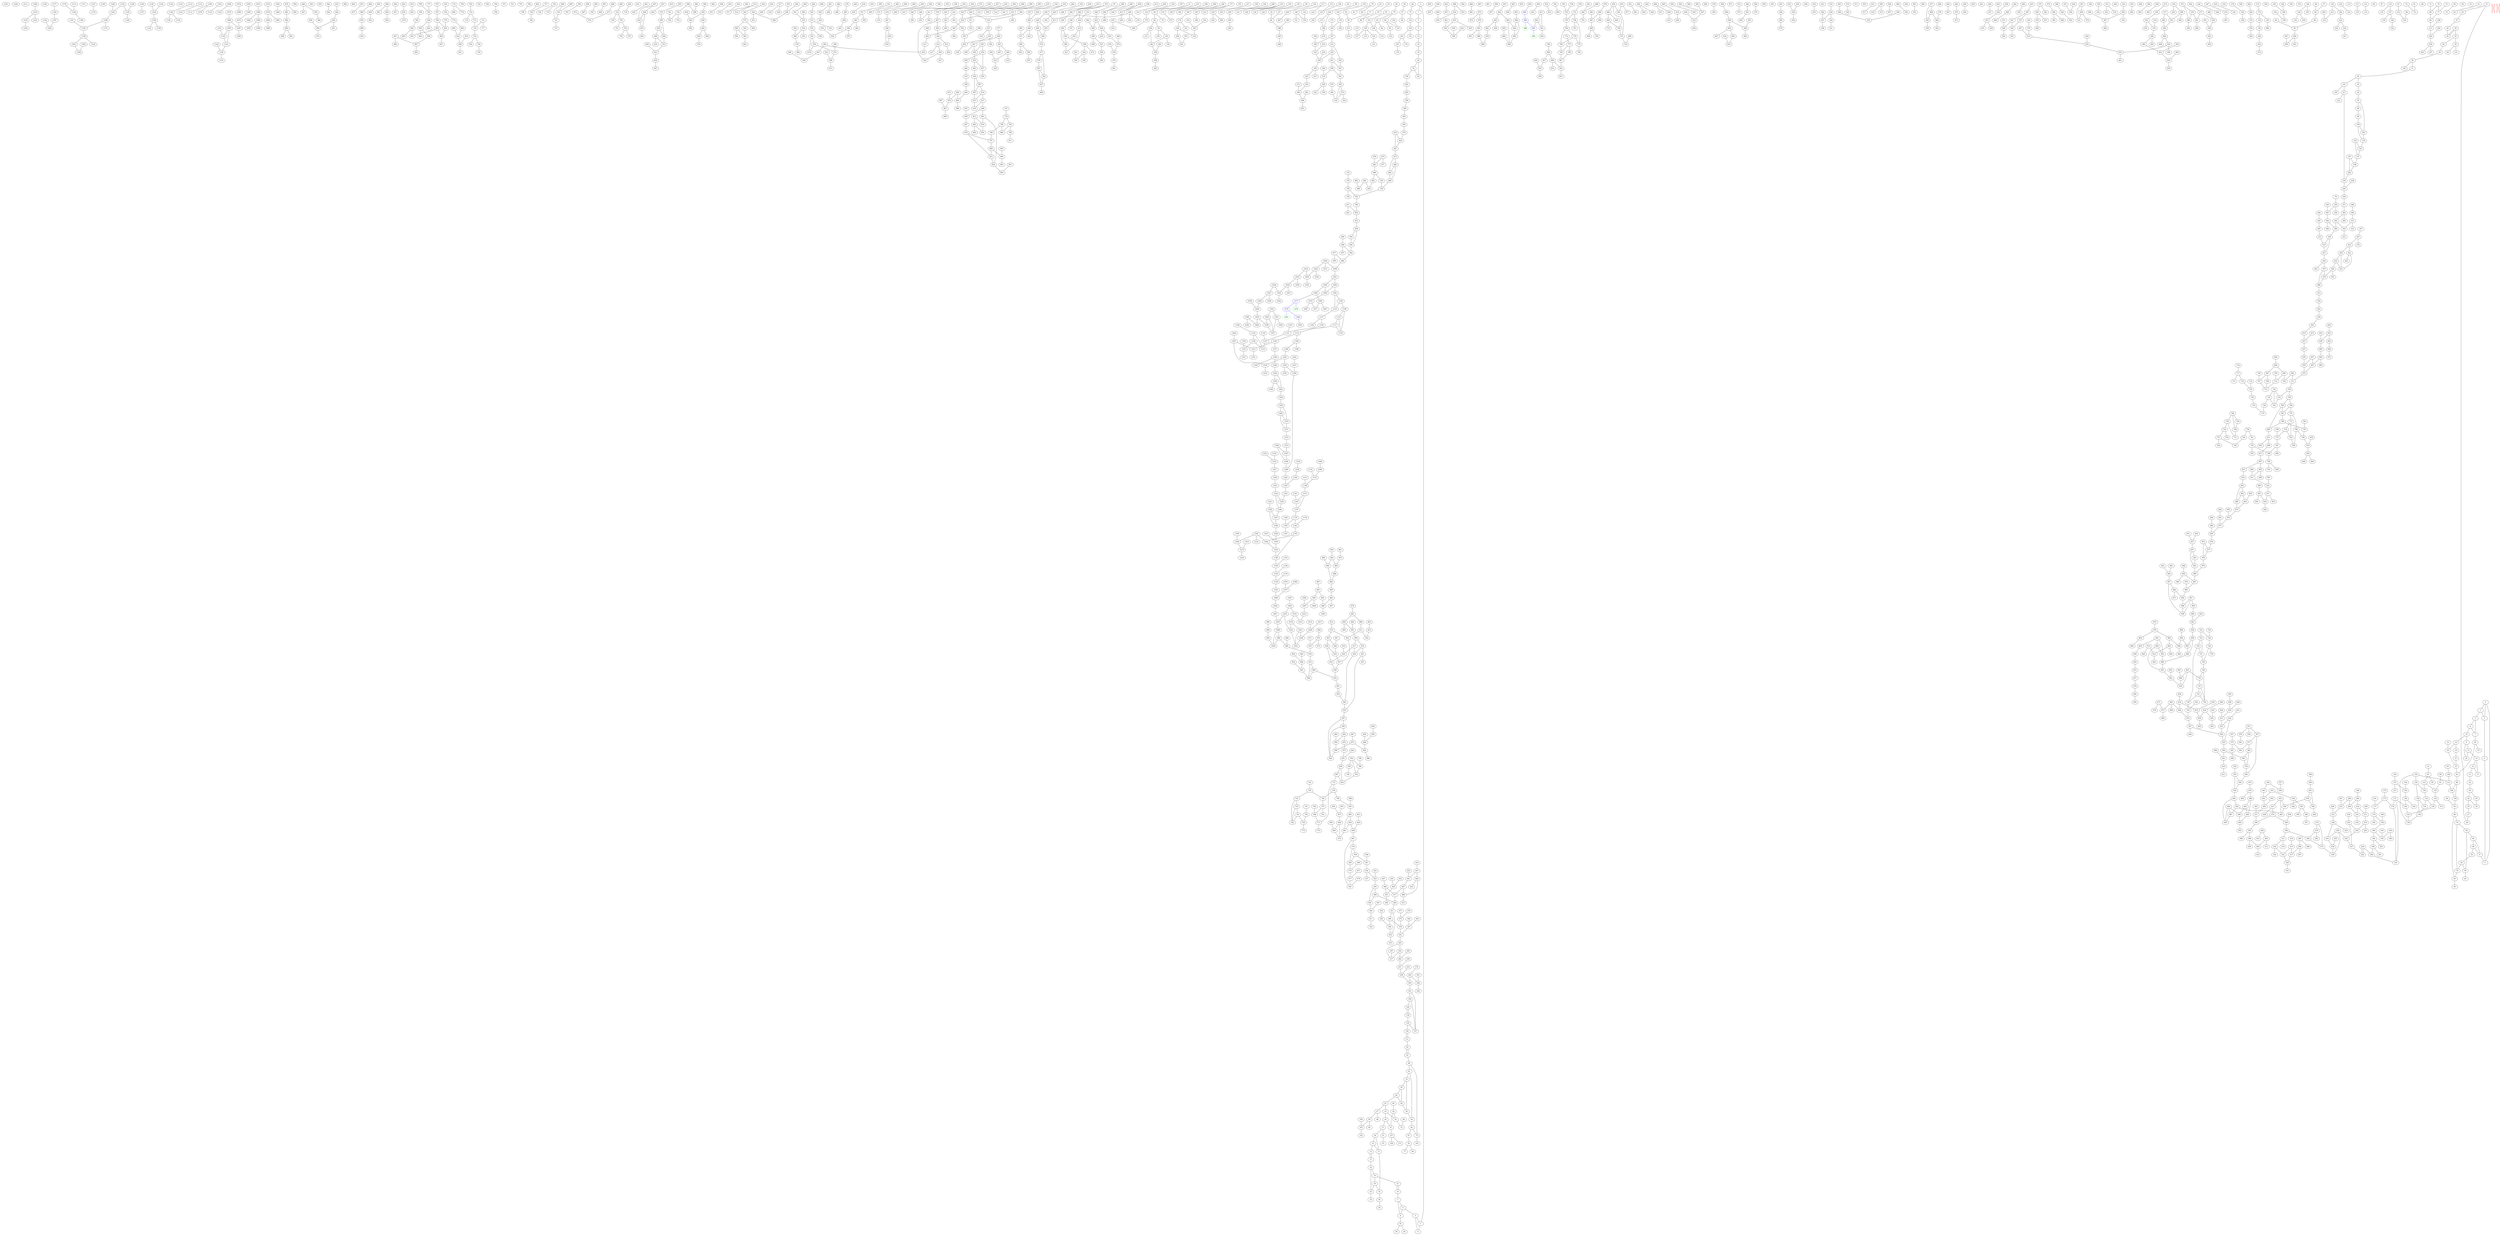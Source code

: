 digraph{
subgraph cluster_0 {
color = white
X53Y147I0 [label="0", pos="53,147!", color="black"]
X53Y221I0 [label="1", pos="53,221!", color="black"]
X53Y247I0 [label="2", pos="53,247!", color="black"]
X53Y264I0 [label="3", pos="53,264!", color="black"]
X53Y279I0 [label="4", pos="53,279!", color="black"]
X53Y293I0 [label="5", pos="53,293!", color="black"]
X58Y280I0 [label="6", pos="58,280!", color="black"]
X58Y306I0 [label="7", pos="58,306!", color="black"]
X59Y301I0 [label="8", pos="59,301!", color="black"]
X60Y128I0 [label="9", pos="60,128!", color="black"]
X60Y312I0 [label="10", pos="60,312!", color="black"]
X60Y351I0 [label="11", pos="60,351!", color="black"]
X61Y125I0 [label="12", pos="61,125!", color="black"]
X61Y356I0 [label="13", pos="61,356!", color="black"]
X64Y338I0 [label="14", pos="64,338!", color="black"]
X64Y359I0 [label="15", pos="64,359!", color="black"]
X65Y341I0 [label="16", pos="65,341!", color="black"]
X65Y360I0 [label="17", pos="65,360!", color="black"]
X65Y378I0 [label="18", pos="65,378!", color="black"]
X65Y388I0 [label="19", pos="65,388!", color="black"]
X66Y119I0 [label="20", pos="66,119!", color="black"]
X66Y321I0 [label="21", pos="66,321!", color="black"]
X66Y338I0 [label="22", pos="66,338!", color="black"]
X66Y340I0 [label="23", pos="66,340!", color="black"]
X66Y362I0 [label="24", pos="66,362!", color="black"]
X66Y401I0 [label="25", pos="66,401!", color="black"]
X66Y413I0 [label="26", pos="66,413!", color="black"]
X67Y368I0 [label="27", pos="67,368!", color="black"]
X67Y413I0 [label="28", pos="67,413!", color="black"]
X68Y104I0 [label="29", pos="68,104!", color="black"]
X68Y115I0 [label="30", pos="68,115!", color="black"]
X68Y151I0 [label="31", pos="68,151!", color="black"]
X68Y358I0 [label="32", pos="68,358!", color="black"]
X68Y419I0 [label="33", pos="68,419!", color="black"]
X69Y417I0 [label="34", pos="69,417!", color="black"]
X70Y349I0 [label="35", pos="70,349!", color="black"]
X70Y360I0 [label="36", pos="70,360!", color="black"]
X70Y403I0 [label="37", pos="70,403!", color="black"]
X70Y413I0 [label="38", pos="70,413!", color="black"]
X72Y364I0 [label="39", pos="72,364!", color="black"]
X73Y390I0 [label="40", pos="73,390!", color="black"]
X73Y424I0 [label="41", pos="73,424!", color="black"]
X74Y390I0 [label="42", pos="74,390!", color="black"]
X74Y393I0 [label="43", pos="74,393!", color="black"]
X74Y422I0 [label="44", pos="74,422!", color="black"]
X75Y321I0 [label="45", pos="75,321!", color="black"]
X76Y336I0 [label="46", pos="76,336!", color="black"]
X76Y387I0 [label="47", pos="76,387!", color="black"]
X76Y404I0 [label="48", pos="76,404!", color="black"]
X78Y297I0 [label="49", pos="78,297!", color="black"]
X78Y354I0 [label="50", pos="78,354!", color="black"]
X78Y376I0 [label="51", pos="78,376!", color="black"]
X79Y295I0 [label="52", pos="79,295!", color="black"]
X79Y380I0 [label="53", pos="79,380!", color="black"]
X80Y315I0 [label="54", pos="80,315!", color="black"]
X81Y313I0 [label="55", pos="81,313!", color="black"]
X82Y336I0 [label="56", pos="82,336!", color="black"]
X82Y356I0 [label="57", pos="82,356!", color="black"]
X82Y358I0 [label="58", pos="82,358!", color="black"]
X82Y411I0 [label="59", pos="82,411!", color="black"]
X82Y414I0 [label="60", pos="82,414!", color="black"]
X82Y436I0 [label="61", pos="82,436!", color="black"]
X83Y422I0 [label="62", pos="83,422!", color="black"]
X85Y327I0 [label="63", pos="85,327!", color="black"]
X86Y112I0 [label="64", pos="86,112!", color="black"]
X86Y161I0 [label="65", pos="86,161!", color="black"]
X86Y403I0 [label="66", pos="86,403!", color="black"]
X86Y420I0 [label="67", pos="86,420!", color="black"]
X86Y429I0 [label="68", pos="86,429!", color="black"]
X87Y128I0 [label="69", pos="87,128!", color="black"]
X87Y168I0 [label="70", pos="87,168!", color="black"]
X87Y333I0 [label="71", pos="87,333!", color="black"]
X87Y401I0 [label="72", pos="87,401!", color="black"]
X87Y427I0 [label="73", pos="87,427!", color="black"]
X88Y90I0 [label="74", pos="88,90!", color="black"]
X88Y110I0 [label="75", pos="88,110!", color="black"]
X88Y422I0 [label="76", pos="88,422!", color="black"]
X88Y423I0 [label="77", pos="88,423!", color="black"]
X89Y131I0 [label="78", pos="89,131!", color="black"]
X89Y135I0 [label="79", pos="89,135!", color="black"]
X89Y422I0 [label="80", pos="89,422!", color="black"]
X90Y138I0 [label="81", pos="90,138!", color="black"]
X90Y144I0 [label="82", pos="90,144!", color="black"]
X90Y440I0 [label="83", pos="90,440!", color="black"]
X91Y231I0 [label="84", pos="91,231!", color="black"]
X92Y83I0 [label="85", pos="92,83!", color="black"]
X92Y130I0 [label="86", pos="92,130!", color="black"]
X92Y311I0 [label="87", pos="92,311!", color="black"]
X92Y332I0 [label="88", pos="92,332!", color="black"]
X93Y121I0 [label="89", pos="93,121!", color="black"]
X93Y309I0 [label="90", pos="93,309!", color="black"]
X94Y140I0 [label="91", pos="94,140!", color="black"]
X94Y349I0 [label="92", pos="94,349!", color="black"]
X95Y151I0 [label="93", pos="95,151!", color="black"]
X95Y227I0 [label="94", pos="95,227!", color="black"]
X95Y347I0 [label="95", pos="95,347!", color="black"]
X96Y153I0 [label="96", pos="96,153!", color="black"]
X97Y322I0 [label="97", pos="97,322!", color="black"]
X97Y429I0 [label="98", pos="97,429!", color="black"]
X98Y118I0 [label="99", pos="98,118!", color="black"]
X98Y119I0 [label="100", pos="98,119!", color="black"]
X98Y138I0 [label="101", pos="98,138!", color="black"]
X98Y298I0 [label="102", pos="98,298!", color="black"]
X98Y301I0 [label="103", pos="98,301!", color="black"]
X98Y411I0 [label="104", pos="98,411!", color="black"]
X98Y412I0 [label="105", pos="98,412!", color="black"]
X99Y139I0 [label="106", pos="99,139!", color="black"]
X99Y434I0 [label="107", pos="99,434!", color="black"]
X101Y105I0 [label="108", pos="101,105!", color="black"]
X101Y131I0 [label="109", pos="101,131!", color="black"]
X101Y235I0 [label="110", pos="101,235!", color="black"]
X101Y458I0 [label="111", pos="101,458!", color="black"]
X102Y107I0 [label="112", pos="102,107!", color="black"]
X102Y133I0 [label="113", pos="102,133!", color="black"]
X102Y138I0 [label="114", pos="102,138!", color="black"]
X102Y436I0 [label="115", pos="102,436!", color="black"]
X103Y94I0 [label="116", pos="103,94!", color="black"]
X103Y155I0 [label="117", pos="103,155!", color="black"]
X104Y93I0 [label="118", pos="104,93!", color="black"]
X104Y116I0 [label="119", pos="104,116!", color="black"]
X104Y129I0 [label="120", pos="104,129!", color="black"]
X104Y132I0 [label="121", pos="104,132!", color="black"]
X104Y157I0 [label="122", pos="104,157!", color="black"]
X104Y219I0 [label="123", pos="104,219!", color="black"]
X104Y289I0 [label="124", pos="104,289!", color="black"]
X104Y376I0 [label="125", pos="104,376!", color="black"]
X104Y380I0 [label="126", pos="104,380!", color="black"]
X104Y398I0 [label="127", pos="104,398!", color="black"]
X104Y400I0 [label="128", pos="104,400!", color="black"]
X104Y439I0 [label="129", pos="104,439!", color="black"]
X104Y463I0 [label="130", pos="104,463!", color="black"]
X105Y90I0 [label="131", pos="105,90!", color="black"]
X105Y140I0 [label="132", pos="105,140!", color="black"]
X105Y287I0 [label="133", pos="105,287!", color="black"]
X105Y437I0 [label="134", pos="105,437!", color="black"]
X106Y212I0 [label="135", pos="106,212!", color="black"]
X106Y217I0 [label="136", pos="106,217!", color="black"]
X107Y116I0 [label="137", pos="107,116!", color="black"]
X107Y464I0 [label="138", pos="107,464!", color="black"]
X108Y154I0 [label="139", pos="108,154!", color="black"]
X108Y169I0 [label="140", pos="108,169!", color="black"]
X108Y212I0 [label="141", pos="108,212!", color="black"]
X108Y261I0 [label="142", pos="108,261!", color="black"]
X108Y416I0 [label="143", pos="108,416!", color="black"]
X108Y464I0 [label="144", pos="108,464!", color="black"]
X109Y105I0 [label="145", pos="109,105!", color="black"]
X109Y147I0 [label="146", pos="109,147!", color="black"]
X109Y259I0 [label="147", pos="109,259!", color="black"]
X110Y103I0 [label="148", pos="110,103!", color="black"]
X110Y107I0 [label="149", pos="110,107!", color="black"]
X110Y137I0 [label="150", pos="110,137!", color="black"]
X110Y150I0 [label="151", pos="110,150!", color="black"]
X110Y393I0 [label="152", pos="110,393!", color="black"]
X111Y159I0 [label="153", pos="111,159!", color="black"]
X111Y391I0 [label="154", pos="111,391!", color="black"]
X111Y458I0 [label="155", pos="111,458!", color="black"]
X112Y465I0 [label="156", pos="112,465!", color="black"]
X113Y463I0 [label="157", pos="113,463!", color="black"]
X114Y440I0 [label="158", pos="114,440!", color="black"]
X116Y59I0 [label="159", pos="116,59!", color="black"]
X117Y431I0 [label="160", pos="117,431!", color="black"]
X117Y465I0 [label="161", pos="117,465!", color="black"]
X118Y89I0 [label="162", pos="118,89!", color="black"]
X118Y138I0 [label="163", pos="118,138!", color="black"]
X118Y413I0 [label="164", pos="118,413!", color="black"]
X118Y414I0 [label="165", pos="118,414!", color="black"]
X119Y240I0 [label="166", pos="119,240!", color="black"]
X120Y87I0 [label="167", pos="120,87!", color="black"]
X120Y174I0 [label="168", pos="120,174!", color="black"]
X120Y250I0 [label="169", pos="120,250!", color="black"]
X120Y296I0 [label="170", pos="120,296!", color="black"]
X120Y410I0 [label="171", pos="120,410!", color="black"]
X121Y251I0 [label="172", pos="121,251!", color="black"]
X121Y427I0 [label="173", pos="121,427!", color="black"]
X122Y92I0 [label="174", pos="122,92!", color="black"]
X122Y401I0 [label="175", pos="122,401!", color="black"]
X122Y461I0 [label="176", pos="122,461!", color="black"]
X123Y221I0 [label="177", pos="123,221!", color="black"]
X123Y397I0 [label="178", pos="123,397!", color="black"]
X124Y89I0 [label="179", pos="124,89!", color="black"]
X124Y245I0 [label="180", pos="124,245!", color="black"]
X124Y251I0 [label="181", pos="124,251!", color="black"]
X124Y392I0 [label="182", pos="124,392!", color="black"]
X124Y398I0 [label="183", pos="124,398!", color="black"]
X124Y403I0 [label="184", pos="124,403!", color="black"]
X125Y91I0 [label="185", pos="125,91!", color="black"]
X125Y160I0 [label="186", pos="125,160!", color="black"]
X125Y399I0 [label="187", pos="125,399!", color="black"]
X125Y401I0 [label="188", pos="125,401!", color="black"]
X125Y434I0 [label="189", pos="125,434!", color="black"]
X126Y160I0 [label="190", pos="126,160!", color="black"]
X126Y222I0 [label="191", pos="126,222!", color="black"]
X126Y250I0 [label="192", pos="126,250!", color="black"]
X126Y255I0 [label="193", pos="126,255!", color="black"]
X127Y92I0 [label="194", pos="127,92!", color="black"]
X127Y171I0 [label="195", pos="127,171!", color="black"]
X127Y263I0 [label="196", pos="127,263!", color="black"]
X128Y132I0 [label="197", pos="128,132!", color="black"]
X128Y174I0 [label="198", pos="128,174!", color="black"]
X128Y255I0 [label="199", pos="128,255!", color="black"]
X128Y269I0 [label="200", pos="128,269!", color="black"]
X128Y458I0 [label="201", pos="128,458!", color="black"]
X128Y462I0 [label="202", pos="128,462!", color="black"]
X128Y465I0 [label="203", pos="128,465!", color="black"]
X129Y123I0 [label="204", pos="129,123!", color="black"]
X129Y246I0 [label="205", pos="129,246!", color="black"]
X129Y461I0 [label="206", pos="129,461!", color="black"]
X130Y125I0 [label="207", pos="130,125!", color="black"]
X130Y175I0 [label="208", pos="130,175!", color="black"]
X130Y176I0 [label="209", pos="130,176!", color="black"]
X130Y246I0 [label="210", pos="130,246!", color="black"]
X130Y366I0 [label="211", pos="130,366!", color="black"]
X130Y367I0 [label="212", pos="130,367!", color="black"]
X130Y374I0 [label="213", pos="130,374!", color="black"]
X130Y415I0 [label="214", pos="130,415!", color="black"]
X131Y399I0 [label="215", pos="131,399!", color="black"]
X131Y413I0 [label="216", pos="131,413!", color="black"]
X132Y137I0 [label="217", pos="132,137!", color="black"]
X132Y262I0 [label="218", pos="132,262!", color="black"]
X132Y438I0 [label="219", pos="132,438!", color="black"]
X132Y462I0 [label="220", pos="132,462!", color="black"]
X133Y457I0 [label="221", pos="133,457!", color="black"]
X134Y245I0 [label="222", pos="134,245!", color="black"]
X134Y396I0 [label="223", pos="134,396!", color="black"]
X134Y417I0 [label="224", pos="134,417!", color="black"]
X135Y406I0 [label="225", pos="135,406!", color="black"]
X135Y415I0 [label="226", pos="135,415!", color="black"]
X136Y249I0 [label="227", pos="136,249!", color="black"]
X136Y430I0 [label="228", pos="136,430!", color="black"]
X137Y247I0 [label="229", pos="137,247!", color="black"]
X137Y436I0 [label="230", pos="137,436!", color="black"]
X138Y125I0 [label="231", pos="138,125!", color="black"]
X138Y235I0 [label="232", pos="138,235!", color="black"]
X138Y240I0 [label="233", pos="138,240!", color="black"]
X138Y247I0 [label="234", pos="138,247!", color="black"]
X138Y384I0 [label="235", pos="138,384!", color="black"]
X138Y418I0 [label="236", pos="138,418!", color="black"]
X138Y423I0 [label="237", pos="138,423!", color="black"]
X138Y465I0 [label="238", pos="138,465!", color="black"]
X139Y131I0 [label="239", pos="139,131!", color="black"]
X139Y235I0 [label="240", pos="139,235!", color="black"]
X139Y384I0 [label="241", pos="139,384!", color="black"]
X140Y49I0 [label="242", pos="140,49!", color="black"]
X140Y134I0 [label="243", pos="140,134!", color="black"]
X140Y138I0 [label="244", pos="140,138!", color="black"]
X140Y240I0 [label="245", pos="140,240!", color="black"]
X141Y236I0 [label="246", pos="141,236!", color="black"]
X141Y420I0 [label="247", pos="141,420!", color="black"]
X142Y176I0 [label="248", pos="142,176!", color="black"]
X142Y439I0 [label="249", pos="142,439!", color="black"]
X142Y456I0 [label="250", pos="142,456!", color="black"]
X143Y232I0 [label="251", pos="143,232!", color="black"]
X143Y420I0 [label="252", pos="143,420!", color="black"]
X143Y437I0 [label="253", pos="143,437!", color="black"]
X144Y176I0 [label="254", pos="144,176!", color="black"]
X144Y233I0 [label="255", pos="144,233!", color="black"]
X144Y439I0 [label="256", pos="144,439!", color="black"]
X144Y465I0 [label="257", pos="144,465!", color="black"]
X145Y83I0 [label="258", pos="145,83!", color="black"]
X145Y161I0 [label="259", pos="145,161!", color="black"]
X145Y238I0 [label="260", pos="145,238!", color="black"]
X145Y411I0 [label="261", pos="145,411!", color="black"]
X146Y85I0 [label="262", pos="146,85!", color="black"]
X146Y163I0 [label="263", pos="146,163!", color="black"]
X146Y182I0 [label="264", pos="146,182!", color="black"]
X146Y456I0 [label="265", pos="146,456!", color="black"]
X147Y236I0 [label="266", pos="147,236!", color="black"]
X147Y408I0 [label="267", pos="147,408!", color="black"]
X148Y124I0 [label="268", pos="148,124!", color="black"]
X148Y175I0 [label="269", pos="148,175!", color="black"]
X148Y241I0 [label="270", pos="148,241!", color="black"]
X148Y434I0 [label="271", pos="148,434!", color="black"]
X149Y138I0 [label="272", pos="149,138!", color="black"]
X149Y146I0 [label="273", pos="149,146!", color="black"]
X150Y116I0 [label="274", pos="150,116!", color="black"]
X150Y117I0 [label="275", pos="150,117!", color="black"]
X150Y164I0 [label="276", pos="150,164!", color="black"]
X150Y243I0 [label="277", pos="150,243!", color="black"]
X150Y248I0 [label="278", pos="150,248!", color="black"]
X150Y401I0 [label="279", pos="150,401!", color="black"]
X150Y434I0 [label="280", pos="150,434!", color="black"]
X150Y437I0 [label="281", pos="150,437!", color="black"]
X150Y465I0 [label="282", pos="150,465!", color="black"]
X151Y399I0 [label="283", pos="151,399!", color="black"]
X151Y435I0 [label="284", pos="151,435!", color="black"]
X152Y138I0 [label="285", pos="152,138!", color="black"]
X152Y146I0 [label="286", pos="152,146!", color="black"]
X152Y249I0 [label="287", pos="152,249!", color="black"]
X153Y127I0 [label="288", pos="153,127!", color="black"]
X153Y162I0 [label="289", pos="153,162!", color="black"]
X154Y163I0 [label="290", pos="154,163!", color="black"]
X154Y438I0 [label="291", pos="154,438!", color="black"]
X155Y247I0 [label="292", pos="155,247!", color="black"]
X156Y51I0 [label="293", pos="156,51!", color="black"]
X156Y136I0 [label="294", pos="156,136!", color="black"]
X156Y145I0 [label="295", pos="156,145!", color="black"]
X156Y427I0 [label="296", pos="156,427!", color="black"]
X157Y250I0 [label="297", pos="157,250!", color="black"]
X158Y160I0 [label="298", pos="158,160!", color="black"]
X158Y166I0 [label="299", pos="158,166!", color="black"]
X158Y180I0 [label="300", pos="158,180!", color="black"]
X158Y420I0 [label="301", pos="158,420!", color="black"]
X158Y465I0 [label="302", pos="158,465!", color="black"]
X159Y137I0 [label="303", pos="159,137!", color="black"]
X159Y182I0 [label="304", pos="159,182!", color="black"]
X160Y421I0 [label="305", pos="160,421!", color="black"]
X160Y439I0 [label="306", pos="160,439!", color="black"]
X160Y457I0 [label="307", pos="160,457!", color="black"]
X161Y83I0 [label="308", pos="161,83!", color="black"]
X161Y178I0 [label="309", pos="161,178!", color="black"]
X161Y181I0 [label="310", pos="161,181!", color="black"]
X161Y190I0 [label="311", pos="161,190!", color="black"]
X162Y85I0 [label="312", pos="162,85!", color="black"]
X162Y122I0 [label="313", pos="162,122!", color="black"]
X162Y140I0 [label="314", pos="162,140!", color="black"]
X162Y422I0 [label="315", pos="162,422!", color="black"]
X162Y436I0 [label="316", pos="162,436!", color="black"]
X162Y461I0 [label="317", pos="162,461!", color="black"]
X163Y421I0 [label="318", pos="163,421!", color="black"]
X164Y87I0 [label="319", pos="164,87!", color="black"]
X164Y88I0 [label="320", pos="164,88!", color="black"]
X164Y133I0 [label="321", pos="164,133!", color="black"]
X164Y167I0 [label="322", pos="164,167!", color="black"]
X164Y170I0 [label="323", pos="164,170!", color="black"]
X164Y430I0 [label="324", pos="164,430!", color="black"]
X164Y465I0 [label="325", pos="164,465!", color="black"]
X165Y123I0 [label="326", pos="165,123!", color="black"]
X165Y179I0 [label="327", pos="165,179!", color="black"]
X165Y405I0 [label="328", pos="165,405!", color="black"]
X165Y434I0 [label="329", pos="165,434!", color="black"]
X166Y130I0 [label="330", pos="166,130!", color="black"]
X166Y150I0 [label="331", pos="166,150!", color="black"]
X166Y181I0 [label="332", pos="166,181!", color="black"]
X166Y188I0 [label="333", pos="166,188!", color="black"]
X166Y433I0 [label="334", pos="166,433!", color="black"]
X167Y177I0 [label="335", pos="167,177!", color="black"]
X168Y114I0 [label="336", pos="168,114!", color="black"]
X168Y115I0 [label="337", pos="168,115!", color="black"]
X168Y136I0 [label="338", pos="168,136!", color="black"]
X168Y154I0 [label="339", pos="168,154!", color="black"]
X168Y179I0 [label="340", pos="168,179!", color="black"]
X168Y398I0 [label="341", pos="168,398!", color="black"]
X168Y438I0 [label="342", pos="168,438!", color="black"]
X168Y462I0 [label="343", pos="168,462!", color="black"]
X169Y457I0 [label="344", pos="169,457!", color="black"]
X170Y89I0 [label="345", pos="170,89!", color="black"]
X171Y161I0 [label="346", pos="171,161!", color="black"]
X171Y461I0 [label="347", pos="171,461!", color="black"]
X172Y126I0 [label="348", pos="172,126!", color="black"]
X172Y163I0 [label="349", pos="172,163!", color="black"]
X172Y410I0 [label="350", pos="172,410!", color="black"]
X172Y465I0 [label="351", pos="172,465!", color="black"]
X173Y409I0 [label="352", pos="173,409!", color="black"]
X174Y201I0 [label="353", pos="174,201!", color="black"]
X174Y436I0 [label="354", pos="174,436!", color="black"]
X175Y125I0 [label="355", pos="175,125!", color="black"]
X175Y134I0 [label="356", pos="175,134!", color="black"]
X175Y141I0 [label="357", pos="175,141!", color="black"]
X176Y51I0 [label="358", pos="176,51!", color="black"]
X176Y143I0 [label="359", pos="176,143!", color="black"]
X176Y160I0 [label="360", pos="176,160!", color="black"]
X176Y399I0 [label="361", pos="176,399!", color="black"]
X178Y416I0 [label="362", pos="178,416!", color="black"]
X179Y403I0 [label="363", pos="179,403!", color="black"]
X179Y422I0 [label="364", pos="179,422!", color="black"]
X179Y438I0 [label="365", pos="179,438!", color="black"]
X180Y144I0 [label="366", pos="180,144!", color="black"]
X180Y168I0 [label="367", pos="180,168!", color="black"]
X180Y170I0 [label="368", pos="180,170!", color="black"]
X180Y424I0 [label="369", pos="180,424!", color="black"]
X180Y452I0 [label="370", pos="180,452!", color="black"]
X180Y460I0 [label="371", pos="180,460!", color="black"]
X181Y203I0 [label="372", pos="181,203!", color="black"]
X182Y158I0 [label="373", pos="182,158!", color="black"]
X182Y160I0 [label="374", pos="182,160!", color="black"]
X182Y460I0 [label="375", pos="182,460!", color="black"]
X183Y91I0 [label="376", pos="183,91!", color="black"]
X183Y415I0 [label="377", pos="183,415!", color="black"]
X184Y465I0 [label="378", pos="184,465!", color="black"]
X186Y203I0 [label="379", pos="186,203!", color="black"]
X187Y94I0 [label="380", pos="187,94!", color="black"]
X187Y135I0 [label="381", pos="187,135!", color="black"]
X187Y397I0 [label="382", pos="187,397!", color="black"]
X188Y106I0 [label="383", pos="188,106!", color="black"]
X188Y137I0 [label="384", pos="188,137!", color="black"]
X188Y375I0 [label="385", pos="188,375!", color="black"]
X188Y465I0 [label="386", pos="188,465!", color="black"]
X189Y208I0 [label="387", pos="189,208!", color="black"]
X189Y373I0 [label="388", pos="189,373!", color="black"]
X189Y414I0 [label="389", pos="189,414!", color="black"]
X190Y134I0 [label="390", pos="190,134!", color="black"]
X190Y413I0 [label="391", pos="190,413!", color="black"]
X190Y460I0 [label="392", pos="190,460!", color="black"]
X191Y104I0 [label="393", pos="191,104!", color="black"]
X191Y215I0 [label="394", pos="191,215!", color="black"]
X192Y96I0 [label="395", pos="192,96!", color="black"]
X192Y106I0 [label="396", pos="192,106!", color="black"]
X192Y136I0 [label="397", pos="192,136!", color="black"]
X192Y387I0 [label="398", pos="192,387!", color="black"]
X192Y403I0 [label="399", pos="192,403!", color="black"]
X192Y428I0 [label="400", pos="192,428!", color="black"]
X193Y437I0 [label="401", pos="193,437!", color="black"]
X194Y369I0 [label="402", pos="194,369!", color="black"]
X194Y418I0 [label="403", pos="194,418!", color="black"]
X195Y214I0 [label="404", pos="195,214!", color="black"]
X195Y367I0 [label="405", pos="195,367!", color="black"]
X196Y51I0 [label="406", pos="196,51!", color="black"]
X196Y436I0 [label="407", pos="196,436!", color="black"]
X196Y445I0 [label="408", pos="196,445!", color="black"]
X196Y454I0 [label="409", pos="196,454!", color="black"]
X196Y463I0 [label="410", pos="196,463!", color="black"]
X196Y465I0 [label="411", pos="196,465!", color="black"]
X197Y111I0 [label="412", pos="197,111!", color="black"]
X197Y213I0 [label="413", pos="197,213!", color="black"]
X197Y451I0 [label="414", pos="197,451!", color="black"]
X197Y461I0 [label="415", pos="197,461!", color="black"]
X198Y136I0 [label="416", pos="198,136!", color="black"]
X198Y215I0 [label="417", pos="198,215!", color="black"]
X198Y414I0 [label="418", pos="198,414!", color="black"]
X198Y444I0 [label="419", pos="198,444!", color="black"]
X198Y457I0 [label="420", pos="198,457!", color="black"]
X199Y108I0 [label="421", pos="199,108!", color="black"]
X199Y394I0 [label="422", pos="199,394!", color="black"]
X200Y112I0 [label="423", pos="200,112!", color="black"]
X200Y210I0 [label="424", pos="200,210!", color="black"]
X200Y430I0 [label="425", pos="200,430!", color="black"]
X201Y206I0 [label="426", pos="201,206!", color="black"]
X201Y210I0 [label="427", pos="201,210!", color="black"]
X201Y398I0 [label="428", pos="201,398!", color="black"]
X201Y418I0 [label="429", pos="201,418!", color="black"]
X202Y167I0 [label="430", pos="202,167!", color="black"]
X202Y221I0 [label="431", pos="202,221!", color="black"]
X202Y420I0 [label="432", pos="202,420!", color="black"]
X202Y461I0 [label="433", pos="202,461!", color="black"]
X204Y398I0 [label="434", pos="204,398!", color="black"]
X204Y423I0 [label="435", pos="204,423!", color="black"]
X204Y432I0 [label="436", pos="204,432!", color="black"]
X204Y459I0 [label="437", pos="204,459!", color="black"]
X205Y85I0 [label="438", pos="205,85!", color="black"]
X205Y162I0 [label="439", pos="205,162!", color="black"]
X205Y421I0 [label="440", pos="205,421!", color="black"]
X205Y442I0 [label="441", pos="205,442!", color="black"]
X205Y460I0 [label="442", pos="205,460!", color="black"]
X206Y88I0 [label="443", pos="206,88!", color="black"]
X206Y213I0 [label="444", pos="206,213!", color="black"]
X206Y385I0 [label="445", pos="206,385!", color="black"]
X206Y388I0 [label="446", pos="206,388!", color="black"]
X206Y428I0 [label="447", pos="206,428!", color="black"]
X207Y426I0 [label="448", pos="207,426!", color="black"]
X208Y208I0 [label="449", pos="208,208!", color="black"]
X208Y218I0 [label="450", pos="208,218!", color="black"]
X208Y424I0 [label="451", pos="208,424!", color="black"]
X208Y459I0 [label="452", pos="208,459!", color="black"]
X209Y161I0 [label="453", pos="209,161!", color="black"]
X209Y168I0 [label="454", pos="209,168!", color="black"]
X209Y412I0 [label="455", pos="209,412!", color="black"]
X209Y424I0 [label="456", pos="209,424!", color="black"]
X210Y167I0 [label="457", pos="210,167!", color="black"]
X210Y169I0 [label="458", pos="210,169!", color="black"]
X210Y250I0 [label="459", pos="210,250!", color="black"]
X210Y375I0 [label="460", pos="210,375!", color="black"]
X210Y378I0 [label="461", pos="210,378!", color="black"]
X210Y404I0 [label="462", pos="210,404!", color="black"]
X211Y51I0 [label="463", pos="211,51!", color="black"]
X211Y171I0 [label="464", pos="211,171!", color="black"]
X212Y379I0 [label="465", pos="212,379!", color="black"]
X212Y422I0 [label="466", pos="212,422!", color="black"]
X212Y452I0 [label="467", pos="212,452!", color="black"]
X212Y458I0 [label="468", pos="212,458!", color="black"]
X213Y100I0 [label="469", pos="213,100!", color="black"]
X213Y368I0 [label="470", pos="213,368!", color="black"]
X213Y377I0 [label="471", pos="213,377!", color="black"]
X213Y461I0 [label="472", pos="213,461!", color="black"]
X214Y102I0 [label="473", pos="214,102!", color="black"]
X214Y220I0 [label="474", pos="214,220!", color="black"]
X214Y419I0 [label="475", pos="214,419!", color="black"]
X214Y423I0 [label="476", pos="214,423!", color="black"]
X215Y443I0 [label="477", pos="215,443!", color="black"]
X216Y421I0 [label="478", pos="216,421!", color="black"]
X217Y422I0 [label="479", pos="217,422!", color="black"]
X218Y406I0 [label="480", pos="218,406!", color="black"]
X218Y425I0 [label="481", pos="218,425!", color="black"]
X219Y69I0 [label="482", pos="219,69!", color="black"]
X219Y159I0 [label="483", pos="219,159!", color="black"]
X219Y367I0 [label="484", pos="219,367!", color="black"]
X219Y465I0 [label="485", pos="219,465!", color="black"]
X220Y71I0 [label="486", pos="220,71!", color="black"]
X220Y216I0 [label="487", pos="220,216!", color="black"]
X220Y267I0 [label="488", pos="220,267!", color="black"]
X220Y287I0 [label="489", pos="220,287!", color="black"]
X221Y409I0 [label="490", pos="221,409!", color="black"]
X222Y88I0 [label="491", pos="222,88!", color="black"]
X222Y90I0 [label="492", pos="222,90!", color="black"]
X222Y166I0 [label="493", pos="222,166!", color="black"]
X223Y402I0 [label="494", pos="223,402!", color="black"]
X224Y363I0 [label="495", pos="224,363!", color="black"]
X224Y387I0 [label="496", pos="224,387!", color="black"]
X224Y439I0 [label="497", pos="224,439!", color="black"]
X225Y420I0 [label="498", pos="225,420!", color="black"]
X225Y465I0 [label="499", pos="225,465!", color="black"]
X226Y51I0 [label="500", pos="226,51!", color="black"]
X226Y360I0 [label="501", pos="226,360!", color="black"]
X226Y464I0 [label="502", pos="226,464!", color="black"]
X227Y401I0 [label="503", pos="227,401!", color="black"]
X227Y447I0 [label="504", pos="227,447!", color="black"]
X227Y465I0 [label="505", pos="227,465!", color="black"]
X228Y83I0 [label="506", pos="228,83!", color="black"]
X228Y258I0 [label="507", pos="228,258!", color="black"]
X228Y260I0 [label="508", pos="228,260!", color="black"]
X228Y367I0 [label="509", pos="228,367!", color="black"]
X228Y380I0 [label="510", pos="228,380!", color="black"]
X228Y446I0 [label="511", pos="228,446!", color="black"]
X229Y137I0 [label="512", pos="229,137!", color="black"]
X229Y402I0 [label="513", pos="229,402!", color="black"]
X230Y139I0 [label="514", pos="230,139!", color="black"]
X230Y364I0 [label="515", pos="230,364!", color="black"]
X230Y450I0 [label="516", pos="230,450!", color="black"]
X231Y57I0 [label="517", pos="231,57!", color="black"]
X232Y59I0 [label="518", pos="232,59!", color="black"]
X232Y169I0 [label="519", pos="232,169!", color="black"]
X232Y396I0 [label="520", pos="232,396!", color="black"]
X232Y411I0 [label="521", pos="232,411!", color="black"]
X232Y464I0 [label="522", pos="232,464!", color="black"]
X232Y465I0 [label="523", pos="232,465!", color="black"]
X233Y93I0 [label="524", pos="233,93!", color="black"]
X233Y138I0 [label="525", pos="233,138!", color="black"]
X233Y254I0 [label="526", pos="233,254!", color="black"]
X233Y419I0 [label="527", pos="233,419!", color="black"]
X234Y56I0 [label="528", pos="234,56!", color="black"]
X234Y82I0 [label="529", pos="234,82!", color="black"]
X234Y95I0 [label="530", pos="234,95!", color="black"]
X234Y257I0 [label="531", pos="234,257!", color="black"]
X234Y366I0 [label="532", pos="234,366!", color="black"]
X234Y367I0 [label="533", pos="234,367!", color="black"]
X234Y465I0 [label="534", pos="234,465!", color="black"]
X235Y404I0 [label="535", pos="235,404!", color="black"]
X235Y427I0 [label="536", pos="235,427!", color="black"]
X235Y451I0 [label="537", pos="235,451!", color="black"]
X236Y403I0 [label="538", pos="236,403!", color="black"]
X237Y155I0 [label="539", pos="237,155!", color="black"]
X237Y215I0 [label="540", pos="237,215!", color="black"]
X238Y81I0 [label="541", pos="238,81!", color="black"]
X238Y96I0 [label="542", pos="238,96!", color="black"]
X238Y99I0 [label="543", pos="238,99!", color="black"]
X238Y150I0 [label="544", pos="238,150!", color="black"]
X238Y458I0 [label="545", pos="238,458!", color="black"]
X238Y463I0 [label="546", pos="238,463!", color="black"]
X238Y465I0 [label="547", pos="238,465!", color="black"]
X239Y382I0 [label="548", pos="239,382!", color="black"]
X239Y450I0 [label="549", pos="239,450!", color="black"]
X240Y79I0 [label="550", pos="240,79!", color="black"]
X240Y390I0 [label="551", pos="240,390!", color="black"]
X240Y412I0 [label="552", pos="240,412!", color="black"]
X240Y455I0 [label="553", pos="240,455!", color="black"]
X241Y413I0 [label="554", pos="241,413!", color="black"]
X242Y351I0 [label="555", pos="242,351!", color="black"]
X242Y400I0 [label="556", pos="242,400!", color="black"]
X242Y428I0 [label="557", pos="242,428!", color="black"]
X242Y446I0 [label="558", pos="242,446!", color="black"]
X242Y464I0 [label="559", pos="242,464!", color="black"]
X243Y140I0 [label="560", pos="243,140!", color="black"]
X243Y349I0 [label="561", pos="243,349!", color="black"]
X243Y376I0 [label="562", pos="243,376!", color="black"]
X244Y135I0 [label="563", pos="244,135!", color="black"]
X244Y145I0 [label="564", pos="244,145!", color="black"]
X244Y365I0 [label="565", pos="244,365!", color="black"]
X244Y375I0 [label="566", pos="244,375!", color="black"]
X244Y406I0 [label="567", pos="244,406!", color="black"]
X244Y421I0 [label="568", pos="244,421!", color="black"]
X244Y464I0 [label="569", pos="244,464!", color="black"]
X245Y48I0 [label="570", pos="245,48!", color="black"]
X245Y133I0 [label="571", pos="245,133!", color="black"]
X245Y362I0 [label="572", pos="245,362!", color="black"]
X245Y419I0 [label="573", pos="245,419!", color="black"]
X245Y465I0 [label="574", pos="245,465!", color="black"]
X246Y94I0 [label="575", pos="246,94!", color="black"]
X246Y448I0 [label="576", pos="246,448!", color="black"]
X247Y447I0 [label="577", pos="247,447!", color="black"]
X248Y378I0 [label="578", pos="248,378!", color="black"]
X248Y452I0 [label="579", pos="248,452!", color="black"]
X249Y84I0 [label="580", pos="249,84!", color="black"]
X249Y449I0 [label="581", pos="249,449!", color="black"]
X250Y183I0 [label="582", pos="250,183!", color="black"]
X250Y318I0 [label="583", pos="250,318!", color="black"]
X250Y322I0 [label="584", pos="250,322!", color="black"]
X250Y366I0 [label="585", pos="250,366!", color="black"]
X250Y384I0 [label="586", pos="250,384!", color="black"]
X251Y152I0 [label="587", pos="251,152!", color="black"]
X251Y179I0 [label="588", pos="251,179!", color="black"]
X251Y181I0 [label="589", pos="251,181!", color="black"]
X251Y331I0 [label="590", pos="251,331!", color="black"]
X251Y438I0 [label="591", pos="251,438!", color="black"]
X252Y65I0 [label="592", pos="252,65!", color="black"]
X252Y74I0 [label="593", pos="252,74!", color="black"]
X252Y84I0 [label="594", pos="252,84!", color="black"]
X252Y89I0 [label="595", pos="252,89!", color="black"]
X252Y102I0 [label="596", pos="252,102!", color="black"]
X252Y155I0 [label="597", pos="252,155!", color="black"]
X252Y435I0 [label="598", pos="252,435!", color="black"]
X253Y165I0 [label="599", pos="253,165!", color="black"]
X253Y322I0 [label="600", pos="253,322!", color="black"]
X253Y465I0 [label="601", pos="253,465!", color="black"]
X254Y73I0 [label="602", pos="254,73!", color="black"]
X254Y320I0 [label="603", pos="254,320!", color="black"]
X255Y165I0 [label="604", pos="255,165!", color="black"]
X255Y373I0 [label="605", pos="255,373!", color="black"]
X256Y265I0 [label="606", pos="256,265!", color="black"]
X256Y343I0 [label="607", pos="256,343!", color="black"]
X256Y372I0 [label="608", pos="256,372!", color="black"]
X256Y374I0 [label="609", pos="256,374!", color="black"]
X256Y376I0 [label="610", pos="256,376!", color="black"]
X257Y321I0 [label="611", pos="257,321!", color="black"]
X257Y373I0 [label="612", pos="257,373!", color="black"]
X258Y452I0 [label="613", pos="258,452!", color="black"]
X260Y154I0 [label="614", pos="260,154!", color="black"]
X260Y155I0 [label="615", pos="260,155!", color="black"]
X261Y46I0 [label="616", pos="261,46!", color="black"]
X261Y154I0 [label="617", pos="261,154!", color="black"]
X261Y155I0 [label="618", pos="261,155!", color="black"]
X262Y55I0 [label="619", pos="262,55!", color="black"]
X262Y226I0 [label="620", pos="262,226!", color="black"]
X262Y460I0 [label="621", pos="262,460!", color="black"]
X263Y43I0 [label="622", pos="263,43!", color="black"]
X264Y49I0 [label="623", pos="264,49!", color="black"]
X264Y223I0 [label="624", pos="264,223!", color="black"]
X264Y337I0 [label="625", pos="264,337!", color="black"]
X264Y374I0 [label="626", pos="264,374!", color="black"]
X264Y414I0 [label="627", pos="264,414!", color="black"]
X265Y419I0 [label="628", pos="265,419!", color="black"]
X265Y460I0 [label="629", pos="265,460!", color="black"]
X266Y89I0 [label="630", pos="266,89!", color="black"]
X266Y381I0 [label="631", pos="266,381!", color="black"]
X267Y417I0 [label="632", pos="267,417!", color="black"]
X267Y423I0 [label="633", pos="267,423!", color="black"]
X268Y64I0 [label="634", pos="268,64!", color="black"]
X268Y110I0 [label="635", pos="268,110!", color="black"]
X268Y112I0 [label="636", pos="268,112!", color="black"]
X268Y403I0 [label="637", pos="268,403!", color="black"]
X268Y465I0 [label="638", pos="268,465!", color="black"]
X269Y386I0 [label="639", pos="269,386!", color="black"]
X270Y64I0 [label="640", pos="270,64!", color="black"]
X270Y316I0 [label="641", pos="270,316!", color="black"]
X270Y318I0 [label="642", pos="270,318!", color="black"]
X270Y407I0 [label="643", pos="270,407!", color="black"]
X270Y445I0 [label="644", pos="270,445!", color="black"]
X271Y98I0 [label="645", pos="271,98!", color="black"]
X272Y363I0 [label="646", pos="272,363!", color="black"]
X272Y389I0 [label="647", pos="272,389!", color="black"]
X273Y152I0 [label="648", pos="273,152!", color="black"]
X273Y361I0 [label="649", pos="273,361!", color="black"]
X274Y61I0 [label="650", pos="274,61!", color="black"]
X274Y322I0 [label="651", pos="274,322!", color="black"]
X274Y447I0 [label="652", pos="274,447!", color="black"]
X274Y453I0 [label="653", pos="274,453!", color="black"]
X274Y464I0 [label="654", pos="274,464!", color="black"]
X275Y148I0 [label="655", pos="275,148!", color="black"]
X275Y244I0 [label="656", pos="275,244!", color="black"]
X275Y451I0 [label="657", pos="275,451!", color="black"]
X276Y149I0 [label="658", pos="276,149!", color="black"]
X276Y444I0 [label="659", pos="276,444!", color="black"]
X276Y452I0 [label="660", pos="276,452!", color="black"]
X276Y464I0 [label="661", pos="276,464!", color="black"]
X277Y93I0 [label="662", pos="277,93!", color="black"]
X277Y465I0 [label="663", pos="277,465!", color="black"]
X278Y100I0 [label="664", pos="278,100!", color="black"]
X279Y87I0 [label="665", pos="279,87!", color="black"]
X279Y131I0 [label="666", pos="279,131!", color="black"]
X279Y146I0 [label="667", pos="279,146!", color="black"]
X279Y436I0 [label="668", pos="279,436!", color="black"]
X279Y450I0 [label="669", pos="279,450!", color="black"]
X279Y458I0 [label="670", pos="279,458!", color="black"]
X280Y435I0 [label="671", pos="280,435!", color="black"]
X280Y439I0 [label="672", pos="280,439!", color="black"]
X281Y60I0 [label="673", pos="281,60!", color="black"]
X281Y437I0 [label="674", pos="281,437!", color="black"]
X282Y40I0 [label="675", pos="282,40!", color="black"]
X282Y57I0 [label="676", pos="282,57!", color="black"]
X282Y64I0 [label="677", pos="282,64!", color="black"]
X282Y84I0 [label="678", pos="282,84!", color="black"]
X282Y146I0 [label="679", pos="282,146!", color="black"]
X283Y39I0 [label="680", pos="283,39!", color="black"]
X283Y58I0 [label="681", pos="283,58!", color="black"]
X283Y80I0 [label="682", pos="283,80!", color="black"]
X283Y117I0 [label="683", pos="283,117!", color="black"]
X284Y44I0 [label="684", pos="284,44!", color="black"]
X284Y73I0 [label="685", pos="284,73!", color="black"]
X284Y75I0 [label="686", pos="284,75!", color="black"]
X284Y100I0 [label="687", pos="284,100!", color="black"]
X284Y460I0 [label="688", pos="284,460!", color="black"]
X285Y37I0 [label="689", pos="285,37!", color="black"]
X285Y57I0 [label="690", pos="285,57!", color="black"]
X285Y465I0 [label="691", pos="285,465!", color="black"]
X286Y58I0 [label="692", pos="286,58!", color="black"]
X286Y61I0 [label="693", pos="286,61!", color="black"]
X286Y92I0 [label="694", pos="286,92!", color="black"]
X286Y352I0 [label="695", pos="286,352!", color="black"]
X287Y64I0 [label="696", pos="287,64!", color="black"]
X287Y65I0 [label="697", pos="287,65!", color="black"]
X287Y397I0 [label="698", pos="287,397!", color="black"]
X287Y408I0 [label="699", pos="287,408!", color="black"]
X288Y68I0 [label="700", pos="288,68!", color="black"]
X288Y408I0 [label="701", pos="288,408!", color="black"]
X288Y431I0 [label="702", pos="288,431!", color="black"]
X289Y68I0 [label="703", pos="289,68!", color="black"]
X289Y78I0 [label="704", pos="289,78!", color="black"]
X289Y352I0 [label="705", pos="289,352!", color="black"]
X290Y245I0 [label="706", pos="290,245!", color="black"]
X290Y370I0 [label="707", pos="290,370!", color="black"]
X291Y243I0 [label="708", pos="291,243!", color="black"]
X292Y465I0 [label="709", pos="292,465!", color="black"]
X293Y76I0 [label="710", pos="293,76!", color="black"]
X293Y99I0 [label="711", pos="293,99!", color="black"]
X293Y413I0 [label="712", pos="293,413!", color="black"]
X293Y421I0 [label="713", pos="293,421!", color="black"]
X294Y75I0 [label="714", pos="294,75!", color="black"]
X294Y88I0 [label="715", pos="294,88!", color="black"]
X294Y95I0 [label="716", pos="294,95!", color="black"]
X294Y101I0 [label="717", pos="294,101!", color="black"]
X294Y257I0 [label="718", pos="294,257!", color="black"]
X294Y453I0 [label="719", pos="294,453!", color="black"]
X295Y41I0 [label="720", pos="295,41!", color="black"]
X296Y397I0 [label="721", pos="296,397!", color="black"]
X297Y131I0 [label="722", pos="297,131!", color="black"]
X297Y419I0 [label="723", pos="297,419!", color="black"]
X297Y442I0 [label="724", pos="297,442!", color="black"]
X298Y95I0 [label="725", pos="298,95!", color="black"]
X298Y98I0 [label="726", pos="298,98!", color="black"]
X298Y295I0 [label="727", pos="298,295!", color="black"]
X300Y39I0 [label="728", pos="300,39!", color="black"]
X300Y132I0 [label="729", pos="300,132!", color="black"]
X300Y427I0 [label="730", pos="300,427!", color="black"]
X301Y416I0 [label="731", pos="301,416!", color="black"]
X302Y48I0 [label="732", pos="302,48!", color="black"]
X302Y424I0 [label="733", pos="302,424!", color="black"]
X303Y401I0 [label="734", pos="303,401!", color="black"]
X303Y419I0 [label="735", pos="303,419!", color="black"]
X303Y465I0 [label="736", pos="303,465!", color="black"]
X304Y96I0 [label="737", pos="304,96!", color="black"]
X304Y99I0 [label="738", pos="304,99!", color="black"]
X305Y48I0 [label="739", pos="305,48!", color="black"]
X305Y283I0 [label="740", pos="305,283!", color="black"]
X305Y417I0 [label="741", pos="305,417!", color="black"]
X305Y421I0 [label="742", pos="305,421!", color="black"]
X306Y66I0 [label="743", pos="306,66!", color="black"]
X306Y88I0 [label="744", pos="306,88!", color="black"]
X306Y92I0 [label="745", pos="306,92!", color="black"]
X306Y335I0 [label="746", pos="306,335!", color="black"]
X307Y131I0 [label="747", pos="307,131!", color="black"]
X307Y333I0 [label="748", pos="307,333!", color="black"]
X307Y448I0 [label="749", pos="307,448!", color="black"]
X308Y124I0 [label="750", pos="308,124!", color="black"]
X308Y125I0 [label="751", pos="308,125!", color="black"]
X308Y194I0 [label="752", pos="308,194!", color="black"]
X308Y196I0 [label="753", pos="308,196!", color="black"]
X308Y414I0 [label="754", pos="308,414!", color="black"]
X309Y123I0 [label="755", pos="309,123!", color="black"]
X309Y393I0 [label="756", pos="309,393!", color="black"]
X309Y448I0 [label="757", pos="309,448!", color="black"]
X310Y38I0 [label="758", pos="310,38!", color="black"]
X310Y125I0 [label="759", pos="310,125!", color="black"]
X310Y305I0 [label="760", pos="310,305!", color="black"]
X310Y426I0 [label="761", pos="310,426!", color="black"]
X310Y461I0 [label="762", pos="310,461!", color="black"]
X311Y37I0 [label="763", pos="311,37!", color="black"]
X311Y303I0 [label="764", pos="311,303!", color="black"]
X312Y41I0 [label="765", pos="312,41!", color="black"]
X312Y92I0 [label="766", pos="312,92!", color="black"]
X312Y123I0 [label="767", pos="312,123!", color="black"]
X312Y457I0 [label="768", pos="312,457!", color="black"]
X313Y96I0 [label="769", pos="313,96!", color="black"]
X313Y131I0 [label="770", pos="313,131!", color="black"]
X313Y457I0 [label="771", pos="313,457!", color="black"]
X314Y428I0 [label="772", pos="314,428!", color="black"]
X314Y454I0 [label="773", pos="314,454!", color="black"]
X316Y403I0 [label="774", pos="316,403!", color="black"]
X316Y465I0 [label="775", pos="316,465!", color="black"]
X317Y255I0 [label="776", pos="317,255!", color="black"]
X318Y86I0 [label="777", pos="318,86!", color="black"]
X318Y320I0 [label="778", pos="318,320!", color="black"]
X319Y386I0 [label="779", pos="319,386!", color="black"]
X320Y133I0 [label="780", pos="320,133!", color="black"]
X320Y203I0 [label="781", pos="320,203!", color="black"]
X320Y449I0 [label="782", pos="320,449!", color="black"]
X321Y86I0 [label="783", pos="321,86!", color="black"]
X321Y201I0 [label="784", pos="321,201!", color="black"]
X321Y447I0 [label="785", pos="321,447!", color="black"]
X321Y460I0 [label="786", pos="321,460!", color="black"]
X322Y283I0 [label="787", pos="322,283!", color="black"]
X322Y455I0 [label="788", pos="322,455!", color="black"]
X323Y37I0 [label="789", pos="323,37!", color="black"]
X323Y141I0 [label="790", pos="323,141!", color="black"]
X323Y280I0 [label="791", pos="323,280!", color="black"]
X323Y454I0 [label="792", pos="323,454!", color="black"]
X324Y116I0 [label="793", pos="324,116!", color="black"]
X324Y299I0 [label="794", pos="324,299!", color="black"]
X324Y446I0 [label="795", pos="324,446!", color="black"]
X325Y104I0 [label="796", pos="325,104!", color="black"]
X325Y149I0 [label="797", pos="325,149!", color="black"]
X325Y281I0 [label="798", pos="325,281!", color="black"]
X325Y297I0 [label="799", pos="325,297!", color="black"]
X326Y124I0 [label="800", pos="326,124!", color="black"]
X326Y163I0 [label="801", pos="326,163!", color="black"]
X326Y280I0 [label="802", pos="326,280!", color="black"]
X326Y282I0 [label="803", pos="326,282!", color="black"]
X326Y347I0 [label="804", pos="326,347!", color="black"]
X326Y360I0 [label="805", pos="326,360!", color="black"]
X326Y416I0 [label="806", pos="326,416!", color="black"]
X326Y465I0 [label="807", pos="326,465!", color="black"]
X327Y151I0 [label="808", pos="327,151!", color="black"]
X327Y281I0 [label="809", pos="327,281!", color="black"]
X327Y376I0 [label="810", pos="327,376!", color="black"]
X328Y90I0 [label="811", pos="328,90!", color="black"]
X328Y156I0 [label="812", pos="328,156!", color="black"]
X328Y171I0 [label="813", pos="328,171!", color="black"]
X328Y360I0 [label="814", pos="328,360!", color="black"]
X328Y418I0 [label="815", pos="328,418!", color="black"]
X328Y462I0 [label="816", pos="328,462!", color="black"]
X329Y47I0 [label="817", pos="329,47!", color="black"]
X329Y77I0 [label="818", pos="329,77!", color="black"]
X329Y170I0 [label="819", pos="329,170!", color="black"]
X329Y172I0 [label="820", pos="329,172!", color="black"]
X330Y49I0 [label="821", pos="330,49!", color="black"]
X330Y79I0 [label="822", pos="330,79!", color="black"]
X330Y140I0 [label="823", pos="330,140!", color="black"]
X330Y159I0 [label="824", pos="330,159!", color="black"]
X330Y171I0 [label="825", pos="330,171!", color="black"]
X330Y175I0 [label="826", pos="330,175!", color="black"]
X330Y280I0 [label="827", pos="330,280!", color="black"]
X330Y367I0 [label="828", pos="330,367!", color="black"]
X330Y465I0 [label="829", pos="330,465!", color="black"]
X331Y305I0 [label="830", pos="331,305!", color="black"]
X332Y368I0 [label="831", pos="332,368!", color="black"]
X332Y445I0 [label="832", pos="332,445!", color="black"]
X333Y303I0 [label="833", pos="333,303!", color="black"]
X334Y36I0 [label="834", pos="334,36!", color="black"]
X334Y149I0 [label="835", pos="334,149!", color="black"]
X334Y382I0 [label="836", pos="334,382!", color="black"]
X334Y389I0 [label="837", pos="334,389!", color="black"]
X334Y421I0 [label="838", pos="334,421!", color="black"]
X335Y71I0 [label="839", pos="335,71!", color="black"]
X335Y131I0 [label="840", pos="335,131!", color="black"]
X336Y434I0 [label="841", pos="336,434!", color="black"]
X336Y440I0 [label="842", pos="336,440!", color="black"]
X338Y72I0 [label="843", pos="338,72!", color="black"]
X338Y127I0 [label="844", pos="338,127!", color="black"]
X338Y153I0 [label="845", pos="338,153!", color="black"]
X338Y157I0 [label="846", pos="338,157!", color="black"]
X338Y171I0 [label="847", pos="338,171!", color="black"]
X338Y392I0 [label="848", pos="338,392!", color="black"]
X338Y412I0 [label="849", pos="338,412!", color="black"]
X339Y169I0 [label="850", pos="339,169!", color="black"]
X339Y465I0 [label="851", pos="339,465!", color="black"]
X340Y126I0 [label="852", pos="340,126!", color="black"]
X340Y132I0 [label="853", pos="340,132!", color="black"]
X340Y209I0 [label="854", pos="340,209!", color="black"]
X340Y400I0 [label="855", pos="340,400!", color="black"]
X340Y412I0 [label="856", pos="340,412!", color="black"]
X341Y44I0 [label="857", pos="341,44!", color="black"]
X341Y64I0 [label="858", pos="341,64!", color="black"]
X341Y392I0 [label="859", pos="341,392!", color="black"]
X341Y427I0 [label="860", pos="341,427!", color="black"]
X342Y119I0 [label="861", pos="342,119!", color="black"]
X342Y132I0 [label="862", pos="342,132!", color="black"]
X342Y203I0 [label="863", pos="342,203!", color="black"]
X342Y261I0 [label="864", pos="342,261!", color="black"]
X342Y358I0 [label="865", pos="342,358!", color="black"]
X342Y400I0 [label="866", pos="342,400!", color="black"]
X342Y419I0 [label="867", pos="342,419!", color="black"]
X343Y259I0 [label="868", pos="343,259!", color="black"]
X344Y44I0 [label="869", pos="344,44!", color="black"]
X344Y117I0 [label="870", pos="344,117!", color="black"]
X344Y219I0 [label="871", pos="344,219!", color="black"]
X344Y313I0 [label="872", pos="344,313!", color="black"]
X344Y423I0 [label="873", pos="344,423!", color="black"]
X344Y462I0 [label="874", pos="344,462!", color="black"]
X344Y465I0 [label="875", pos="344,465!", color="black"]
X345Y217I0 [label="876", pos="345,217!", color="black"]
X345Y311I0 [label="877", pos="345,311!", color="black"]
X346Y260I0 [label="878", pos="346,260!", color="black"]
X346Y388I0 [label="879", pos="346,388!", color="black"]
X347Y124I0 [label="880", pos="347,124!", color="black"]
X347Y385I0 [label="881", pos="347,385!", color="black"]
X347Y419I0 [label="882", pos="347,419!", color="black"]
X348Y159I0 [label="883", pos="348,159!", color="black"]
X348Y205I0 [label="884", pos="348,205!", color="black"]
X348Y400I0 [label="885", pos="348,400!", color="black"]
X348Y421I0 [label="886", pos="348,421!", color="black"]
X349Y45I0 [label="887", pos="349,45!", color="black"]
X349Y126I0 [label="888", pos="349,126!", color="black"]
X350Y376I0 [label="889", pos="350,376!", color="black"]
X350Y387I0 [label="890", pos="350,387!", color="black"]
X350Y400I0 [label="891", pos="350,400!", color="black"]
X350Y462I0 [label="892", pos="350,462!", color="black"]
X351Y386I0 [label="893", pos="351,386!", color="black"]
X351Y457I0 [label="894", pos="351,457!", color="black"]
X352Y46I0 [label="895", pos="352,46!", color="black"]
X352Y160I0 [label="896", pos="352,160!", color="black"]
X352Y242I0 [label="897", pos="352,242!", color="black"]
X352Y272I0 [label="898", pos="352,272!", color="black"]
X352Y456I0 [label="899", pos="352,456!", color="black"]
X353Y155I0 [label="900", pos="353,155!", color="black"]
X353Y241I0 [label="901", pos="353,241!", color="black"]
X354Y153I0 [label="902", pos="354,153!", color="black"]
X354Y362I0 [label="903", pos="354,362!", color="black"]
X354Y458I0 [label="904", pos="354,458!", color="black"]
X354Y459I0 [label="905", pos="354,459!", color="black"]
X355Y153I0 [label="906", pos="355,153!", color="black"]
X355Y458I0 [label="907", pos="355,458!", color="black"]
X356Y243I0 [label="908", pos="356,243!", color="black"]
X356Y423I0 [label="909", pos="356,423!", color="black"]
X357Y362I0 [label="910", pos="357,362!", color="black"]
X357Y384I0 [label="911", pos="357,384!", color="black"]
X358Y36I0 [label="912", pos="358,36!", color="black"]
X358Y406I0 [label="913", pos="358,406!", color="black"]
X359Y369I0 [label="914", pos="359,369!", color="black"]
X359Y403I0 [label="915", pos="359,403!", color="black"]
X359Y421I0 [label="916", pos="359,421!", color="black"]
X359Y423I0 [label="917", pos="359,423!", color="black"]
X359Y430I0 [label="918", pos="359,430!", color="black"]
X360Y336I0 [label="919", pos="360,336!", color="black"]
X360Y422I0 [label="920", pos="360,422!", color="black"]
X360Y438I0 [label="921", pos="360,438!", color="black"]
X361Y397I0 [label="922", pos="361,397!", color="black"]
X361Y406I0 [label="923", pos="361,406!", color="black"]
X362Y261I0 [label="924", pos="362,261!", color="black"]
X362Y311I0 [label="925", pos="362,311!", color="black"]
X362Y336I0 [label="926", pos="362,336!", color="black"]
X362Y405I0 [label="927", pos="362,405!", color="black"]
X362Y406I0 [label="928", pos="362,406!", color="black"]
X362Y408I0 [label="929", pos="362,408!", color="black"]
X362Y429I0 [label="930", pos="362,429!", color="black"]
X362Y437I0 [label="931", pos="362,437!", color="black"]
X362Y451I0 [label="932", pos="362,451!", color="black"]
X363Y407I0 [label="933", pos="363,407!", color="black"]
X364Y414I0 [label="934", pos="364,414!", color="black"]
X365Y75I0 [label="935", pos="365,75!", color="black"]
X365Y260I0 [label="936", pos="365,260!", color="black"]
X365Y407I0 [label="937", pos="365,407!", color="black"]
X366Y415I0 [label="938", pos="366,415!", color="black"]
X368Y38I0 [label="939", pos="368,38!", color="black"]
X368Y88I0 [label="940", pos="368,88!", color="black"]
X368Y90I0 [label="941", pos="368,90!", color="black"]
X368Y356I0 [label="942", pos="368,356!", color="black"]
X368Y444I0 [label="943", pos="368,444!", color="black"]
X369Y41I0 [label="944", pos="369,41!", color="black"]
X370Y198I0 [label="945", pos="370,198!", color="black"]
X370Y330I0 [label="946", pos="370,330!", color="black"]
X370Y333I0 [label="947", pos="370,333!", color="black"]
X371Y85I0 [label="948", pos="371,85!", color="black"]
X372Y42I0 [label="949", pos="372,42!", color="black"]
X372Y365I0 [label="950", pos="372,365!", color="black"]
X372Y385I0 [label="951", pos="372,385!", color="black"]
X372Y426I0 [label="952", pos="372,426!", color="black"]
X372Y433I0 [label="953", pos="372,433!", color="black"]
X372Y436I0 [label="954", pos="372,436!", color="black"]
X373Y330I0 [label="955", pos="373,330!", color="black"]
X373Y363I0 [label="956", pos="373,363!", color="black"]
X374Y152I0 [label="957", pos="374,152!", color="black"]
X374Y180I0 [label="958", pos="374,180!", color="black"]
X374Y410I0 [label="959", pos="374,410!", color="black"]
X374Y430I0 [label="960", pos="374,430!", color="black"]
X374Y438I0 [label="961", pos="374,438!", color="black"]
X375Y413I0 [label="962", pos="375,413!", color="black"]
X376Y46I0 [label="963", pos="376,46!", color="black"]
X376Y381I0 [label="964", pos="376,381!", color="black"]
X377Y411I0 [label="965", pos="377,411!", color="black"]
X377Y415I0 [label="966", pos="377,415!", color="black"]
X377Y426I0 [label="967", pos="377,426!", color="black"]
X377Y430I0 [label="968", pos="377,430!", color="black"]
X378Y359I0 [label="969", pos="378,359!", color="black"]
X378Y386I0 [label="970", pos="378,386!", color="black"]
X378Y399I0 [label="971", pos="378,399!", color="black"]
X378Y434I0 [label="972", pos="378,434!", color="black"]
X379Y386I0 [label="973", pos="379,386!", color="black"]
X379Y397I0 [label="974", pos="379,397!", color="black"]
X380Y378I0 [label="975", pos="380,378!", color="black"]
X381Y403I0 [label="976", pos="381,403!", color="black"]
X382Y80I0 [label="977", pos="382,80!", color="black"]
X382Y88I0 [label="978", pos="382,88!", color="black"]
X382Y315I0 [label="979", pos="382,315!", color="black"]
X382Y384I0 [label="980", pos="382,384!", color="black"]
X383Y327I0 [label="981", pos="383,327!", color="black"]
X383Y333I0 [label="982", pos="383,333!", color="black"]
X383Y338I0 [label="983", pos="383,338!", color="black"]
X384Y59I0 [label="984", pos="384,59!", color="black"]
X384Y314I0 [label="985", pos="384,314!", color="black"]
X384Y358I0 [label="986", pos="384,358!", color="black"]
X386Y301I0 [label="987", pos="386,301!", color="black"]
X386Y338I0 [label="988", pos="386,338!", color="black"]
X386Y398I0 [label="989", pos="386,398!", color="black"]
X387Y370I0 [label="990", pos="387,370!", color="black"]
X388Y298I0 [label="991", pos="388,298!", color="black"]
X388Y354I0 [label="992", pos="388,354!", color="black"]
X389Y290I0 [label="993", pos="389,290!", color="black"]
X390Y261I0 [label="994", pos="390,261!", color="black"]
X390Y382I0 [label="995", pos="390,382!", color="black"]
X391Y393I0 [label="996", pos="391,393!", color="black"]
X392Y262I0 [label="997", pos="392,262!", color="black"]
X392Y287I0 [label="998", pos="392,287!", color="black"]
X392Y323I0 [label="999", pos="392,323!", color="black"]
X392Y342I0 [label="1000", pos="392,342!", color="black"]
X392Y354I0 [label="1001", pos="392,354!", color="black"]
X392Y384I0 [label="1002", pos="392,384!", color="black"]
X393Y357I0 [label="1003", pos="393,357!", color="black"]
X394Y152I0 [label="1004", pos="394,152!", color="black"]
X394Y288I0 [label="1005", pos="394,288!", color="black"]
X394Y324I0 [label="1006", pos="394,324!", color="black"]
X394Y342I0 [label="1007", pos="394,342!", color="black"]
X394Y387I0 [label="1008", pos="394,387!", color="black"]
X395Y67I0 [label="1009", pos="395,67!", color="black"]
X395Y357I0 [label="1010", pos="395,357!", color="black"]
X396Y155I0 [label="1011", pos="396,155!", color="black"]
X396Y353I0 [label="1012", pos="396,353!", color="black"]
X396Y355I0 [label="1013", pos="396,355!", color="black"]
X399Y239I0 [label="1014", pos="399,239!", color="black"]
X399Y348I0 [label="1015", pos="399,348!", color="black"]
X399Y373I0 [label="1016", pos="399,373!", color="black"]
X400Y354I0 [label="1017", pos="400,354!", color="black"]
X400Y361I0 [label="1018", pos="400,361!", color="black"]
X401Y251I0 [label="1019", pos="401,251!", color="black"]
X401Y260I0 [label="1020", pos="401,260!", color="black"]
X401Y360I0 [label="1021", pos="401,360!", color="black"]
X401Y362I0 [label="1022", pos="401,362!", color="black"]
X401Y378I0 [label="1023", pos="401,378!", color="black"]
X402Y231I0 [label="1024", pos="402,231!", color="black"]
X402Y233I0 [label="1025", pos="402,233!", color="black"]
X402Y281I0 [label="1026", pos="402,281!", color="black"]
X402Y294I0 [label="1027", pos="402,294!", color="black"]
X402Y301I0 [label="1028", pos="402,301!", color="black"]
X402Y354I0 [label="1029", pos="402,354!", color="black"]
X402Y359I0 [label="1030", pos="402,359!", color="black"]
X402Y361I0 [label="1031", pos="402,361!", color="black"]
X403Y278I0 [label="1032", pos="403,278!", color="black"]
X403Y332I0 [label="1033", pos="403,332!", color="black"]
X404Y230I0 [label="1034", pos="404,230!", color="black"]
X404Y234I0 [label="1035", pos="404,234!", color="black"]
X404Y252I0 [label="1036", pos="404,252!", color="black"]
X404Y260I0 [label="1037", pos="404,260!", color="black"]
X404Y294I0 [label="1038", pos="404,294!", color="black"]
X404Y318I0 [label="1039", pos="404,318!", color="black"]
X405Y315I0 [label="1040", pos="405,315!", color="black"]
X406Y67I0 [label="1041", pos="406,67!", color="black"]
X406Y274I0 [label="1042", pos="406,274!", color="black"]
X406Y329I0 [label="1043", pos="406,329!", color="black"]
X406Y362I0 [label="1044", pos="406,362!", color="black"]
X407Y81I0 [label="1045", pos="407,81!", color="black"]
X407Y96I0 [label="1046", pos="407,96!", color="black"]
X407Y365I0 [label="1047", pos="407,365!", color="black"]
X408Y133I0 [label="1048", pos="408,133!", color="black"]
X408Y135I0 [label="1049", pos="408,135!", color="black"]
X408Y136I0 [label="1050", pos="408,136!", color="black"]
X408Y344I0 [label="1051", pos="408,344!", color="black"]
X409Y179I0 [label="1052", pos="409,179!", color="black"]
X409Y319I0 [label="1053", pos="409,319!", color="black"]
X409Y345I0 [label="1054", pos="409,345!", color="black"]
X410Y140I0 [label="1055", pos="410,140!", color="black"]
X410Y325I0 [label="1056", pos="410,325!", color="black"]
X410Y329I0 [label="1057", pos="410,329!", color="black"]
X411Y99I0 [label="1058", pos="411,99!", color="black"]
X411Y252I0 [label="1059", pos="411,252!", color="black"]
X412Y132I0 [label="1060", pos="412,132!", color="black"]
X412Y138I0 [label="1061", pos="412,138!", color="black"]
X412Y301I0 [label="1062", pos="412,301!", color="black"]
X413Y67I0 [label="1063", pos="413,67!", color="black"]
X413Y84I0 [label="1064", pos="413,84!", color="black"]
X413Y300I0 [label="1065", pos="413,300!", color="black"]
X413Y304I0 [label="1066", pos="413,304!", color="black"]
X414Y106I0 [label="1067", pos="414,106!", color="black"]
X414Y261I0 [label="1068", pos="414,261!", color="black"]
X414Y340I0 [label="1069", pos="414,340!", color="black"]
X415Y90I0 [label="1070", pos="415,90!", color="black"]
X415Y95I0 [label="1071", pos="415,95!", color="black"]
X416Y173I0 [label="1072", pos="416,173!", color="black"]
X416Y202I0 [label="1073", pos="416,202!", color="black"]
X416Y241I0 [label="1074", pos="416,241!", color="black"]
X416Y269I0 [label="1075", pos="416,269!", color="black"]
X416Y336I0 [label="1076", pos="416,336!", color="black"]
X416Y340I0 [label="1077", pos="416,340!", color="black"]
X417Y171I0 [label="1078", pos="417,171!", color="black"]
X417Y284I0 [label="1079", pos="417,284!", color="black"]
X417Y345I0 [label="1080", pos="417,345!", color="black"]
X418Y90I0 [label="1081", pos="418,90!", color="black"]
X419Y167I0 [label="1082", pos="419,167!", color="black"]
X420Y177I0 [label="1083", pos="420,177!", color="black"]
X420Y202I0 [label="1084", pos="420,202!", color="black"]
X420Y288I0 [label="1085", pos="420,288!", color="black"]
X422Y166I0 [label="1086", pos="422,166!", color="black"]
X423Y285I0 [label="1087", pos="423,285!", color="black"]
X424Y228I0 [label="1088", pos="424,228!", color="black"]
X424Y232I0 [label="1089", pos="424,232!", color="black"]
X424Y233I0 [label="1090", pos="424,233!", color="black"]
X425Y67I0 [label="1091", pos="425,67!", color="black"]
X425Y228I0 [label="1092", pos="425,228!", color="black"]
X425Y232I0 [label="1093", pos="425,232!", color="black"]
X426Y200I0 [label="1094", pos="426,200!", color="black"]
X426Y290I0 [label="1095", pos="426,290!", color="black"]
X427Y269I0 [label="1096", pos="427,269!", color="black"]
X427Y306I0 [label="1097", pos="427,306!", color="black"]
X428Y259I0 [label="1098", pos="428,259!", color="black"]
X428Y267I0 [label="1099", pos="428,267!", color="black"]
X429Y74I0 [label="1100", pos="429,74!", color="black"]
X429Y301I0 [label="1101", pos="429,301!", color="black"]
X429Y305I0 [label="1102", pos="429,305!", color="black"]
X430Y225I0 [label="1103", pos="430,225!", color="black"]
X430Y324I0 [label="1104", pos="430,324!", color="black"]
X430Y345I0 [label="1105", pos="430,345!", color="black"]
X431Y89I0 [label="1106", pos="431,89!", color="black"]
X431Y115I0 [label="1107", pos="431,115!", color="black"]
X431Y155I0 [label="1108", pos="431,155!", color="black"]
X431Y234I0 [label="1109", pos="431,234!", color="black"]
X432Y67I0 [label="1110", pos="432,67!", color="black"]
X432Y239I0 [label="1111", pos="432,239!", color="black"]
X432Y282I0 [label="1112", pos="432,282!", color="black"]
X432Y287I0 [label="1113", pos="432,287!", color="black"]
X432Y327I0 [label="1114", pos="432,327!", color="black"]
X433Y100I0 [label="1115", pos="433,100!", color="black"]
X433Y249I0 [label="1116", pos="433,249!", color="black"]
X434Y102I0 [label="1117", pos="434,102!", color="black"]
X435Y98I0 [label="1118", pos="435,98!", color="black"]
X435Y148I0 [label="1119", pos="435,148!", color="black"]
X435Y176I0 [label="1120", pos="435,176!", color="black"]
X436Y130I0 [label="1121", pos="436,130!", color="black"]
X436Y288I0 [label="1122", pos="436,288!", color="black"]
X436Y320I0 [label="1123", pos="436,320!", color="black"]
X436Y325I0 [label="1124", pos="436,325!", color="black"]
X437Y71I0 [label="1125", pos="437,71!", color="black"]
X437Y299I0 [label="1126", pos="437,299!", color="black"]
X438Y150I0 [label="1127", pos="438,150!", color="black"]
X438Y196I0 [label="1128", pos="438,196!", color="black"]
X438Y236I0 [label="1129", pos="438,236!", color="black"]
X438Y322I0 [label="1130", pos="438,322!", color="black"]
X439Y175I0 [label="1131", pos="439,175!", color="black"]
X440Y292I0 [label="1132", pos="440,292!", color="black"]
X441Y286I0 [label="1133", pos="441,286!", color="black"]
X442Y331I0 [label="1134", pos="442,331!", color="black"]
X442Y341I0 [label="1135", pos="442,341!", color="black"]
X442Y342I0 [label="1136", pos="442,342!", color="black"]
X443Y68I0 [label="1137", pos="443,68!", color="black"]
X443Y335I0 [label="1138", pos="443,335!", color="black"]
X444Y237I0 [label="1139", pos="444,237!", color="black"]
X444Y259I0 [label="1140", pos="444,259!", color="black"]
X444Y294I0 [label="1141", pos="444,294!", color="black"]
X444Y312I0 [label="1142", pos="444,312!", color="black"]
X445Y235I0 [label="1143", pos="445,235!", color="black"]
X446Y256I0 [label="1144", pos="446,256!", color="black"]
X446Y344I0 [label="1145", pos="446,344!", color="black"]
X447Y274I0 [label="1146", pos="447,274!", color="black"]
X448Y241I0 [label="1147", pos="448,241!", color="black"]
X449Y297I0 [label="1148", pos="449,297!", color="black"]
X450Y261I0 [label="1149", pos="450,261!", color="black"]
X450Y318I0 [label="1150", pos="450,318!", color="black"]
X451Y299I0 [label="1151", pos="451,299!", color="black"]
X452Y266I0 [label="1152", pos="452,266!", color="black"]
X452Y322I0 [label="1153", pos="452,322!", color="black"]
X453Y68I0 [label="1154", pos="453,68!", color="black"]
X453Y227I0 [label="1155", pos="453,227!", color="black"]
X453Y264I0 [label="1156", pos="453,264!", color="black"]
X454Y290I0 [label="1157", pos="454,290!", color="black"]
X456Y223I0 [label="1158", pos="456,223!", color="black"]
X456Y226I0 [label="1159", pos="456,226!", color="black"]
X456Y255I0 [label="1160", pos="456,255!", color="black"]
X456Y313I0 [label="1161", pos="456,313!", color="black"]
X457Y256I0 [label="1162", pos="457,256!", color="black"]
X457Y310I0 [label="1163", pos="457,310!", color="black"]
X458Y144I0 [label="1164", pos="458,144!", color="black"]
X458Y154I0 [label="1165", pos="458,154!", color="black"]
X458Y228I0 [label="1166", pos="458,228!", color="black"]
X458Y292I0 [label="1167", pos="458,292!", color="black"]
X459Y266I0 [label="1168", pos="459,266!", color="black"]
X459Y345I0 [label="1169", pos="459,345!", color="black"]
X460Y310I0 [label="1170", pos="460,310!", color="black"]
X461Y184I0 [label="1171", pos="461,184!", color="black"]
X462Y68I0 [label="1172", pos="462,68!", color="black"]
X462Y248I0 [label="1173", pos="462,248!", color="black"]
X463Y318I0 [label="1174", pos="463,318!", color="black"]
X464Y278I0 [label="1175", pos="464,278!", color="black"]
X465Y341I0 [label="1176", pos="465,341!", color="black"]
X466Y247I0 [label="1177", pos="466,247!", color="black"]
X466Y263I0 [label="1178", pos="466,263!", color="black"]
X466Y300I0 [label="1179", pos="466,300!", color="black"]
X466Y323I0 [label="1180", pos="466,323!", color="black"]
X466Y339I0 [label="1181", pos="466,339!", color="black"]
X467Y173I0 [label="1182", pos="467,173!", color="black"]
X467Y245I0 [label="1183", pos="467,245!", color="black"]
X467Y261I0 [label="1184", pos="467,261!", color="black"]
X467Y321I0 [label="1185", pos="467,321!", color="black"]
X468Y95I0 [label="1186", pos="468,95!", color="black"]
X468Y323I0 [label="1187", pos="468,323!", color="black"]
X470Y96I0 [label="1188", pos="470,96!", color="black"]
X470Y162I0 [label="1189", pos="470,162!", color="black"]
X470Y264I0 [label="1190", pos="470,264!", color="black"]
X471Y270I0 [label="1191", pos="471,270!", color="black"]
X471Y276I0 [label="1192", pos="471,276!", color="black"]
X472Y70I0 [label="1193", pos="472,70!", color="black"]
X472Y236I0 [label="1194", pos="472,236!", color="black"]
X472Y343I0 [label="1195", pos="472,343!", color="black"]
X472Y345I0 [label="1196", pos="472,345!", color="black"]
X473Y248I0 [label="1197", pos="473,248!", color="black"]
X473Y281I0 [label="1198", pos="473,281!", color="black"]
X473Y303I0 [label="1199", pos="473,303!", color="black"]
X474Y100I0 [label="1200", pos="474,100!", color="black"]
X474Y294I0 [label="1201", pos="474,294!", color="black"]
X474Y300I0 [label="1202", pos="474,300!", color="black"]
X475Y247I0 [label="1203", pos="475,247!", color="black"]
X475Y295I0 [label="1204", pos="475,295!", color="black"]
X475Y323I0 [label="1205", pos="475,323!", color="black"]
X475Y331I0 [label="1206", pos="475,331!", color="black"]
X476Y103I0 [label="1207", pos="476,103!", color="black"]
X476Y210I0 [label="1208", pos="476,210!", color="black"]
X476Y308I0 [label="1209", pos="476,308!", color="black"]
X477Y213I0 [label="1210", pos="477,213!", color="black"]
X478Y232I0 [label="1211", pos="478,232!", color="black"]
X478Y307I0 [label="1212", pos="478,307!", color="black"]
X478Y308I0 [label="1213", pos="478,308!", color="black"]
X478Y324I0 [label="1214", pos="478,324!", color="black"]
X479Y97I0 [label="1215", pos="479,97!", color="black"]
X479Y310I0 [label="1216", pos="479,310!", color="black"]
X480Y70I0 [label="1217", pos="480,70!", color="black"]
X480Y212I0 [label="1218", pos="480,212!", color="black"]
X480Y225I0 [label="1219", pos="480,225!", color="black"]
X482Y215I0 [label="1220", pos="482,215!", color="black"]
X482Y282I0 [label="1221", pos="482,282!", color="black"]
X483Y290I0 [label="1222", pos="483,290!", color="black"]
X483Y347I0 [label="1223", pos="483,347!", color="black"]
X484Y186I0 [label="1224", pos="484,186!", color="black"]
X484Y244I0 [label="1225", pos="484,244!", color="black"]
X484Y276I0 [label="1226", pos="484,276!", color="black"]
X485Y315I0 [label="1227", pos="485,315!", color="black"]
X486Y70I0 [label="1228", pos="486,70!", color="black"]
X486Y72I0 [label="1229", pos="486,72!", color="black"]
X486Y176I0 [label="1230", pos="486,176!", color="black"]
X486Y204I0 [label="1231", pos="486,204!", color="black"]
X486Y255I0 [label="1232", pos="486,255!", color="black"]
X487Y176I0 [label="1233", pos="487,176!", color="black"]
X487Y225I0 [label="1234", pos="487,225!", color="black"]
X487Y253I0 [label="1235", pos="487,253!", color="black"]
X488Y228I0 [label="1236", pos="488,228!", color="black"]
X490Y259I0 [label="1237", pos="490,259!", color="black"]
X490Y261I0 [label="1238", pos="490,261!", color="black"]
X490Y288I0 [label="1239", pos="490,288!", color="black"]
X491Y70I0 [label="1240", pos="491,70!", color="black"]
X491Y274I0 [label="1241", pos="491,274!", color="black"]
X492Y180I0 [label="1242", pos="492,180!", color="black"]
X492Y275I0 [label="1243", pos="492,275!", color="black"]
X493Y232I0 [label="1244", pos="493,232!", color="black"]
X493Y274I0 [label="1245", pos="493,274!", color="black"]
X493Y278I0 [label="1246", pos="493,278!", color="black"]
X493Y289I0 [label="1247", pos="493,289!", color="black"]
X493Y298I0 [label="1248", pos="493,298!", color="black"]
X493Y314I0 [label="1249", pos="493,314!", color="black"]
X493Y333I0 [label="1250", pos="493,333!", color="black"]
X494Y177I0 [label="1251", pos="494,177!", color="black"]
X494Y234I0 [label="1252", pos="494,234!", color="black"]
X494Y252I0 [label="1253", pos="494,252!", color="black"]
X495Y201I0 [label="1254", pos="495,201!", color="black"]
X497Y211I0 [label="1255", pos="497,211!", color="black"]
X498Y70I0 [label="1256", pos="498,70!", color="black"]
X502Y190I0 [label="1257", pos="502,190!", color="black"]
X502Y202I0 [label="1258", pos="502,202!", color="black"]
X506Y82I0 [label="1259", pos="506,82!", color="black"]
X506Y210I0 [label="1260", pos="506,210!", color="black"]
X509Y78I0 [label="1261", pos="509,78!", color="black"]
X510Y99I0 [label="1262", pos="510,99!", color="black"]
X513Y210I0 [label="1263", pos="513,210!", color="black"]
X515Y93I0 [label="1264", pos="515,93!", color="black"]
X520Y90I0 [label="1265", pos="520,90!", color="black"]
X522Y174I0 [label="1266", pos="522,174!", color="black"]
X524Y177I0 [label="1267", pos="524,177!", color="black"]
X525Y95I0 [label="1268", pos="525,95!", color="black"]
X525Y200I0 [label="1269", pos="525,200!", color="black"]
X526Y93I0 [label="1270", pos="526,93!", color="black"]
X527Y101I0 [label="1271", pos="527,101!", color="black"]
X527Y117I0 [label="1272", pos="527,117!", color="black"]
X527Y139I0 [label="1273", pos="527,139!", color="black"]
X240Y414I0 [label="1274", pos="240,414!", color="black"]
X334Y151I0 [label="1275", pos="334,151!", color="black"]
X432Y232I0 [label="1276", pos="432,232!", color="black"]
X408Y133I0 [label="1277", pos="408,133!", color="blue"]
X408Y135I0 [label="1278", pos="408,135!", color="blue"]
X412Y132I0 [label="1279", pos="412,132!", color="green"]
X408Y136I0 [label="1280", pos="408,136!", color="blue"]
X412Y138I0 [label="1281", pos="412,138!", color="green"]
X53Y147I0 -> X60Y128I0[color="black", dir=none]
X53Y264I0 -> X58Y280I0[color="black", dir=none]
X53Y279I0 -> X58Y280I0[color="black", dir=none]
X53Y293I0 -> X59Y301I0[color="black", dir=none]
X58Y306I0 -> X59Y301I0[color="black", dir=none]
X59Y301I0 -> X75Y321I0[color="black", dir=none]
X60Y312I0 -> X66Y321I0[color="black", dir=none]
X60Y351I0 -> X61Y356I0[color="black", dir=none]
X61Y125I0 -> X66Y119I0[color="black", dir=none]
X64Y338I0 -> X65Y341I0[color="black", dir=none]
X64Y359I0 -> X65Y360I0[color="black", dir=none]
X65Y341I0 -> X66Y340I0[color="black", dir=none]
X65Y341I0 -> X68Y358I0[color="black", dir=none]
X65Y360I0 -> X66Y362I0[color="black", dir=none]
X65Y360I0 -> X68Y358I0[color="black", dir=none]
X65Y378I0 -> X76Y387I0[color="black", dir=none]
X65Y388I0 -> X74Y393I0[color="black", dir=none]
X66Y338I0 -> X66Y340I0[color="black", dir=none]
X66Y340I0 -> X70Y349I0[color="black", dir=none]
X66Y401I0 -> X70Y403I0[color="black", dir=none]
X66Y413I0 -> X67Y413I0[color="black", dir=none]
X67Y368I0 -> X78Y376I0[color="black", dir=none]
X67Y413I0 -> X70Y413I0[color="black", dir=none]
X67Y413I0 -> X69Y417I0[color="black", dir=none]
X68Y104I0 -> X92Y83I0[color="black", dir=none]
X68Y151I0 -> X105Y287I0[color="black", dir=none]
X68Y151I0 -> X87Y128I0[color="black", dir=none]
X68Y358I0 -> X70Y360I0[color="black", dir=none]
X68Y419I0 -> X69Y417I0[color="black", dir=none]
X69Y417I0 -> X74Y422I0[color="black", dir=none]
X70Y360I0 -> X72Y364I0[color="black", dir=none]
X70Y403I0 -> X82Y411I0[color="black", dir=none]
X70Y403I0 -> X76Y404I0[color="black", dir=none]
X73Y390I0 -> X74Y390I0[color="black", dir=none]
X73Y424I0 -> X74Y422I0[color="black", dir=none]
X74Y390I0 -> X74Y393I0[color="black", dir=none]
X74Y390I0 -> X76Y387I0[color="black", dir=none]
X74Y393I0 -> X87Y401I0[color="black", dir=none]
X74Y422I0 -> X83Y422I0[color="black", dir=none]
X75Y321I0 -> X76Y336I0[color="black", dir=none]
X75Y321I0 -> X82Y336I0[color="black", dir=none]
X76Y387I0 -> X104Y398I0[color="black", dir=none]
X78Y297I0 -> X79Y295I0[color="black", dir=none]
X78Y354I0 -> X82Y356I0[color="black", dir=none]
X78Y376I0 -> X79Y380I0[color="black", dir=none]
X79Y295I0 -> X93Y309I0[color="black", dir=none]
X80Y315I0 -> X81Y313I0[color="black", dir=none]
X81Y313I0 -> X92Y332I0[color="black", dir=none]
X82Y356I0 -> X82Y358I0[color="black", dir=none]
X82Y411I0 -> X82Y414I0[color="black", dir=none]
X82Y411I0 -> X98Y412I0[color="black", dir=none]
X82Y436I0 -> X90Y440I0[color="black", dir=none]
X83Y422I0 -> X87Y427I0[color="black", dir=none]
X83Y422I0 -> X86Y420I0[color="black", dir=none]
X85Y327I0 -> X87Y333I0[color="black", dir=none]
X86Y112I0 -> X88Y110I0[color="black", dir=none]
X86Y161I0 -> X87Y168I0[color="black", dir=none]
X86Y403I0 -> X87Y401I0[color="black", dir=none]
X86Y420I0 -> X88Y422I0[color="black", dir=none]
X86Y429I0 -> X87Y427I0[color="black", dir=none]
X87Y128I0 -> X93Y121I0[color="black", dir=none]
X87Y128I0 -> X89Y131I0[color="black", dir=none]
X87Y168I0 -> X91Y231I0[color="black", dir=none]
X87Y168I0 -> X95Y151I0[color="black", dir=none]
X87Y333I0 -> X95Y347I0[color="black", dir=none]
X87Y333I0 -> X92Y332I0[color="black", dir=none]
X87Y427I0 -> X99Y434I0[color="black", dir=none]
X88Y90I0 -> X92Y83I0[color="black", dir=none]
X88Y110I0 -> X103Y94I0[color="black", dir=none]
X88Y422I0 -> X89Y422I0[color="black", dir=none]
X88Y422I0 -> X88Y423I0[color="black", dir=none]
X89Y135I0 -> X92Y130I0[color="black", dir=none]
X89Y135I0 -> X90Y138I0[color="black", dir=none]
X91Y231I0 -> X109Y259I0[color="black", dir=none]
X91Y231I0 -> X95Y227I0[color="black", dir=none]
X92Y311I0 -> X93Y309I0[color="black", dir=none]
X93Y121I0 -> X101Y105I0[color="black", dir=none]
X93Y121I0 -> X98Y118I0[color="black", dir=none]
X93Y309I0 -> X189Y373I0[color="black", dir=none]
X94Y140I0 -> X98Y138I0[color="black", dir=none]
X94Y349I0 -> X95Y347I0[color="black", dir=none]
X95Y151I0 -> X99Y139I0[color="black", dir=none]
X95Y151I0 -> X96Y153I0[color="black", dir=none]
X95Y227I0 -> X101Y235I0[color="black", dir=none]
X95Y347I0 -> X130Y366I0[color="black", dir=none]
X97Y322I0 -> X192Y387I0[color="black", dir=none]
X97Y429I0 -> X117Y431I0[color="black", dir=none]
X98Y118I0 -> X98Y119I0[color="black", dir=none]
X98Y118I0 -> X109Y105I0[color="black", dir=none]
X98Y138I0 -> X99Y139I0[color="black", dir=none]
X98Y138I0 -> X101Y131I0[color="black", dir=none]
X98Y298I0 -> X98Y301I0[color="black", dir=none]
X98Y301I0 -> X195Y367I0[color="black", dir=none]
X98Y411I0 -> X98Y412I0[color="black", dir=none]
X98Y412I0 -> X108Y416I0[color="black", dir=none]
X99Y139I0 -> X102Y138I0[color="black", dir=none]
X101Y105I0 -> X110Y103I0[color="black", dir=none]
X101Y105I0 -> X102Y107I0[color="black", dir=none]
X101Y131I0 -> X107Y116I0[color="black", dir=none]
X101Y131I0 -> X104Y129I0[color="black", dir=none]
X101Y131I0 -> X102Y133I0[color="black", dir=none]
X101Y458I0 -> X104Y463I0[color="black", dir=none]
X102Y436I0 -> X105Y437I0[color="black", dir=none]
X103Y94I0 -> X104Y93I0[color="black", dir=none]
X103Y155I0 -> X109Y147I0[color="black", dir=none]
X103Y155I0 -> X104Y157I0[color="black", dir=none]
X104Y93I0 -> X105Y90I0[color="black", dir=none]
X104Y93I0 -> X118Y89I0[color="black", dir=none]
X104Y116I0 -> X107Y116I0[color="black", dir=none]
X104Y129I0 -> X104Y132I0[color="black", dir=none]
X104Y219I0 -> X106Y217I0[color="black", dir=none]
X104Y289I0 -> X105Y287I0[color="black", dir=none]
X104Y376I0 -> X104Y380I0[color="black", dir=none]
X104Y398I0 -> X104Y400I0[color="black", dir=none]
X104Y398I0 -> X120Y410I0[color="black", dir=none]
X104Y439I0 -> X105Y437I0[color="black", dir=none]
X105Y140I0 -> X110Y137I0[color="black", dir=none]
X105Y287I0 -> X120Y296I0[color="black", dir=none]
X105Y437I0 -> X114Y440I0[color="black", dir=none]
X106Y212I0 -> X108Y169I0[color="black", dir=none]
X106Y212I0 -> X106Y217I0[color="black", dir=none]
X106Y212I0 -> X108Y212I0[color="black", dir=none]
X107Y464I0 -> X108Y464I0[color="black", dir=none]
X108Y261I0 -> X109Y259I0[color="black", dir=none]
X109Y105I0 -> X110Y103I0[color="black", dir=none]
X109Y105I0 -> X110Y107I0[color="black", dir=none]
X109Y147I0 -> X110Y137I0[color="black", dir=none]
X109Y147I0 -> X110Y150I0[color="black", dir=none]
X110Y103I0 -> X127Y92I0[color="black", dir=none]
X110Y393I0 -> X111Y391I0[color="black", dir=none]
X111Y391I0 -> X123Y397I0[color="black", dir=none]
X111Y458I0 -> X113Y463I0[color="black", dir=none]
X112Y465I0 -> X113Y463I0[color="black", dir=none]
X113Y463I0 -> X117Y465I0[color="black", dir=none]
X116Y59I0 -> X140Y49I0[color="black", dir=none]
X117Y431I0 -> X121Y427I0[color="black", dir=none]
X117Y431I0 -> X125Y434I0[color="black", dir=none]
X118Y89I0 -> X120Y87I0[color="black", dir=none]
X118Y89I0 -> X122Y92I0[color="black", dir=none]
X118Y138I0 -> X129Y123I0[color="black", dir=none]
X118Y413I0 -> X118Y414I0[color="black", dir=none]
X119Y240I0 -> X120Y250I0[color="black", dir=none]
X119Y240I0 -> X124Y245I0[color="black", dir=none]
X120Y87I0 -> X124Y89I0[color="black", dir=none]
X120Y174I0 -> X126Y160I0[color="black", dir=none]
X120Y250I0 -> X121Y251I0[color="black", dir=none]
X120Y296I0 -> X219Y367I0[color="black", dir=none]
X121Y251I0 -> X127Y263I0[color="black", dir=none]
X121Y251I0 -> X124Y251I0[color="black", dir=none]
X121Y427I0 -> X125Y434I0[color="black", dir=none]
X122Y401I0 -> X124Y398I0[color="black", dir=none]
X122Y461I0 -> X128Y462I0[color="black", dir=none]
X123Y221I0 -> X127Y171I0[color="black", dir=none]
X123Y221I0 -> X126Y222I0[color="black", dir=none]
X123Y397I0 -> X124Y398I0[color="black", dir=none]
X123Y397I0 -> X124Y392I0[color="black", dir=none]
X124Y398I0 -> X125Y399I0[color="black", dir=none]
X124Y403I0 -> X125Y401I0[color="black", dir=none]
X125Y91I0 -> X127Y92I0[color="black", dir=none]
X125Y160I0 -> X126Y160I0[color="black", dir=none]
X125Y399I0 -> X125Y401I0[color="black", dir=none]
X125Y399I0 -> X131Y399I0[color="black", dir=none]
X125Y401I0 -> X131Y413I0[color="black", dir=none]
X125Y434I0 -> X132Y438I0[color="black", dir=none]
X126Y250I0 -> X128Y255I0[color="black", dir=none]
X126Y255I0 -> X128Y255I0[color="black", dir=none]
X127Y92I0 -> X145Y83I0[color="black", dir=none]
X127Y171I0 -> X128Y174I0[color="black", dir=none]
X127Y263I0 -> X132Y262I0[color="black", dir=none]
X127Y263I0 -> X128Y269I0[color="black", dir=none]
X128Y255I0 -> X132Y262I0[color="black", dir=none]
X128Y269I0 -> X243Y349I0[color="black", dir=none]
X128Y458I0 -> X129Y461I0[color="black", dir=none]
X128Y462I0 -> X129Y461I0[color="black", dir=none]
X128Y462I0 -> X128Y465I0[color="black", dir=none]
X129Y123I0 -> X130Y125I0[color="black", dir=none]
X129Y246I0 -> X130Y246I0[color="black", dir=none]
X129Y461I0 -> X132Y462I0[color="black", dir=none]
X130Y175I0 -> X130Y176I0[color="black", dir=none]
X130Y176I0 -> X145Y161I0[color="black", dir=none]
X130Y366I0 -> X130Y367I0[color="black", dir=none]
X130Y415I0 -> X131Y413I0[color="black", dir=none]
X131Y399I0 -> X135Y406I0[color="black", dir=none]
X131Y399I0 -> X134Y396I0[color="black", dir=none]
X131Y413I0 -> X135Y415I0[color="black", dir=none]
X132Y137I0 -> X139Y131I0[color="black", dir=none]
X133Y457I0 -> X138Y465I0[color="black", dir=none]
X134Y245I0 -> X137Y247I0[color="black", dir=none]
X134Y396I0 -> X147Y408I0[color="black", dir=none]
X134Y417I0 -> X135Y415I0[color="black", dir=none]
X135Y406I0 -> X135Y415I0[color="black", dir=none]
X135Y406I0 -> X145Y411I0[color="black", dir=none]
X135Y415I0 -> X138Y418I0[color="black", dir=none]
X136Y249I0 -> X137Y247I0[color="black", dir=none]
X136Y430I0 -> X137Y436I0[color="black", dir=none]
X136Y430I0 -> X143Y437I0[color="black", dir=none]
X137Y247I0 -> X138Y247I0[color="black", dir=none]
X138Y125I0 -> X150Y116I0[color="black", dir=none]
X138Y235I0 -> X139Y235I0[color="black", dir=none]
X138Y235I0 -> X138Y240I0[color="black", dir=none]
X138Y240I0 -> X138Y247I0[color="black", dir=none]
X138Y240I0 -> X140Y240I0[color="black", dir=none]
X138Y247I0 -> X250Y318I0[color="black", dir=none]
X138Y384I0 -> X139Y384I0[color="black", dir=none]
X138Y418I0 -> X138Y423I0[color="black", dir=none]
X138Y418I0 -> X141Y420I0[color="black", dir=none]
X139Y131I0 -> X140Y134I0[color="black", dir=none]
X139Y131I0 -> X148Y124I0[color="black", dir=none]
X139Y235I0 -> X143Y232I0[color="black", dir=none]
X139Y235I0 -> X141Y236I0[color="black", dir=none]
X141Y236I0 -> X144Y233I0[color="black", dir=none]
X141Y236I0 -> X145Y238I0[color="black", dir=none]
X141Y420I0 -> X143Y420I0[color="black", dir=none]
X142Y176I0 -> X150Y164I0[color="black", dir=none]
X142Y176I0 -> X143Y232I0[color="black", dir=none]
X142Y176I0 -> X144Y176I0[color="black", dir=none]
X142Y439I0 -> X143Y437I0[color="black", dir=none]
X142Y456I0 -> X144Y465I0[color="black", dir=none]
X143Y232I0 -> X144Y233I0[color="black", dir=none]
X143Y420I0 -> X150Y434I0[color="black", dir=none]
X143Y437I0 -> X144Y439I0[color="black", dir=none]
X144Y233I0 -> X147Y236I0[color="black", dir=none]
X145Y83I0 -> X146Y85I0[color="black", dir=none]
X145Y161I0 -> X146Y163I0[color="black", dir=none]
X145Y238I0 -> X148Y241I0[color="black", dir=none]
X145Y238I0 -> X147Y236I0[color="black", dir=none]
X145Y411I0 -> X147Y408I0[color="black", dir=none]
X145Y411I0 -> X156Y427I0[color="black", dir=none]
X146Y456I0 -> X150Y465I0[color="black", dir=none]
X147Y236I0 -> X148Y241I0[color="black", dir=none]
X147Y408I0 -> X158Y420I0[color="black", dir=none]
X148Y175I0 -> X154Y163I0[color="black", dir=none]
X148Y241I0 -> X150Y243I0[color="black", dir=none]
X148Y434I0 -> X150Y434I0[color="black", dir=none]
X149Y138I0 -> X153Y127I0[color="black", dir=none]
X149Y138I0 -> X152Y138I0[color="black", dir=none]
X149Y146I0 -> X152Y138I0[color="black", dir=none]
X149Y146I0 -> X152Y146I0[color="black", dir=none]
X150Y116I0 -> X150Y117I0[color="black", dir=none]
X150Y243I0 -> X150Y248I0[color="black", dir=none]
X150Y243I0 -> X155Y247I0[color="black", dir=none]
X150Y248I0 -> X152Y249I0[color="black", dir=none]
X150Y401I0 -> X151Y399I0[color="black", dir=none]
X150Y434I0 -> X151Y435I0[color="black", dir=none]
X150Y437I0 -> X151Y435I0[color="black", dir=none]
X151Y399I0 -> X163Y421I0[color="black", dir=none]
X151Y435I0 -> X154Y438I0[color="black", dir=none]
X152Y138I0 -> X156Y136I0[color="black", dir=none]
X152Y249I0 -> X155Y247I0[color="black", dir=none]
X152Y249I0 -> X157Y250I0[color="black", dir=none]
X153Y127I0 -> X168Y114I0[color="black", dir=none]
X153Y127I0 -> X165Y123I0[color="black", dir=none]
X153Y162I0 -> X154Y163I0[color="black", dir=none]
X154Y163I0 -> X158Y160I0[color="black", dir=none]
X155Y247I0 -> X157Y250I0[color="black", dir=none]
X156Y145I0 -> X162Y140I0[color="black", dir=none]
X156Y427I0 -> X158Y420I0[color="black", dir=none]
X156Y427I0 -> X162Y436I0[color="black", dir=none]
X157Y250I0 -> X220Y287I0[color="black", dir=none]
X158Y166I0 -> X168Y154I0[color="black", dir=none]
X158Y180I0 -> X159Y182I0[color="black", dir=none]
X158Y420I0 -> X160Y421I0[color="black", dir=none]
X158Y465I0 -> X162Y461I0[color="black", dir=none]
X159Y137I0 -> X164Y133I0[color="black", dir=none]
X159Y182I0 -> X161Y190I0[color="black", dir=none]
X159Y182I0 -> X161Y181I0[color="black", dir=none]
X160Y421I0 -> X163Y421I0[color="black", dir=none]
X160Y421I0 -> X162Y422I0[color="black", dir=none]
X160Y439I0 -> X162Y436I0[color="black", dir=none]
X160Y457I0 -> X162Y461I0[color="black", dir=none]
X161Y83I0 -> X162Y85I0[color="black", dir=none]
X161Y178I0 -> X161Y181I0[color="black", dir=none]
X161Y181I0 -> X165Y179I0[color="black", dir=none]
X161Y190I0 -> X166Y188I0[color="black", dir=none]
X162Y122I0 -> X165Y123I0[color="black", dir=none]
X162Y422I0 -> X163Y421I0[color="black", dir=none]
X162Y422I0 -> X164Y430I0[color="black", dir=none]
X162Y436I0 -> X165Y434I0[color="black", dir=none]
X162Y461I0 -> X164Y465I0[color="black", dir=none]
X164Y87I0 -> X164Y88I0[color="black", dir=none]
X164Y88I0 -> X170Y89I0[color="black", dir=none]
X164Y133I0 -> X166Y130I0[color="black", dir=none]
X164Y133I0 -> X175Y125I0[color="black", dir=none]
X164Y167I0 -> X164Y170I0[color="black", dir=none]
X164Y167I0 -> X171Y161I0[color="black", dir=none]
X165Y123I0 -> X197Y111I0[color="black", dir=none]
X165Y179I0 -> X167Y177I0[color="black", dir=none]
X165Y179I0 -> X166Y181I0[color="black", dir=none]
X165Y405I0 -> X172Y410I0[color="black", dir=none]
X165Y434I0 -> X166Y433I0[color="black", dir=none]
X165Y434I0 -> X168Y438I0[color="black", dir=none]
X166Y150I0 -> X175Y141I0[color="black", dir=none]
X167Y177I0 -> X180Y168I0[color="black", dir=none]
X167Y177I0 -> X168Y179I0[color="black", dir=none]
X168Y114I0 -> X168Y115I0[color="black", dir=none]
X168Y114I0 -> X188Y106I0[color="black", dir=none]
X168Y398I0 -> X173Y409I0[color="black", dir=none]
X168Y398I0 -> X176Y399I0[color="black", dir=none]
X168Y462I0 -> X171Y461I0[color="black", dir=none]
X169Y457I0 -> X171Y461I0[color="black", dir=none]
X171Y161I0 -> X172Y163I0[color="black", dir=none]
X171Y461I0 -> X172Y465I0[color="black", dir=none]
X172Y126I0 -> X175Y125I0[color="black", dir=none]
X172Y410I0 -> X173Y409I0[color="black", dir=none]
X173Y409I0 -> X178Y416I0[color="black", dir=none]
X174Y436I0 -> X179Y438I0[color="black", dir=none]
X175Y141I0 -> X187Y135I0[color="black", dir=none]
X175Y141I0 -> X176Y143I0[color="black", dir=none]
X176Y160I0 -> X182Y158I0[color="black", dir=none]
X176Y399I0 -> X179Y403I0[color="black", dir=none]
X179Y403I0 -> X190Y413I0[color="black", dir=none]
X179Y422I0 -> X180Y424I0[color="black", dir=none]
X179Y438I0 -> X190Y460I0[color="black", dir=none]
X180Y168I0 -> X180Y170I0[color="black", dir=none]
X180Y168I0 -> X205Y162I0[color="black", dir=none]
X180Y452I0 -> X182Y460I0[color="black", dir=none]
X180Y460I0 -> X182Y460I0[color="black", dir=none]
X181Y203I0 -> X186Y203I0[color="black", dir=none]
X182Y158I0 -> X182Y160I0[color="black", dir=none]
X182Y460I0 -> X184Y465I0[color="black", dir=none]
X183Y91I0 -> X187Y94I0[color="black", dir=none]
X183Y415I0 -> X192Y428I0[color="black", dir=none]
X186Y203I0 -> X189Y208I0[color="black", dir=none]
X187Y94I0 -> X205Y85I0[color="black", dir=none]
X187Y135I0 -> X190Y134I0[color="black", dir=none]
X187Y135I0 -> X188Y137I0[color="black", dir=none]
X187Y397I0 -> X192Y403I0[color="black", dir=none]
X188Y106I0 -> X191Y104I0[color="black", dir=none]
X188Y106I0 -> X192Y106I0[color="black", dir=none]
X188Y375I0 -> X189Y373I0[color="black", dir=none]
X188Y465I0 -> X190Y460I0[color="black", dir=none]
X189Y208I0 -> X191Y215I0[color="black", dir=none]
X189Y208I0 -> X201Y206I0[color="black", dir=none]
X189Y373I0 -> X206Y385I0[color="black", dir=none]
X189Y414I0 -> X190Y413I0[color="black", dir=none]
X190Y134I0 -> X192Y136I0[color="black", dir=none]
X190Y134I0 -> X268Y112I0[color="black", dir=none]
X190Y413I0 -> X194Y418I0[color="black", dir=none]
X190Y460I0 -> X196Y463I0[color="black", dir=none]
X191Y104I0 -> X213Y100I0[color="black", dir=none]
X191Y104I0 -> X192Y106I0[color="black", dir=none]
X191Y215I0 -> X195Y214I0[color="black", dir=none]
X192Y106I0 -> X199Y108I0[color="black", dir=none]
X192Y387I0 -> X199Y394I0[color="black", dir=none]
X192Y428I0 -> X194Y418I0[color="black", dir=none]
X192Y428I0 -> X193Y437I0[color="black", dir=none]
X193Y437I0 -> X196Y445I0[color="black", dir=none]
X193Y437I0 -> X196Y436I0[color="black", dir=none]
X194Y369I0 -> X195Y367I0[color="black", dir=none]
X194Y418I0 -> X204Y432I0[color="black", dir=none]
X195Y214I0 -> X202Y221I0[color="black", dir=none]
X195Y214I0 -> X197Y213I0[color="black", dir=none]
X195Y367I0 -> X210Y375I0[color="black", dir=none]
X196Y445I0 -> X197Y451I0[color="black", dir=none]
X196Y445I0 -> X198Y444I0[color="black", dir=none]
X196Y454I0 -> X197Y451I0[color="black", dir=none]
X196Y463I0 -> X196Y465I0[color="black", dir=none]
X196Y463I0 -> X197Y461I0[color="black", dir=none]
X197Y111I0 -> X199Y108I0[color="black", dir=none]
X197Y111I0 -> X200Y112I0[color="black", dir=none]
X197Y213I0 -> X200Y210I0[color="black", dir=none]
X197Y213I0 -> X198Y215I0[color="black", dir=none]
X197Y451I0 -> X198Y457I0[color="black", dir=none]
X198Y414I0 -> X201Y418I0[color="black", dir=none]
X199Y394I0 -> X201Y398I0[color="black", dir=none]
X199Y394I0 -> X218Y406I0[color="black", dir=none]
X200Y210I0 -> X201Y210I0[color="black", dir=none]
X200Y210I0 -> X201Y206I0[color="black", dir=none]
X200Y430I0 -> X205Y442I0[color="black", dir=none]
X201Y398I0 -> X209Y412I0[color="black", dir=none]
X201Y398I0 -> X204Y398I0[color="black", dir=none]
X202Y167I0 -> X205Y162I0[color="black", dir=none]
X202Y167I0 -> X209Y168I0[color="black", dir=none]
X202Y221I0 -> X206Y213I0[color="black", dir=none]
X202Y420I0 -> X205Y421I0[color="black", dir=none]
X202Y461I0 -> X204Y459I0[color="black", dir=none]
X204Y423I0 -> X205Y421I0[color="black", dir=none]
X204Y459I0 -> X205Y460I0[color="black", dir=none]
X204Y459I0 -> X205Y442I0[color="black", dir=none]
X205Y85I0 -> X206Y88I0[color="black", dir=none]
X205Y162I0 -> X209Y161I0[color="black", dir=none]
X205Y421I0 -> X208Y424I0[color="black", dir=none]
X205Y442I0 -> X212Y452I0[color="black", dir=none]
X205Y460I0 -> X212Y458I0[color="black", dir=none]
X205Y460I0 -> X208Y459I0[color="black", dir=none]
X206Y385I0 -> X206Y388I0[color="black", dir=none]
X206Y428I0 -> X207Y426I0[color="black", dir=none]
X207Y426I0 -> X208Y424I0[color="black", dir=none]
X207Y426I0 -> X215Y443I0[color="black", dir=none]
X208Y218I0 -> X214Y220I0[color="black", dir=none]
X208Y424I0 -> X209Y424I0[color="black", dir=none]
X209Y161I0 -> X210Y167I0[color="black", dir=none]
X209Y161I0 -> X219Y159I0[color="black", dir=none]
X209Y168I0 -> X210Y169I0[color="black", dir=none]
X209Y168I0 -> X210Y167I0[color="black", dir=none]
X209Y412I0 -> X214Y419I0[color="black", dir=none]
X210Y167I0 -> X222Y166I0[color="black", dir=none]
X210Y169I0 -> X211Y171I0[color="black", dir=none]
X210Y250I0 -> X228Y260I0[color="black", dir=none]
X210Y375I0 -> X210Y378I0[color="black", dir=none]
X210Y375I0 -> X213Y377I0[color="black", dir=none]
X210Y404I0 -> X218Y406I0[color="black", dir=none]
X211Y171I0 -> X232Y169I0[color="black", dir=none]
X212Y379I0 -> X213Y377I0[color="black", dir=none]
X212Y422I0 -> X214Y419I0[color="black", dir=none]
X212Y452I0 -> X212Y458I0[color="black", dir=none]
X212Y452I0 -> X215Y443I0[color="black", dir=none]
X212Y458I0 -> X213Y461I0[color="black", dir=none]
X213Y100I0 -> X214Y102I0[color="black", dir=none]
X213Y100I0 -> X233Y93I0[color="black", dir=none]
X213Y368I0 -> X228Y380I0[color="black", dir=none]
X213Y368I0 -> X219Y367I0[color="black", dir=none]
X213Y377I0 -> X224Y387I0[color="black", dir=none]
X214Y220I0 -> X220Y216I0[color="black", dir=none]
X214Y419I0 -> X216Y421I0[color="black", dir=none]
X214Y423I0 -> X216Y421I0[color="black", dir=none]
X215Y443I0 -> X219Y465I0[color="black", dir=none]
X216Y421I0 -> X217Y422I0[color="black", dir=none]
X217Y422I0 -> X218Y425I0[color="black", dir=none]
X218Y406I0 -> X221Y409I0[color="black", dir=none]
X219Y69I0 -> X220Y71I0[color="black", dir=none]
X219Y159I0 -> X237Y155I0[color="black", dir=none]
X220Y216I0 -> X237Y215I0[color="black", dir=none]
X221Y409I0 -> X225Y420I0[color="black", dir=none]
X221Y409I0 -> X233Y419I0[color="black", dir=none]
X222Y88I0 -> X222Y90I0[color="black", dir=none]
X222Y88I0 -> X228Y83I0[color="black", dir=none]
X223Y402I0 -> X227Y401I0[color="black", dir=none]
X224Y363I0 -> X226Y360I0[color="black", dir=none]
X224Y387I0 -> X232Y396I0[color="black", dir=none]
X224Y387I0 -> X242Y400I0[color="black", dir=none]
X224Y439I0 -> X227Y447I0[color="black", dir=none]
X225Y465I0 -> X226Y464I0[color="black", dir=none]
X226Y360I0 -> X230Y364I0[color="black", dir=none]
X226Y464I0 -> X227Y465I0[color="black", dir=none]
X226Y464I0 -> X227Y447I0[color="black", dir=none]
X227Y401I0 -> X229Y402I0[color="black", dir=none]
X227Y447I0 -> X228Y446I0[color="black", dir=none]
X228Y83I0 -> X234Y82I0[color="black", dir=none]
X228Y258I0 -> X228Y260I0[color="black", dir=none]
X228Y260I0 -> X256Y265I0[color="black", dir=none]
X228Y367I0 -> X230Y364I0[color="black", dir=none]
X228Y446I0 -> X230Y450I0[color="black", dir=none]
X229Y137I0 -> X245Y133I0[color="black", dir=none]
X229Y137I0 -> X230Y139I0[color="black", dir=none]
X229Y402I0 -> X232Y411I0[color="black", dir=none]
X229Y402I0 -> X235Y404I0[color="black", dir=none]
X230Y364I0 -> X234Y366I0[color="black", dir=none]
X231Y57I0 -> X234Y56I0[color="black", dir=none]
X231Y57I0 -> X232Y59I0[color="black", dir=none]
X232Y169I0 -> X253Y165I0[color="black", dir=none]
X232Y464I0 -> X232Y465I0[color="black", dir=none]
X233Y93I0 -> X240Y79I0[color="black", dir=none]
X233Y93I0 -> X234Y95I0[color="black", dir=none]
X233Y138I0 -> X243Y140I0[color="black", dir=none]
X233Y254I0 -> X234Y257I0[color="black", dir=none]
X233Y254I0 -> X256Y265I0[color="black", dir=none]
X233Y419I0 -> X235Y427I0[color="black", dir=none]
X234Y366I0 -> X234Y367I0[color="black", dir=none]
X234Y366I0 -> X244Y375I0[color="black", dir=none]
X234Y465I0 -> X235Y451I0[color="black", dir=none]
X235Y404I0 -> X236Y403I0[color="black", dir=none]
X235Y404I0 -> X240Y412I0[color="black", dir=none]
X235Y427I0 -> X239Y450I0[color="black", dir=none]
X237Y155I0 -> X251Y152I0[color="black", dir=none]
X237Y155I0 -> X252Y155I0[color="black", dir=none]
X237Y215I0 -> X262Y226I0[color="black", dir=none]
X237Y215I0 -> X264Y223I0[color="black", dir=none]
X238Y81I0 -> X240Y79I0[color="black", dir=none]
X238Y96I0 -> X238Y99I0[color="black", dir=none]
X238Y99I0 -> X246Y94I0[color="black", dir=none]
X238Y458I0 -> X240Y455I0[color="black", dir=none]
X238Y463I0 -> X238Y465I0[color="black", dir=none]
X239Y382I0 -> X240Y390I0[color="black", dir=none]
X240Y412I0 -> X241Y413I0[color="black", dir=none]
X240Y412I0 -> X240Y414I0[color="black", dir=none]
X241Y413I0 -> X240Y414I0[color="black", dir=none]
X241Y413I0 -> X245Y419I0[color="black", dir=none]
X242Y351I0 -> X243Y349I0[color="black", dir=none]
X242Y400I0 -> X244Y406I0[color="black", dir=none]
X242Y428I0 -> X247Y447I0[color="black", dir=none]
X242Y446I0 -> X246Y448I0[color="black", dir=none]
X242Y464I0 -> X244Y464I0[color="black", dir=none]
X243Y376I0 -> X244Y375I0[color="black", dir=none]
X244Y135I0 -> X245Y133I0[color="black", dir=none]
X244Y365I0 -> X245Y362I0[color="black", dir=none]
X244Y375I0 -> X248Y378I0[color="black", dir=none]
X244Y421I0 -> X245Y419I0[color="black", dir=none]
X244Y464I0 -> X245Y465I0[color="black", dir=none]
X244Y464I0 -> X246Y448I0[color="black", dir=none]
X245Y362I0 -> X250Y366I0[color="black", dir=none]
X245Y419I0 -> X252Y435I0[color="black", dir=none]
X246Y94I0 -> X249Y84I0[color="black", dir=none]
X246Y94I0 -> X252Y89I0[color="black", dir=none]
X246Y448I0 -> X247Y447I0[color="black", dir=none]
X247Y447I0 -> X249Y449I0[color="black", dir=none]
X248Y378I0 -> X250Y384I0[color="black", dir=none]
X248Y452I0 -> X249Y449I0[color="black", dir=none]
X249Y84I0 -> X252Y74I0[color="black", dir=none]
X249Y84I0 -> X252Y84I0[color="black", dir=none]
X249Y449I0 -> X253Y465I0[color="black", dir=none]
X250Y183I0 -> X251Y181I0[color="black", dir=none]
X250Y318I0 -> X250Y322I0[color="black", dir=none]
X250Y318I0 -> X254Y320I0[color="black", dir=none]
X250Y366I0 -> X255Y373I0[color="black", dir=none]
X250Y366I0 -> X256Y372I0[color="black", dir=none]
X251Y152I0 -> X252Y155I0[color="black", dir=none]
X251Y152I0 -> X260Y154I0[color="black", dir=none]
X251Y179I0 -> X251Y181I0[color="black", dir=none]
X251Y179I0 -> X308Y194I0[color="black", dir=none]
X251Y331I0 -> X256Y343I0[color="black", dir=none]
X251Y331I0 -> X264Y337I0[color="black", dir=none]
X251Y438I0 -> X252Y435I0[color="black", dir=none]
X252Y65I0 -> X252Y74I0[color="black", dir=none]
X252Y74I0 -> X254Y73I0[color="black", dir=none]
X252Y102I0 -> X266Y89I0[color="black", dir=none]
X252Y155I0 -> X260Y155I0[color="black", dir=none]
X252Y435I0 -> X258Y452I0[color="black", dir=none]
X253Y165I0 -> X255Y165I0[color="black", dir=none]
X253Y322I0 -> X254Y320I0[color="black", dir=none]
X254Y320I0 -> X257Y321I0[color="black", dir=none]
X255Y165I0 -> X342Y203I0[color="black", dir=none]
X255Y373I0 -> X256Y374I0[color="black", dir=none]
X255Y373I0 -> X256Y372I0[color="black", dir=none]
X256Y343I0 -> X273Y361I0[color="black", dir=none]
X256Y372I0 -> X257Y373I0[color="black", dir=none]
X256Y374I0 -> X257Y373I0[color="black", dir=none]
X256Y374I0 -> X256Y376I0[color="black", dir=none]
X257Y321I0 -> X264Y337I0[color="black", dir=none]
X257Y373I0 -> X266Y381I0[color="black", dir=none]
X260Y154I0 -> X261Y154I0[color="black", dir=none]
X260Y154I0 -> X260Y155I0[color="black", dir=none]
X260Y155I0 -> X261Y155I0[color="black", dir=none]
X261Y46I0 -> X263Y43I0[color="black", dir=none]
X261Y46I0 -> X264Y49I0[color="black", dir=none]
X261Y154I0 -> X261Y155I0[color="black", dir=none]
X261Y154I0 -> X273Y152I0[color="black", dir=none]
X262Y226I0 -> X264Y223I0[color="black", dir=none]
X262Y460I0 -> X265Y460I0[color="black", dir=none]
X264Y374I0 -> X266Y381I0[color="black", dir=none]
X264Y414I0 -> X265Y419I0[color="black", dir=none]
X264Y414I0 -> X267Y417I0[color="black", dir=none]
X265Y419I0 -> X267Y423I0[color="black", dir=none]
X265Y419I0 -> X267Y417I0[color="black", dir=none]
X265Y460I0 -> X268Y465I0[color="black", dir=none]
X266Y89I0 -> X270Y64I0[color="black", dir=none]
X266Y89I0 -> X271Y98I0[color="black", dir=none]
X266Y381I0 -> X269Y386I0[color="black", dir=none]
X267Y417I0 -> X267Y423I0[color="black", dir=none]
X267Y423I0 -> X270Y445I0[color="black", dir=none]
X268Y64I0 -> X270Y64I0[color="black", dir=none]
X268Y110I0 -> X268Y112I0[color="black", dir=none]
X268Y403I0 -> X270Y407I0[color="black", dir=none]
X269Y386I0 -> X272Y389I0[color="black", dir=none]
X270Y64I0 -> X274Y61I0[color="black", dir=none]
X270Y316I0 -> X270Y318I0[color="black", dir=none]
X271Y98I0 -> X277Y93I0[color="black", dir=none]
X272Y363I0 -> X273Y361I0[color="black", dir=none]
X273Y152I0 -> X276Y149I0[color="black", dir=none]
X273Y152I0 -> X326Y163I0[color="black", dir=none]
X274Y447I0 -> X275Y451I0[color="black", dir=none]
X274Y453I0 -> X275Y451I0[color="black", dir=none]
X274Y464I0 -> X276Y464I0[color="black", dir=none]
X275Y148I0 -> X276Y149I0[color="black", dir=none]
X275Y244I0 -> X294Y257I0[color="black", dir=none]
X275Y451I0 -> X276Y452I0[color="black", dir=none]
X276Y149I0 -> X279Y146I0[color="black", dir=none]
X276Y444I0 -> X279Y450I0[color="black", dir=none]
X276Y452I0 -> X279Y458I0[color="black", dir=none]
X276Y452I0 -> X279Y450I0[color="black", dir=none]
X276Y464I0 -> X277Y465I0[color="black", dir=none]
X276Y464I0 -> X279Y458I0[color="black", dir=none]
X277Y93I0 -> X279Y87I0[color="black", dir=none]
X277Y93I0 -> X278Y100I0[color="black", dir=none]
X279Y87I0 -> X282Y84I0[color="black", dir=none]
X279Y131I0 -> X297Y131I0[color="black", dir=none]
X279Y146I0 -> X282Y146I0[color="black", dir=none]
X279Y436I0 -> X280Y435I0[color="black", dir=none]
X279Y450I0 -> X279Y458I0[color="black", dir=none]
X280Y435I0 -> X281Y437I0[color="black", dir=none]
X280Y439I0 -> X281Y437I0[color="black", dir=none]
X281Y60I0 -> X283Y58I0[color="black", dir=none]
X281Y60I0 -> X282Y64I0[color="black", dir=none]
X282Y40I0 -> X283Y39I0[color="black", dir=none]
X282Y57I0 -> X283Y58I0[color="black", dir=none]
X282Y146I0 -> X328Y156I0[color="black", dir=none]
X282Y146I0 -> X325Y149I0[color="black", dir=none]
X283Y39I0 -> X285Y37I0[color="black", dir=none]
X283Y39I0 -> X284Y44I0[color="black", dir=none]
X283Y58I0 -> X285Y57I0[color="black", dir=none]
X283Y80I0 -> X284Y75I0[color="black", dir=none]
X283Y117I0 -> X304Y99I0[color="black", dir=none]
X284Y73I0 -> X284Y75I0[color="black", dir=none]
X284Y73I0 -> X286Y61I0[color="black", dir=none]
X284Y100I0 -> X286Y92I0[color="black", dir=none]
X284Y460I0 -> X285Y465I0[color="black", dir=none]
X285Y57I0 -> X286Y58I0[color="black", dir=none]
X285Y57I0 -> X295Y41I0[color="black", dir=none]
X286Y58I0 -> X286Y61I0[color="black", dir=none]
X286Y352I0 -> X289Y352I0[color="black", dir=none]
X287Y64I0 -> X287Y65I0[color="black", dir=none]
X287Y397I0 -> X288Y408I0[color="black", dir=none]
X287Y397I0 -> X293Y413I0[color="black", dir=none]
X287Y408I0 -> X288Y408I0[color="black", dir=none]
X288Y68I0 -> X289Y68I0[color="black", dir=none]
X288Y408I0 -> X293Y413I0[color="black", dir=none]
X288Y431I0 -> X294Y453I0[color="black", dir=none]
X288Y431I0 -> X297Y442I0[color="black", dir=none]
X289Y78I0 -> X293Y76I0[color="black", dir=none]
X290Y245I0 -> X291Y243I0[color="black", dir=none]
X293Y76I0 -> X294Y75I0[color="black", dir=none]
X293Y76I0 -> X294Y88I0[color="black", dir=none]
X293Y99I0 -> X294Y95I0[color="black", dir=none]
X293Y99I0 -> X294Y101I0[color="black", dir=none]
X293Y413I0 -> X293Y421I0[color="black", dir=none]
X294Y88I0 -> X294Y95I0[color="black", dir=none]
X294Y95I0 -> X298Y95I0[color="black", dir=none]
X295Y41I0 -> X300Y39I0[color="black", dir=none]
X297Y131I0 -> X308Y124I0[color="black", dir=none]
X297Y131I0 -> X300Y132I0[color="black", dir=none]
X297Y419I0 -> X300Y427I0[color="black", dir=none]
X298Y95I0 -> X298Y98I0[color="black", dir=none]
X298Y95I0 -> X306Y88I0[color="black", dir=none]
X300Y427I0 -> X307Y448I0[color="black", dir=none]
X300Y427I0 -> X302Y424I0[color="black", dir=none]
X301Y416I0 -> X303Y401I0[color="black", dir=none]
X302Y48I0 -> X305Y48I0[color="black", dir=none]
X302Y424I0 -> X303Y419I0[color="black", dir=none]
X302Y424I0 -> X305Y421I0[color="black", dir=none]
X303Y401I0 -> X308Y414I0[color="black", dir=none]
X303Y419I0 -> X305Y417I0[color="black", dir=none]
X303Y419I0 -> X305Y421I0[color="black", dir=none]
X303Y465I0 -> X307Y448I0[color="black", dir=none]
X304Y96I0 -> X304Y99I0[color="black", dir=none]
X304Y99I0 -> X312Y92I0[color="black", dir=none]
X305Y48I0 -> X310Y38I0[color="black", dir=none]
X305Y417I0 -> X308Y414I0[color="black", dir=none]
X305Y417I0 -> X305Y421I0[color="black", dir=none]
X306Y88I0 -> X306Y92I0[color="black", dir=none]
X306Y335I0 -> X307Y333I0[color="black", dir=none]
X307Y131I0 -> X313Y131I0[color="black", dir=none]
X307Y448I0 -> X309Y448I0[color="black", dir=none]
X308Y124I0 -> X309Y123I0[color="black", dir=none]
X308Y124I0 -> X308Y125I0[color="black", dir=none]
X308Y194I0 -> X308Y196I0[color="black", dir=none]
X308Y194I0 -> X321Y201I0[color="black", dir=none]
X308Y414I0 -> X314Y428I0[color="black", dir=none]
X309Y123I0 -> X312Y123I0[color="black", dir=none]
X309Y123I0 -> X310Y125I0[color="black", dir=none]
X309Y448I0 -> X310Y426I0[color="black", dir=none]
X309Y448I0 -> X312Y457I0[color="black", dir=none]
X310Y38I0 -> X311Y37I0[color="black", dir=none]
X310Y38I0 -> X312Y41I0[color="black", dir=none]
X310Y305I0 -> X311Y303I0[color="black", dir=none]
X310Y461I0 -> X312Y457I0[color="black", dir=none]
X311Y303I0 -> X318Y320I0[color="black", dir=none]
X312Y457I0 -> X313Y457I0[color="black", dir=none]
X313Y96I0 -> X321Y86I0[color="black", dir=none]
X313Y131I0 -> X324Y116I0[color="black", dir=none]
X313Y131I0 -> X320Y133I0[color="black", dir=none]
X313Y457I0 -> X314Y454I0[color="black", dir=none]
X313Y457I0 -> X316Y465I0[color="black", dir=none]
X316Y403I0 -> X319Y386I0[color="black", dir=none]
X316Y403I0 -> X326Y416I0[color="black", dir=none]
X317Y255I0 -> X326Y280I0[color="black", dir=none]
X318Y86I0 -> X321Y86I0[color="black", dir=none]
X318Y320I0 -> X326Y347I0[color="black", dir=none]
X320Y133I0 -> X326Y124I0[color="black", dir=none]
X320Y133I0 -> X323Y141I0[color="black", dir=none]
X320Y203I0 -> X321Y201I0[color="black", dir=none]
X320Y449I0 -> X322Y455I0[color="black", dir=none]
X320Y449I0 -> X321Y447I0[color="black", dir=none]
X320Y449I0 -> X323Y454I0[color="black", dir=none]
X321Y86I0 -> X329Y77I0[color="black", dir=none]
X321Y447I0 -> X324Y446I0[color="black", dir=none]
X321Y460I0 -> X322Y455I0[color="black", dir=none]
X322Y283I0 -> X323Y280I0[color="black", dir=none]
X322Y455I0 -> X323Y454I0[color="black", dir=none]
X323Y141I0 -> X325Y149I0[color="black", dir=none]
X323Y280I0 -> X325Y281I0[color="black", dir=none]
X323Y454I0 -> X328Y462I0[color="black", dir=none]
X324Y116I0 -> X325Y104I0[color="black", dir=none]
X324Y116I0 -> X326Y124I0[color="black", dir=none]
X324Y299I0 -> X325Y297I0[color="black", dir=none]
X325Y104I0 -> X328Y90I0[color="black", dir=none]
X325Y149I0 -> X327Y151I0[color="black", dir=none]
X325Y281I0 -> X326Y282I0[color="black", dir=none]
X325Y281I0 -> X326Y280I0[color="black", dir=none]
X325Y297I0 -> X331Y305I0[color="black", dir=none]
X326Y163I0 -> X330Y159I0[color="black", dir=none]
X326Y163I0 -> X329Y170I0[color="black", dir=none]
X326Y280I0 -> X327Y281I0[color="black", dir=none]
X326Y282I0 -> X327Y281I0[color="black", dir=none]
X326Y282I0 -> X333Y303I0[color="black", dir=none]
X326Y347I0 -> X328Y360I0[color="black", dir=none]
X326Y360I0 -> X328Y360I0[color="black", dir=none]
X326Y465I0 -> X328Y462I0[color="black", dir=none]
X327Y151I0 -> X328Y156I0[color="black", dir=none]
X327Y151I0 -> X338Y157I0[color="black", dir=none]
X327Y281I0 -> X330Y280I0[color="black", dir=none]
X327Y376I0 -> X330Y367I0[color="black", dir=none]
X328Y156I0 -> X330Y159I0[color="black", dir=none]
X328Y171I0 -> X329Y172I0[color="black", dir=none]
X328Y171I0 -> X329Y170I0[color="black", dir=none]
X328Y360I0 -> X330Y367I0[color="black", dir=none]
X328Y418I0 -> X332Y445I0[color="black", dir=none]
X328Y462I0 -> X330Y465I0[color="black", dir=none]
X329Y47I0 -> X334Y36I0[color="black", dir=none]
X329Y47I0 -> X330Y49I0[color="black", dir=none]
X329Y77I0 -> X335Y71I0[color="black", dir=none]
X329Y77I0 -> X330Y79I0[color="black", dir=none]
X329Y170I0 -> X330Y171I0[color="black", dir=none]
X329Y172I0 -> X330Y171I0[color="black", dir=none]
X329Y172I0 -> X330Y175I0[color="black", dir=none]
X330Y140I0 -> X334Y149I0[color="black", dir=none]
X330Y159I0 -> X339Y169I0[color="black", dir=none]
X330Y367I0 -> X332Y368I0[color="black", dir=none]
X331Y305I0 -> X342Y358I0[color="black", dir=none]
X331Y305I0 -> X333Y303I0[color="black", dir=none]
X334Y149I0 -> X334Y151I0[color="black", dir=none]
X334Y382I0 -> X334Y389I0[color="black", dir=none]
X334Y421I0 -> X338Y412I0[color="black", dir=none]
X334Y421I0 -> X336Y434I0[color="black", dir=none]
X335Y71I0 -> X341Y64I0[color="black", dir=none]
X335Y71I0 -> X338Y72I0[color="black", dir=none]
X335Y131I0 -> X338Y127I0[color="black", dir=none]
X336Y440I0 -> X339Y465I0[color="black", dir=none]
X338Y127I0 -> X340Y126I0[color="black", dir=none]
X338Y153I0 -> X338Y157I0[color="black", dir=none]
X338Y157I0 -> X370Y198I0[color="black", dir=none]
X338Y171I0 -> X339Y169I0[color="black", dir=none]
X338Y392I0 -> X341Y392I0[color="black", dir=none]
X338Y412I0 -> X340Y412I0[color="black", dir=none]
X340Y132I0 -> X342Y132I0[color="black", dir=none]
X340Y209I0 -> X342Y203I0[color="black", dir=none]
X340Y209I0 -> X345Y217I0[color="black", dir=none]
X340Y400I0 -> X342Y400I0[color="black", dir=none]
X341Y44I0 -> X349Y45I0[color="black", dir=none]
X341Y44I0 -> X344Y44I0[color="black", dir=none]
X341Y64I0 -> X349Y45I0[color="black", dir=none]
X341Y392I0 -> X342Y400I0[color="black", dir=none]
X341Y427I0 -> X351Y457I0[color="black", dir=none]
X342Y119I0 -> X344Y117I0[color="black", dir=none]
X342Y132I0 -> X347Y124I0[color="black", dir=none]
X342Y132I0 -> X354Y153I0[color="black", dir=none]
X342Y203I0 -> X348Y205I0[color="black", dir=none]
X342Y261I0 -> X343Y259I0[color="black", dir=none]
X342Y400I0 -> X347Y419I0[color="black", dir=none]
X342Y419I0 -> X344Y423I0[color="black", dir=none]
X343Y259I0 -> X346Y260I0[color="black", dir=none]
X344Y117I0 -> X347Y124I0[color="black", dir=none]
X344Y219I0 -> X345Y217I0[color="black", dir=none]
X344Y313I0 -> X345Y311I0[color="black", dir=none]
X344Y423I0 -> X347Y419I0[color="black", dir=none]
X344Y423I0 -> X352Y456I0[color="black", dir=none]
X344Y462I0 -> X344Y465I0[color="black", dir=none]
X345Y217I0 -> X353Y241I0[color="black", dir=none]
X346Y260I0 -> X352Y272I0[color="black", dir=none]
X346Y388I0 -> X347Y385I0[color="black", dir=none]
X347Y124I0 -> X349Y126I0[color="black", dir=none]
X347Y385I0 -> X350Y376I0[color="black", dir=none]
X347Y385I0 -> X350Y387I0[color="black", dir=none]
X347Y419I0 -> X348Y421I0[color="black", dir=none]
X348Y400I0 -> X350Y400I0[color="black", dir=none]
X349Y45I0 -> X352Y46I0[color="black", dir=none]
X349Y126I0 -> X355Y153I0[color="black", dir=none]
X350Y376I0 -> X357Y384I0[color="black", dir=none]
X350Y387I0 -> X351Y386I0[color="black", dir=none]
X350Y387I0 -> X350Y400I0[color="black", dir=none]
X350Y400I0 -> X356Y423I0[color="black", dir=none]
X350Y462I0 -> X351Y457I0[color="black", dir=none]
X351Y457I0 -> X352Y456I0[color="black", dir=none]
X352Y242I0 -> X353Y241I0[color="black", dir=none]
X352Y272I0 -> X362Y311I0[color="black", dir=none]
X352Y456I0 -> X354Y458I0[color="black", dir=none]
X353Y155I0 -> X354Y153I0[color="black", dir=none]
X353Y241I0 -> X356Y243I0[color="black", dir=none]
X354Y153I0 -> X355Y153I0[color="black", dir=none]
X354Y362I0 -> X357Y362I0[color="black", dir=none]
X354Y458I0 -> X355Y458I0[color="black", dir=none]
X354Y458I0 -> X354Y459I0[color="black", dir=none]
X355Y153I0 -> X374Y180I0[color="black", dir=none]
X356Y423I0 -> X359Y430I0[color="black", dir=none]
X356Y423I0 -> X359Y423I0[color="black", dir=none]
X357Y362I0 -> X359Y369I0[color="black", dir=none]
X357Y384I0 -> X359Y369I0[color="black", dir=none]
X357Y384I0 -> X361Y397I0[color="black", dir=none]
X358Y406I0 -> X359Y403I0[color="black", dir=none]
X359Y403I0 -> X361Y397I0[color="black", dir=none]
X359Y403I0 -> X361Y406I0[color="black", dir=none]
X359Y421I0 -> X360Y422I0[color="black", dir=none]
X359Y423I0 -> X360Y422I0[color="black", dir=none]
X359Y423I0 -> X362Y429I0[color="black", dir=none]
X359Y430I0 -> X360Y438I0[color="black", dir=none]
X359Y430I0 -> X362Y429I0[color="black", dir=none]
X360Y336I0 -> X362Y336I0[color="black", dir=none]
X360Y422I0 -> X364Y414I0[color="black", dir=none]
X360Y438I0 -> X362Y451I0[color="black", dir=none]
X360Y438I0 -> X362Y437I0[color="black", dir=none]
X361Y397I0 -> X365Y407I0[color="black", dir=none]
X361Y406I0 -> X362Y406I0[color="black", dir=none]
X361Y406I0 -> X362Y408I0[color="black", dir=none]
X362Y261I0 -> X365Y260I0[color="black", dir=none]
X362Y336I0 -> X368Y356I0[color="black", dir=none]
X362Y405I0 -> X362Y406I0[color="black", dir=none]
X362Y406I0 -> X363Y407I0[color="black", dir=none]
X362Y408I0 -> X363Y407I0[color="black", dir=none]
X362Y408I0 -> X364Y414I0[color="black", dir=none]
X362Y429I0 -> X368Y444I0[color="black", dir=none]
X363Y407I0 -> X365Y407I0[color="black", dir=none]
X364Y414I0 -> X366Y415I0[color="black", dir=none]
X365Y407I0 -> X366Y415I0[color="black", dir=none]
X366Y415I0 -> X372Y433I0[color="black", dir=none]
X368Y38I0 -> X369Y41I0[color="black", dir=none]
X368Y88I0 -> X371Y85I0[color="black", dir=none]
X368Y356I0 -> X372Y385I0[color="black", dir=none]
X368Y356I0 -> X373Y363I0[color="black", dir=none]
X369Y41I0 -> X372Y42I0[color="black", dir=none]
X370Y330I0 -> X370Y333I0[color="black", dir=none]
X370Y330I0 -> X373Y330I0[color="black", dir=none]
X371Y85I0 -> X376Y46I0[color="black", dir=none]
X371Y85I0 -> X374Y152I0[color="black", dir=none]
X372Y365I0 -> X373Y363I0[color="black", dir=none]
X372Y426I0 -> X377Y426I0[color="black", dir=none]
X372Y436I0 -> X374Y438I0[color="black", dir=none]
X373Y330I0 -> X378Y359I0[color="black", dir=none]
X373Y363I0 -> X380Y378I0[color="black", dir=none]
X374Y180I0 -> X390Y261I0[color="black", dir=none]
X374Y430I0 -> X377Y430I0[color="black", dir=none]
X375Y413I0 -> X377Y415I0[color="black", dir=none]
X376Y381I0 -> X378Y386I0[color="black", dir=none]
X377Y411I0 -> X377Y415I0[color="black", dir=none]
X377Y415I0 -> X377Y426I0[color="black", dir=none]
X377Y426I0 -> X377Y430I0[color="black", dir=none]
X377Y430I0 -> X378Y434I0[color="black", dir=none]
X378Y386I0 -> X379Y386I0[color="black", dir=none]
X378Y386I0 -> X379Y397I0[color="black", dir=none]
X378Y399I0 -> X379Y397I0[color="black", dir=none]
X379Y397I0 -> X381Y403I0[color="black", dir=none]
X382Y80I0 -> X382Y88I0[color="black", dir=none]
X382Y80I0 -> X384Y59I0[color="black", dir=none]
X382Y315I0 -> X383Y327I0[color="black", dir=none]
X382Y315I0 -> X384Y314I0[color="black", dir=none]
X382Y384I0 -> X386Y398I0[color="black", dir=none]
X383Y327I0 -> X383Y333I0[color="black", dir=none]
X383Y333I0 -> X383Y338I0[color="black", dir=none]
X383Y338I0 -> X388Y354I0[color="black", dir=none]
X383Y338I0 -> X386Y338I0[color="black", dir=none]
X384Y358I0 -> X387Y370I0[color="black", dir=none]
X386Y301I0 -> X388Y298I0[color="black", dir=none]
X387Y370I0 -> X390Y382I0[color="black", dir=none]
X388Y298I0 -> X389Y290I0[color="black", dir=none]
X388Y298I0 -> X392Y323I0[color="black", dir=none]
X389Y290I0 -> X392Y287I0[color="black", dir=none]
X390Y261I0 -> X392Y287I0[color="black", dir=none]
X390Y261I0 -> X392Y262I0[color="black", dir=none]
X390Y382I0 -> X392Y384I0[color="black", dir=none]
X391Y393I0 -> X392Y384I0[color="black", dir=none]
X392Y287I0 -> X394Y288I0[color="black", dir=none]
X392Y323I0 -> X394Y342I0[color="black", dir=none]
X392Y323I0 -> X394Y324I0[color="black", dir=none]
X392Y342I0 -> X394Y342I0[color="black", dir=none]
X392Y354I0 -> X393Y357I0[color="black", dir=none]
X392Y384I0 -> X394Y387I0[color="black", dir=none]
X393Y357I0 -> X399Y373I0[color="black", dir=none]
X393Y357I0 -> X395Y357I0[color="black", dir=none]
X394Y152I0 -> X395Y67I0[color="black", dir=none]
X394Y152I0 -> X402Y231I0[color="black", dir=none]
X394Y152I0 -> X396Y155I0[color="black", dir=none]
X394Y342I0 -> X396Y353I0[color="black", dir=none]
X395Y357I0 -> X396Y355I0[color="black", dir=none]
X395Y357I0 -> X400Y361I0[color="black", dir=none]
X396Y353I0 -> X396Y355I0[color="black", dir=none]
X399Y239I0 -> X401Y251I0[color="black", dir=none]
X399Y239I0 -> X402Y233I0[color="black", dir=none]
X399Y348I0 -> X402Y354I0[color="black", dir=none]
X399Y373I0 -> X401Y362I0[color="black", dir=none]
X399Y373I0 -> X401Y378I0[color="black", dir=none]
X400Y354I0 -> X402Y354I0[color="black", dir=none]
X400Y361I0 -> X401Y362I0[color="black", dir=none]
X400Y361I0 -> X401Y360I0[color="black", dir=none]
X401Y251I0 -> X401Y260I0[color="black", dir=none]
X401Y251I0 -> X404Y252I0[color="black", dir=none]
X401Y260I0 -> X403Y278I0[color="black", dir=none]
X401Y260I0 -> X404Y260I0[color="black", dir=none]
X401Y360I0 -> X402Y361I0[color="black", dir=none]
X401Y360I0 -> X402Y359I0[color="black", dir=none]
X401Y362I0 -> X402Y361I0[color="black", dir=none]
X402Y231I0 -> X402Y233I0[color="black", dir=none]
X402Y231I0 -> X404Y230I0[color="black", dir=none]
X402Y233I0 -> X404Y234I0[color="black", dir=none]
X402Y281I0 -> X402Y294I0[color="black", dir=none]
X402Y281I0 -> X403Y278I0[color="black", dir=none]
X402Y294I0 -> X402Y301I0[color="black", dir=none]
X402Y294I0 -> X404Y294I0[color="black", dir=none]
X402Y301I0 -> X405Y315I0[color="black", dir=none]
X402Y354I0 -> X402Y359I0[color="black", dir=none]
X402Y359I0 -> X402Y361I0[color="black", dir=none]
X403Y278I0 -> X406Y274I0[color="black", dir=none]
X403Y332I0 -> X406Y329I0[color="black", dir=none]
X403Y332I0 -> X408Y344I0[color="black", dir=none]
X404Y318I0 -> X405Y315I0[color="black", dir=none]
X405Y315I0 -> X409Y319I0[color="black", dir=none]
X406Y67I0 -> X407Y81I0[color="black", dir=none]
X406Y329I0 -> X410Y325I0[color="black", dir=none]
X406Y329I0 -> X410Y329I0[color="black", dir=none]
X406Y362I0 -> X407Y365I0[color="black", dir=none]
X407Y81I0 -> X407Y96I0[color="black", dir=none]
X407Y81I0 -> X413Y84I0[color="black", dir=none]
X407Y96I0 -> X408Y133I0[color="black", dir=none]
X407Y96I0 -> X411Y99I0[color="black", dir=none]
X408Y133I0 -> X408Y135I0[color="blue", dir=none]
X408Y133I0 -> X412Y132I0[color="blue", dir=none]
X408Y135I0 -> X408Y136I0[color="blue", dir=none]
X408Y135I0 -> X412Y138I0[color="blue", dir=none]
X408Y136I0 -> X410Y140I0[color="black", dir=none]
X408Y344I0 -> X409Y345I0[color="black", dir=none]
X408Y344I0 -> X410Y329I0[color="black", dir=none]
X409Y179I0 -> X420Y202I0[color="black", dir=none]
X409Y319I0 -> X410Y325I0[color="black", dir=none]
X409Y319I0 -> X413Y304I0[color="black", dir=none]
X410Y325I0 -> X410Y329I0[color="black", dir=none]
X411Y99I0 -> X415Y95I0[color="black", dir=none]
X411Y99I0 -> X414Y106I0[color="black", dir=none]
X411Y252I0 -> X414Y261I0[color="black", dir=none]
X412Y301I0 -> X413Y300I0[color="black", dir=none]
X412Y301I0 -> X413Y304I0[color="black", dir=none]
X413Y67I0 -> X413Y84I0[color="black", dir=none]
X413Y84I0 -> X415Y90I0[color="black", dir=none]
X414Y261I0 -> X416Y269I0[color="black", dir=none]
X414Y340I0 -> X416Y340I0[color="black", dir=none]
X415Y90I0 -> X415Y95I0[color="black", dir=none]
X415Y90I0 -> X418Y90I0[color="black", dir=none]
X416Y173I0 -> X417Y171I0[color="black", dir=none]
X416Y202I0 -> X424Y228I0[color="black", dir=none]
X416Y241I0 -> X428Y259I0[color="black", dir=none]
X416Y269I0 -> X423Y285I0[color="black", dir=none]
X416Y336I0 -> X416Y340I0[color="black", dir=none]
X416Y340I0 -> X417Y345I0[color="black", dir=none]
X417Y171I0 -> X419Y167I0[color="black", dir=none]
X417Y171I0 -> X420Y177I0[color="black", dir=none]
X417Y284I0 -> X420Y288I0[color="black", dir=none]
X419Y167I0 -> X422Y166I0[color="black", dir=none]
X420Y288I0 -> X427Y306I0[color="black", dir=none]
X420Y288I0 -> X423Y285I0[color="black", dir=none]
X423Y285I0 -> X426Y290I0[color="black", dir=none]
X424Y228I0 -> X425Y228I0[color="black", dir=none]
X424Y228I0 -> X424Y232I0[color="black", dir=none]
X424Y232I0 -> X425Y232I0[color="black", dir=none]
X424Y232I0 -> X424Y233I0[color="black", dir=none]
X425Y67I0 -> X429Y74I0[color="black", dir=none]
X426Y200I0 -> X430Y225I0[color="black", dir=none]
X427Y269I0 -> X428Y267I0[color="black", dir=none]
X427Y306I0 -> X436Y320I0[color="black", dir=none]
X427Y306I0 -> X429Y305I0[color="black", dir=none]
X428Y267I0 -> X441Y286I0[color="black", dir=none]
X429Y74I0 -> X432Y67I0[color="black", dir=none]
X429Y74I0 -> X431Y89I0[color="black", dir=none]
X429Y301I0 -> X429Y305I0[color="black", dir=none]
X429Y305I0 -> X436Y320I0[color="black", dir=none]
X430Y324I0 -> X432Y327I0[color="black", dir=none]
X431Y89I0 -> X433Y100I0[color="black", dir=none]
X431Y89I0 -> X435Y98I0[color="black", dir=none]
X431Y115I0 -> X436Y130I0[color="black", dir=none]
X431Y155I0 -> X435Y176I0[color="black", dir=none]
X431Y234I0 -> X432Y232I0[color="black", dir=none]
X431Y234I0 -> X432Y239I0[color="black", dir=none]
X432Y282I0 -> X436Y288I0[color="black", dir=none]
X432Y287I0 -> X437Y299I0[color="black", dir=none]
X433Y100I0 -> X434Y102I0[color="black", dir=none]
X433Y100I0 -> X435Y98I0[color="black", dir=none]
X434Y102I0 -> X436Y130I0[color="black", dir=none]
X434Y102I0 -> X435Y98I0[color="black", dir=none]
X435Y148I0 -> X438Y150I0[color="black", dir=none]
X435Y176I0 -> X438Y196I0[color="black", dir=none]
X435Y176I0 -> X439Y175I0[color="black", dir=none]
X436Y130I0 -> X438Y150I0[color="black", dir=none]
X436Y320I0 -> X438Y322I0[color="black", dir=none]
X436Y325I0 -> X438Y322I0[color="black", dir=none]
X437Y299I0 -> X444Y312I0[color="black", dir=none]
X437Y299I0 -> X450Y318I0[color="black", dir=none]
X438Y150I0 -> X439Y175I0[color="black", dir=none]
X438Y196I0 -> X445Y235I0[color="black", dir=none]
X438Y196I0 -> X439Y175I0[color="black", dir=none]
X438Y236I0 -> X446Y256I0[color="black", dir=none]
X438Y322I0 -> X442Y331I0[color="black", dir=none]
X440Y292I0 -> X441Y286I0[color="black", dir=none]
X441Y286I0 -> X449Y297I0[color="black", dir=none]
X442Y341I0 -> X442Y342I0[color="black", dir=none]
X443Y68I0 -> X458Y144I0[color="black", dir=none]
X443Y335I0 -> X446Y344I0[color="black", dir=none]
X444Y237I0 -> X445Y235I0[color="black", dir=none]
X444Y259I0 -> X446Y256I0[color="black", dir=none]
X444Y294I0 -> X449Y297I0[color="black", dir=none]
X445Y235I0 -> X448Y241I0[color="black", dir=none]
X446Y256I0 -> X450Y261I0[color="black", dir=none]
X447Y274I0 -> X454Y290I0[color="black", dir=none]
X449Y297I0 -> X451Y299I0[color="black", dir=none]
X450Y261I0 -> X452Y266I0[color="black", dir=none]
X450Y261I0 -> X453Y264I0[color="black", dir=none]
X451Y299I0 -> X457Y310I0[color="black", dir=none]
X451Y299I0 -> X460Y310I0[color="black", dir=none]
X452Y322I0 -> X459Y345I0[color="black", dir=none]
X453Y227I0 -> X457Y256I0[color="black", dir=none]
X453Y227I0 -> X456Y226I0[color="black", dir=none]
X456Y223I0 -> X456Y226I0[color="black", dir=none]
X456Y226I0 -> X458Y228I0[color="black", dir=none]
X456Y255I0 -> X457Y256I0[color="black", dir=none]
X456Y313I0 -> X457Y310I0[color="black", dir=none]
X457Y256I0 -> X459Y266I0[color="black", dir=none]
X457Y310I0 -> X460Y310I0[color="black", dir=none]
X458Y292I0 -> X466Y300I0[color="black", dir=none]
X459Y266I0 -> X464Y278I0[color="black", dir=none]
X459Y266I0 -> X471Y276I0[color="black", dir=none]
X460Y310I0 -> X463Y318I0[color="black", dir=none]
X462Y68I0 -> X468Y95I0[color="black", dir=none]
X462Y248I0 -> X467Y261I0[color="black", dir=none]
X463Y318I0 -> X466Y339I0[color="black", dir=none]
X463Y318I0 -> X467Y321I0[color="black", dir=none]
X465Y341I0 -> X466Y339I0[color="black", dir=none]
X466Y247I0 -> X467Y245I0[color="black", dir=none]
X466Y263I0 -> X467Y261I0[color="black", dir=none]
X466Y323I0 -> X467Y321I0[color="black", dir=none]
X466Y339I0 -> X472Y343I0[color="black", dir=none]
X467Y245I0 -> X473Y248I0[color="black", dir=none]
X467Y261I0 -> X470Y264I0[color="black", dir=none]
X467Y321I0 -> X468Y323I0[color="black", dir=none]
X468Y95I0 -> X470Y162I0[color="black", dir=none]
X468Y95I0 -> X470Y96I0[color="black", dir=none]
X470Y162I0 -> X484Y186I0[color="black", dir=none]
X471Y270I0 -> X471Y276I0[color="black", dir=none]
X471Y276I0 -> X473Y281I0[color="black", dir=none]
X472Y70I0 -> X479Y97I0[color="black", dir=none]
X472Y236I0 -> X475Y247I0[color="black", dir=none]
X472Y343I0 -> X472Y345I0[color="black", dir=none]
X472Y343I0 -> X475Y331I0[color="black", dir=none]
X473Y248I0 -> X475Y247I0[color="black", dir=none]
X473Y281I0 -> X474Y294I0[color="black", dir=none]
X473Y281I0 -> X483Y290I0[color="black", dir=none]
X473Y303I0 -> X476Y308I0[color="black", dir=none]
X474Y100I0 -> X476Y103I0[color="black", dir=none]
X474Y294I0 -> X475Y295I0[color="black", dir=none]
X474Y300I0 -> X475Y295I0[color="black", dir=none]
X475Y323I0 -> X475Y331I0[color="black", dir=none]
X475Y323I0 -> X476Y308I0[color="black", dir=none]
X475Y323I0 -> X478Y324I0[color="black", dir=none]
X475Y331I0 -> X483Y347I0[color="black", dir=none]
X476Y103I0 -> X486Y176I0[color="black", dir=none]
X476Y103I0 -> X479Y97I0[color="black", dir=none]
X476Y210I0 -> X477Y213I0[color="black", dir=none]
X476Y308I0 -> X478Y308I0[color="black", dir=none]
X477Y213I0 -> X480Y225I0[color="black", dir=none]
X477Y213I0 -> X480Y212I0[color="black", dir=none]
X478Y307I0 -> X478Y308I0[color="black", dir=none]
X478Y308I0 -> X479Y310I0[color="black", dir=none]
X479Y97I0 -> X494Y177I0[color="black", dir=none]
X480Y212I0 -> X482Y215I0[color="black", dir=none]
X482Y282I0 -> X490Y288I0[color="black", dir=none]
X484Y186I0 -> X486Y176I0[color="black", dir=none]
X484Y186I0 -> X495Y201I0[color="black", dir=none]
X484Y244I0 -> X487Y253I0[color="black", dir=none]
X485Y315I0 -> X493Y333I0[color="black", dir=none]
X486Y70I0 -> X486Y72I0[color="black", dir=none]
X486Y176I0 -> X487Y176I0[color="black", dir=none]
X486Y255I0 -> X487Y253I0[color="black", dir=none]
X487Y225I0 -> X488Y228I0[color="black", dir=none]
X487Y253I0 -> X490Y259I0[color="black", dir=none]
X488Y228I0 -> X493Y232I0[color="black", dir=none]
X490Y259I0 -> X490Y261I0[color="black", dir=none]
X490Y261I0 -> X491Y274I0[color="black", dir=none]
X490Y288I0 -> X493Y298I0[color="black", dir=none]
X490Y288I0 -> X493Y289I0[color="black", dir=none]
X491Y274I0 -> X492Y275I0[color="black", dir=none]
X492Y180I0 -> X502Y190I0[color="black", dir=none]
X492Y275I0 -> X493Y274I0[color="black", dir=none]
X492Y275I0 -> X493Y278I0[color="black", dir=none]
X493Y232I0 -> X494Y234I0[color="black", dir=none]
X495Y201I0 -> X497Y211I0[color="black", dir=none]
X495Y201I0 -> X502Y202I0[color="black", dir=none]
X498Y70I0 -> X506Y82I0[color="black", dir=none]
X502Y190I0 -> X502Y202I0[color="black", dir=none]
X502Y202I0 -> X506Y210I0[color="black", dir=none]
X506Y82I0 -> X509Y78I0[color="black", dir=none]
X506Y82I0 -> X510Y99I0[color="black", dir=none]
X520Y90I0 -> X525Y95I0[color="black", dir=none]
X522Y174I0 -> X525Y200I0[color="black", dir=none]
X522Y174I0 -> X524Y177I0[color="black", dir=none]
X525Y95I0 -> X526Y93I0[color="black", dir=none]
X525Y95I0 -> X527Y101I0[color="black", dir=none]
X527Y117I0 -> X527Y139I0[color="black", dir=none]
X53Y247I0 -> X53Y221I0[color="black", dir=none]
X53Y221I0 -> X53Y147I0[color="black", dir=none]
X60Y128I0 -> X61Y125I0[color="black", dir=none]
X66Y119I0 -> X68Y115I0[color="black", dir=none]
X68Y115I0 -> X68Y104I0[color="black", dir=none]
X68Y104I0 -> X88Y90I0[color="black", dir=none]
X88Y90I0 -> X116Y59I0[color="black", dir=none]
X140Y49I0 -> X156Y51I0[color="black", dir=none]
X156Y51I0 -> X176Y51I0[color="black", dir=none]
X176Y51I0 -> X196Y51I0[color="black", dir=none]
X196Y51I0 -> X211Y51I0[color="black", dir=none]
X211Y51I0 -> X226Y51I0[color="black", dir=none]
X226Y51I0 -> X245Y48I0[color="black", dir=none]
X245Y48I0 -> X263Y43I0[color="black", dir=none]
X263Y43I0 -> X264Y49I0[color="black", dir=none]
X264Y49I0 -> X282Y40I0[color="black", dir=none]
X282Y40I0 -> X284Y44I0[color="black", dir=none]
X284Y44I0 -> X285Y37I0[color="black", dir=none]
X285Y37I0 -> X300Y39I0[color="black", dir=none]
X300Y39I0 -> X311Y37I0[color="black", dir=none]
X311Y37I0 -> X323Y37I0[color="black", dir=none]
X323Y37I0 -> X334Y36I0[color="black", dir=none]
X334Y36I0 -> X358Y36I0[color="black", dir=none]
X358Y36I0 -> X368Y38I0[color="black", dir=none]
X368Y38I0 -> X372Y42I0[color="black", dir=none]
X372Y42I0 -> X376Y46I0[color="black", dir=none]
X376Y46I0 -> X384Y59I0[color="black", dir=none]
X384Y59I0 -> X395Y67I0[color="black", dir=none]
X395Y67I0 -> X406Y67I0[color="black", dir=none]
X406Y67I0 -> X413Y67I0[color="black", dir=none]
X413Y67I0 -> X425Y67I0[color="black", dir=none]
X425Y67I0 -> X432Y67I0[color="black", dir=none]
X432Y67I0 -> X443Y68I0[color="black", dir=none]
X443Y68I0 -> X453Y68I0[color="black", dir=none]
X453Y68I0 -> X462Y68I0[color="black", dir=none]
X462Y68I0 -> X472Y70I0[color="black", dir=none]
X472Y70I0 -> X480Y70I0[color="black", dir=none]
X480Y70I0 -> X486Y70I0[color="black", dir=none]
X486Y70I0 -> X491Y70I0[color="black", dir=none]
X491Y70I0 -> X498Y70I0[color="black", dir=none]
X498Y70I0 -> X509Y78I0[color="black", dir=none]
X509Y78I0 -> X515Y93I0[color="black", dir=none]
X515Y93I0 -> X520Y90I0[color="black", dir=none]
X520Y90I0 -> X526Y93I0[color="black", dir=none]
X526Y93I0 -> X527Y101I0[color="black", dir=none]
X527Y101I0 -> X527Y117I0[color="black", dir=none]
X527Y139I0 -> X524Y177I0[color="black", dir=none]
X524Y177I0 -> X525Y200I0[color="black", dir=none]
X525Y200I0 -> X506Y210I0[color="black", dir=none]
X506Y210I0 -> X513Y210I0[color="black", dir=none]
X513Y210I0 -> X494Y234I0[color="black", dir=none]
X494Y234I0 -> X494Y252I0[color="black", dir=none]
X494Y252I0 -> X493Y274I0[color="black", dir=none]
X493Y274I0 -> X493Y278I0[color="black", dir=none]
X493Y278I0 -> X493Y289I0[color="black", dir=none]
X493Y289I0 -> X493Y298I0[color="black", dir=none]
X493Y298I0 -> X493Y314I0[color="black", dir=none]
X493Y314I0 -> X493Y333I0[color="black", dir=none]
X493Y333I0 -> X483Y347I0[color="black", dir=none]
X483Y347I0 -> X472Y345I0[color="black", dir=none]
X472Y345I0 -> X459Y345I0[color="black", dir=none]
X459Y345I0 -> X446Y344I0[color="black", dir=none]
X446Y344I0 -> X442Y342I0[color="black", dir=none]
X442Y342I0 -> X430Y345I0[color="black", dir=none]
X430Y345I0 -> X417Y345I0[color="black", dir=none]
X417Y345I0 -> X406Y362I0[color="black", dir=none]
X407Y365I0 -> X401Y378I0[color="black", dir=none]
X401Y378I0 -> X394Y387I0[color="black", dir=none]
X394Y387I0 -> X391Y393I0[color="black", dir=none]
X391Y393I0 -> X386Y398I0[color="black", dir=none]
X386Y398I0 -> X381Y403I0[color="black", dir=none]
X381Y403I0 -> X378Y434I0[color="black", dir=none]
X378Y434I0 -> X374Y430I0[color="black", dir=none]
X374Y430I0 -> X372Y433I0[color="black", dir=none]
X372Y433I0 -> X374Y438I0[color="black", dir=none]
X374Y438I0 -> X372Y436I0[color="black", dir=none]
X372Y436I0 -> X368Y444I0[color="black", dir=none]
X368Y444I0 -> X362Y451I0[color="black", dir=none]
X362Y451I0 -> X355Y458I0[color="black", dir=none]
X355Y458I0 -> X354Y459I0[color="black", dir=none]
X354Y459I0 -> X350Y462I0[color="black", dir=none]
X350Y462I0 -> X344Y462I0[color="black", dir=none]
X344Y465I0 -> X339Y465I0[color="black", dir=none]
X339Y465I0 -> X330Y465I0[color="black", dir=none]
X330Y465I0 -> X326Y465I0[color="black", dir=none]
X326Y465I0 -> X316Y465I0[color="black", dir=none]
X316Y465I0 -> X303Y465I0[color="black", dir=none]
X303Y465I0 -> X292Y465I0[color="black", dir=none]
X292Y465I0 -> X285Y465I0[color="black", dir=none]
X285Y465I0 -> X277Y465I0[color="black", dir=none]
X277Y465I0 -> X274Y464I0[color="black", dir=none]
X274Y464I0 -> X268Y465I0[color="black", dir=none]
X268Y465I0 -> X253Y465I0[color="black", dir=none]
X253Y465I0 -> X245Y465I0[color="black", dir=none]
X245Y465I0 -> X242Y464I0[color="black", dir=none]
X242Y464I0 -> X238Y465I0[color="black", dir=none]
X238Y465I0 -> X234Y465I0[color="black", dir=none]
X234Y465I0 -> X232Y465I0[color="black", dir=none]
X232Y465I0 -> X227Y465I0[color="black", dir=none]
X227Y465I0 -> X225Y465I0[color="black", dir=none]
X225Y465I0 -> X219Y465I0[color="black", dir=none]
X219Y465I0 -> X196Y465I0[color="black", dir=none]
X196Y465I0 -> X188Y465I0[color="black", dir=none]
X188Y465I0 -> X184Y465I0[color="black", dir=none]
X184Y465I0 -> X172Y465I0[color="black", dir=none]
X172Y465I0 -> X164Y465I0[color="black", dir=none]
X164Y465I0 -> X158Y465I0[color="black", dir=none]
X158Y465I0 -> X150Y465I0[color="black", dir=none]
X150Y465I0 -> X144Y465I0[color="black", dir=none]
X144Y465I0 -> X138Y465I0[color="black", dir=none]
X138Y465I0 -> X128Y465I0[color="black", dir=none]
X128Y465I0 -> X117Y465I0[color="black", dir=none]
X117Y465I0 -> X112Y465I0[color="black", dir=none]
X112Y465I0 -> X108Y464I0[color="black", dir=none]
X108Y464I0 -> X107Y464I0[color="black", dir=none]
X107Y464I0 -> X111Y458I0[color="black", dir=none]
X111Y458I0 -> X104Y463I0[color="black", dir=none]
X104Y463I0 -> X101Y458I0[color="black", dir=none]
X101Y458I0 -> X90Y440I0[color="black", dir=none]
X90Y440I0 -> X82Y436I0[color="black", dir=none]
X82Y436I0 -> X86Y429I0[color="black", dir=none]
X86Y429I0 -> X73Y424I0[color="black", dir=none]
X73Y424I0 -> X68Y419I0[color="black", dir=none]
X68Y419I0 -> X70Y413I0[color="black", dir=none]
X70Y413I0 -> X66Y413I0[color="black", dir=none]
X66Y413I0 -> X66Y401I0[color="black", dir=none]
X66Y401I0 -> X65Y388I0[color="black", dir=none]
X65Y388I0 -> X65Y378I0[color="black", dir=none]
X65Y378I0 -> X67Y368I0[color="black", dir=none]
X67Y368I0 -> X66Y362I0[color="black", dir=none]
X66Y362I0 -> X64Y359I0[color="black", dir=none]
X64Y359I0 -> X61Y356I0[color="black", dir=none]
X61Y356I0 -> X60Y351I0[color="black", dir=none]
X60Y351I0 -> X66Y338I0[color="black", dir=none]
X66Y338I0 -> X64Y338I0[color="black", dir=none]
X64Y338I0 -> X66Y321I0[color="black", dir=none]
X66Y321I0 -> X60Y312I0[color="black", dir=none]
X60Y312I0 -> X58Y306I0[color="black", dir=none]
X58Y306I0 -> X53Y293I0[color="black", dir=none]
X53Y293I0 -> X53Y279I0[color="black", dir=none]
X53Y279I0 -> X53Y264I0[color="black", dir=none]
X53Y247I0 -> X53Y264I0[color="black", dir=none]
}
subgraph cluster_1 {
color = white
X535Y375I1 [label="0", pos="535,375!", color="black"]
X536Y372I1 [label="1", pos="536,372!", color="black"]
X536Y373I1 [label="2", pos="536,373!", color="black"]
X542Y365I1 [label="3", pos="542,365!", color="black"]
X542Y376I1 [label="4", pos="542,376!", color="black"]
X543Y380I1 [label="5", pos="543,380!", color="black"]
X546Y361I1 [label="6", pos="546,361!", color="black"]
X549Y367I1 [label="7", pos="549,367!", color="black"]
X549Y389I1 [label="8", pos="549,389!", color="black"]
X551Y344I1 [label="9", pos="551,344!", color="black"]
X551Y356I1 [label="10", pos="551,356!", color="black"]
X552Y312I1 [label="11", pos="552,312!", color="black"]
X552Y327I1 [label="12", pos="552,327!", color="black"]
X552Y337I1 [label="13", pos="552,337!", color="black"]
X553Y331I1 [label="14", pos="553,331!", color="black"]
X553Y352I1 [label="15", pos="553,352!", color="black"]
X553Y358I1 [label="16", pos="553,358!", color="black"]
X554Y329I1 [label="17", pos="554,329!", color="black"]
X554Y343I1 [label="18", pos="554,343!", color="black"]
X555Y362I1 [label="19", pos="555,362!", color="black"]
X556Y355I1 [label="20", pos="556,355!", color="black"]
X557Y362I1 [label="21", pos="557,362!", color="black"]
X560Y305I1 [label="22", pos="560,305!", color="black"]
X560Y361I1 [label="23", pos="560,361!", color="black"]
X562Y296I1 [label="24", pos="562,296!", color="black"]
X565Y268I1 [label="25", pos="565,268!", color="black"]
X565Y285I1 [label="26", pos="565,285!", color="black"]
X567Y255I1 [label="27", pos="567,255!", color="black"]
X573Y249I1 [label="28", pos="573,249!", color="black"]
X574Y306I1 [label="29", pos="574,306!", color="black"]
X575Y296I1 [label="30", pos="575,296!", color="black"]
X577Y238I1 [label="31", pos="577,238!", color="black"]
X579Y78I1 [label="32", pos="579,78!", color="black"]
X580Y87I1 [label="33", pos="580,87!", color="black"]
X580Y219I1 [label="34", pos="580,219!", color="black"]
X581Y67I1 [label="35", pos="581,67!", color="black"]
X581Y97I1 [label="36", pos="581,97!", color="black"]
X581Y107I1 [label="37", pos="581,107!", color="black"]
X581Y115I1 [label="38", pos="581,115!", color="black"]
X581Y126I1 [label="39", pos="581,126!", color="black"]
X581Y138I1 [label="40", pos="581,138!", color="black"]
X581Y341I1 [label="41", pos="581,341!", color="black"]
X582Y339I1 [label="42", pos="582,339!", color="black"]
X583Y147I1 [label="43", pos="583,147!", color="black"]
X583Y150I1 [label="44", pos="583,150!", color="black"]
X583Y151I1 [label="45", pos="583,151!", color="black"]
X583Y162I1 [label="46", pos="583,162!", color="black"]
X583Y175I1 [label="47", pos="583,175!", color="black"]
X588Y57I1 [label="48", pos="588,57!", color="black"]
X593Y409I1 [label="49", pos="593,409!", color="black"]
X593Y417I1 [label="50", pos="593,417!", color="black"]
X594Y361I1 [label="51", pos="594,361!", color="black"]
X595Y406I1 [label="52", pos="595,406!", color="black"]
X598Y254I1 [label="53", pos="598,254!", color="black"]
X599Y409I1 [label="54", pos="599,409!", color="black"]
X600Y131I1 [label="55", pos="600,131!", color="black"]
X600Y165I1 [label="56", pos="600,165!", color="black"]
X601Y255I1 [label="57", pos="601,255!", color="black"]
X601Y396I1 [label="58", pos="601,396!", color="black"]
X601Y412I1 [label="59", pos="601,412!", color="black"]
X602Y136I1 [label="60", pos="602,136!", color="black"]
X602Y307I1 [label="61", pos="602,307!", color="black"]
X602Y395I1 [label="62", pos="602,395!", color="black"]
X602Y412I1 [label="63", pos="602,412!", color="black"]
X602Y417I1 [label="64", pos="602,417!", color="black"]
X603Y222I1 [label="65", pos="603,222!", color="black"]
X603Y263I1 [label="66", pos="603,263!", color="black"]
X603Y400I1 [label="67", pos="603,400!", color="black"]
X604Y176I1 [label="68", pos="604,176!", color="black"]
X604Y261I1 [label="69", pos="604,261!", color="black"]
X605Y230I1 [label="70", pos="605,230!", color="black"]
X607Y233I1 [label="71", pos="607,233!", color="black"]
X607Y315I1 [label="72", pos="607,315!", color="black"]
X608Y255I1 [label="73", pos="608,255!", color="black"]
X608Y313I1 [label="74", pos="608,313!", color="black"]
X609Y249I1 [label="75", pos="609,249!", color="black"]
X609Y417I1 [label="76", pos="609,417!", color="black"]
X610Y251I1 [label="77", pos="610,251!", color="black"]
X610Y415I1 [label="78", pos="610,415!", color="black"]
X611Y142I1 [label="79", pos="611,142!", color="black"]
X611Y247I1 [label="80", pos="611,247!", color="black"]
X611Y369I1 [label="81", pos="611,369!", color="black"]
X611Y372I1 [label="82", pos="611,372!", color="black"]
X611Y415I1 [label="83", pos="611,415!", color="black"]
X612Y252I1 [label="84", pos="612,252!", color="black"]
X612Y414I1 [label="85", pos="612,414!", color="black"]
X612Y417I1 [label="86", pos="612,417!", color="black"]
X613Y237I1 [label="87", pos="613,237!", color="black"]
X613Y281I1 [label="88", pos="613,281!", color="black"]
X617Y365I1 [label="89", pos="617,365!", color="black"]
X617Y416I1 [label="90", pos="617,416!", color="black"]
X618Y363I1 [label="91", pos="618,363!", color="black"]
X619Y252I1 [label="92", pos="619,252!", color="black"]
X619Y419I1 [label="93", pos="619,419!", color="black"]
X621Y293I1 [label="94", pos="621,293!", color="black"]
X622Y291I1 [label="95", pos="622,291!", color="black"]
X623Y44I1 [label="96", pos="623,44!", color="black"]
X624Y249I1 [label="97", pos="624,249!", color="black"]
X625Y256I1 [label="98", pos="625,256!", color="black"]
X625Y410I1 [label="99", pos="625,410!", color="black"]
X626Y44I1 [label="100", pos="626,44!", color="black"]
X626Y251I1 [label="101", pos="626,251!", color="black"]
X627Y92I1 [label="102", pos="627,92!", color="black"]
X628Y256I1 [label="103", pos="628,256!", color="black"]
X628Y419I1 [label="104", pos="628,419!", color="black"]
X629Y47I1 [label="105", pos="629,47!", color="black"]
X637Y419I1 [label="106", pos="637,419!", color="black"]
X639Y402I1 [label="107", pos="639,402!", color="black"]
X641Y291I1 [label="108", pos="641,291!", color="black"]
X641Y410I1 [label="109", pos="641,410!", color="black"]
X642Y189I1 [label="110", pos="642,189!", color="black"]
X642Y289I1 [label="111", pos="642,289!", color="black"]
X644Y419I1 [label="112", pos="644,419!", color="black"]
X646Y402I1 [label="113", pos="646,402!", color="black"]
X647Y174I1 [label="114", pos="647,174!", color="black"]
X647Y175I1 [label="115", pos="647,175!", color="black"]
X647Y180I1 [label="116", pos="647,180!", color="black"]
X649Y410I1 [label="117", pos="649,410!", color="black"]
X650Y37I1 [label="118", pos="650,37!", color="black"]
X651Y416I1 [label="119", pos="651,416!", color="black"]
X653Y259I1 [label="120", pos="653,259!", color="black"]
X653Y396I1 [label="121", pos="653,396!", color="black"]
X654Y257I1 [label="122", pos="654,257!", color="black"]
X658Y394I1 [label="123", pos="658,394!", color="black"]
X658Y419I1 [label="124", pos="658,419!", color="black"]
X659Y45I1 [label="125", pos="659,45!", color="black"]
X659Y416I1 [label="126", pos="659,416!", color="black"]
X660Y173I1 [label="127", pos="660,173!", color="black"]
X660Y417I1 [label="128", pos="660,417!", color="black"]
X661Y175I1 [label="129", pos="661,175!", color="black"]
X661Y413I1 [label="130", pos="661,413!", color="black"]
X662Y93I1 [label="131", pos="662,93!", color="black"]
X662Y413I1 [label="132", pos="662,413!", color="black"]
X662Y416I1 [label="133", pos="662,416!", color="black"]
X663Y221I1 [label="134", pos="663,221!", color="black"]
X663Y402I1 [label="135", pos="663,402!", color="black"]
X663Y418I1 [label="136", pos="663,418!", color="black"]
X664Y402I1 [label="137", pos="664,402!", color="black"]
X664Y419I1 [label="138", pos="664,419!", color="black"]
X665Y411I1 [label="139", pos="665,411!", color="black"]
X668Y169I1 [label="140", pos="668,169!", color="black"]
X669Y37I1 [label="141", pos="669,37!", color="black"]
X669Y171I1 [label="142", pos="669,171!", color="black"]
X669Y419I1 [label="143", pos="669,419!", color="black"]
X670Y404I1 [label="144", pos="670,404!", color="black"]
X673Y419I1 [label="145", pos="673,419!", color="black"]
X674Y395I1 [label="146", pos="674,395!", color="black"]
X674Y417I1 [label="147", pos="674,417!", color="black"]
X675Y398I1 [label="148", pos="675,398!", color="black"]
X675Y399I1 [label="149", pos="675,399!", color="black"]
X675Y415I1 [label="150", pos="675,415!", color="black"]
X675Y419I1 [label="151", pos="675,419!", color="black"]
X676Y398I1 [label="152", pos="676,398!", color="black"]
X677Y215I1 [label="153", pos="677,215!", color="black"]
X677Y220I1 [label="154", pos="677,220!", color="black"]
X677Y396I1 [label="155", pos="677,396!", color="black"]
X677Y415I1 [label="156", pos="677,415!", color="black"]
X679Y37I1 [label="157", pos="679,37!", color="black"]
X679Y150I1 [label="158", pos="679,150!", color="black"]
X679Y373I1 [label="159", pos="679,373!", color="black"]
X679Y376I1 [label="160", pos="679,376!", color="black"]
X679Y384I1 [label="161", pos="679,384!", color="black"]
X680Y399I1 [label="162", pos="680,399!", color="black"]
X680Y419I1 [label="163", pos="680,419!", color="black"]
X681Y212I1 [label="164", pos="681,212!", color="black"]
X681Y214I1 [label="165", pos="681,214!", color="black"]
X681Y395I1 [label="166", pos="681,395!", color="black"]
X684Y116I1 [label="167", pos="684,116!", color="black"]
X684Y213I1 [label="168", pos="684,213!", color="black"]
X685Y214I1 [label="169", pos="685,214!", color="black"]
X685Y406I1 [label="170", pos="685,406!", color="black"]
X686Y419I1 [label="171", pos="686,419!", color="black"]
X687Y220I1 [label="172", pos="687,220!", color="black"]
X687Y406I1 [label="173", pos="687,406!", color="black"]
X688Y415I1 [label="174", pos="688,415!", color="black"]
X689Y229I1 [label="175", pos="689,229!", color="black"]
X689Y232I1 [label="176", pos="689,232!", color="black"]
X689Y395I1 [label="177", pos="689,395!", color="black"]
X691Y219I1 [label="178", pos="691,219!", color="black"]
X691Y396I1 [label="179", pos="691,396!", color="black"]
X691Y403I1 [label="180", pos="691,403!", color="black"]
X691Y419I1 [label="181", pos="691,419!", color="black"]
X692Y265I1 [label="182", pos="692,265!", color="black"]
X692Y396I1 [label="183", pos="692,396!", color="black"]
X692Y399I1 [label="184", pos="692,399!", color="black"]
X693Y218I1 [label="185", pos="693,218!", color="black"]
X693Y220I1 [label="186", pos="693,220!", color="black"]
X693Y228I1 [label="187", pos="693,228!", color="black"]
X694Y399I1 [label="188", pos="694,399!", color="black"]
X695Y225I1 [label="189", pos="695,225!", color="black"]
X695Y395I1 [label="190", pos="695,395!", color="black"]
X696Y51I1 [label="191", pos="696,51!", color="black"]
X696Y235I1 [label="192", pos="696,235!", color="black"]
X696Y393I1 [label="193", pos="696,393!", color="black"]
X696Y401I1 [label="194", pos="696,401!", color="black"]
X697Y53I1 [label="195", pos="697,53!", color="black"]
X697Y403I1 [label="196", pos="697,403!", color="black"]
X698Y37I1 [label="197", pos="698,37!", color="black"]
X699Y39I1 [label="198", pos="699,39!", color="black"]
X699Y388I1 [label="199", pos="699,388!", color="black"]
X699Y390I1 [label="200", pos="699,390!", color="black"]
X699Y402I1 [label="201", pos="699,402!", color="black"]
X700Y35I1 [label="202", pos="700,35!", color="black"]
X700Y400I1 [label="203", pos="700,400!", color="black"]
X700Y419I1 [label="204", pos="700,419!", color="black"]
X701Y186I1 [label="205", pos="701,186!", color="black"]
X701Y388I1 [label="206", pos="701,388!", color="black"]
X702Y377I1 [label="207", pos="702,377!", color="black"]
X702Y384I1 [label="208", pos="702,384!", color="black"]
X702Y387I1 [label="209", pos="702,387!", color="black"]
X702Y389I1 [label="210", pos="702,389!", color="black"]
X702Y390I1 [label="211", pos="702,390!", color="black"]
X703Y191I1 [label="212", pos="703,191!", color="black"]
X703Y299I1 [label="213", pos="703,299!", color="black"]
X703Y388I1 [label="214", pos="703,388!", color="black"]
X704Y187I1 [label="215", pos="704,187!", color="black"]
X704Y236I1 [label="216", pos="704,236!", color="black"]
X705Y44I1 [label="217", pos="705,44!", color="black"]
X705Y388I1 [label="218", pos="705,388!", color="black"]
X705Y397I1 [label="219", pos="705,397!", color="black"]
X705Y419I1 [label="220", pos="705,419!", color="black"]
X706Y44I1 [label="221", pos="706,44!", color="black"]
X706Y179I1 [label="222", pos="706,179!", color="black"]
X706Y382I1 [label="223", pos="706,382!", color="black"]
X707Y176I1 [label="224", pos="707,176!", color="black"]
X707Y280I1 [label="225", pos="707,280!", color="black"]
X707Y419I1 [label="226", pos="707,419!", color="black"]
X708Y175I1 [label="227", pos="708,175!", color="black"]
X708Y388I1 [label="228", pos="708,388!", color="black"]
X708Y414I1 [label="229", pos="708,414!", color="black"]
X709Y35I1 [label="230", pos="709,35!", color="black"]
X709Y388I1 [label="231", pos="709,388!", color="black"]
X711Y182I1 [label="232", pos="711,182!", color="black"]
X711Y267I1 [label="233", pos="711,267!", color="black"]
X711Y415I1 [label="234", pos="711,415!", color="black"]
X712Y416I1 [label="235", pos="712,416!", color="black"]
X713Y270I1 [label="236", pos="713,270!", color="black"]
X713Y419I1 [label="237", pos="713,419!", color="black"]
X714Y38I1 [label="238", pos="714,38!", color="black"]
X714Y415I1 [label="239", pos="714,415!", color="black"]
X715Y35I1 [label="240", pos="715,35!", color="black"]
X715Y282I1 [label="241", pos="715,282!", color="black"]
X715Y335I1 [label="242", pos="715,335!", color="black"]
X716Y333I1 [label="243", pos="716,333!", color="black"]
X718Y391I1 [label="244", pos="718,391!", color="black"]
X718Y420I1 [label="245", pos="718,420!", color="black"]
X720Y389I1 [label="246", pos="720,389!", color="black"]
X721Y182I1 [label="247", pos="721,182!", color="black"]
X721Y409I1 [label="248", pos="721,409!", color="black"]
X722Y233I1 [label="249", pos="722,233!", color="black"]
X723Y420I1 [label="250", pos="723,420!", color="black"]
X724Y152I1 [label="251", pos="724,152!", color="black"]
X724Y419I1 [label="252", pos="724,419!", color="black"]
X725Y410I1 [label="253", pos="725,410!", color="black"]
X726Y340I1 [label="254", pos="726,340!", color="black"]
X727Y416I1 [label="255", pos="727,416!", color="black"]
X728Y419I1 [label="256", pos="728,419!", color="black"]
X729Y340I1 [label="257", pos="729,340!", color="black"]
X729Y420I1 [label="258", pos="729,420!", color="black"]
X730Y35I1 [label="259", pos="730,35!", color="black"]
X731Y368I1 [label="260", pos="731,368!", color="black"]
X731Y372I1 [label="261", pos="731,372!", color="black"]
X732Y342I1 [label="262", pos="732,342!", color="black"]
X733Y350I1 [label="263", pos="733,350!", color="black"]
X733Y383I1 [label="264", pos="733,383!", color="black"]
X734Y357I1 [label="265", pos="734,357!", color="black"]
X735Y352I1 [label="266", pos="735,352!", color="black"]
X735Y373I1 [label="267", pos="735,373!", color="black"]
X735Y391I1 [label="268", pos="735,391!", color="black"]
X736Y371I1 [label="269", pos="736,371!", color="black"]
X736Y392I1 [label="270", pos="736,392!", color="black"]
X737Y35I1 [label="271", pos="737,35!", color="black"]
X737Y412I1 [label="272", pos="737,412!", color="black"]
X737Y420I1 [label="273", pos="737,420!", color="black"]
X738Y186I1 [label="274", pos="738,186!", color="black"]
X738Y335I1 [label="275", pos="738,335!", color="black"]
X740Y339I1 [label="276", pos="740,339!", color="black"]
X740Y346I1 [label="277", pos="740,346!", color="black"]
X740Y396I1 [label="278", pos="740,396!", color="black"]
X740Y412I1 [label="279", pos="740,412!", color="black"]
X742Y335I1 [label="280", pos="742,335!", color="black"]
X742Y342I1 [label="281", pos="742,342!", color="black"]
X742Y409I1 [label="282", pos="742,409!", color="black"]
X743Y36I1 [label="283", pos="743,36!", color="black"]
X743Y420I1 [label="284", pos="743,420!", color="black"]
X745Y40I1 [label="285", pos="745,40!", color="black"]
X745Y54I1 [label="286", pos="745,54!", color="black"]
X745Y188I1 [label="287", pos="745,188!", color="black"]
X745Y343I1 [label="288", pos="745,343!", color="black"]
X745Y355I1 [label="289", pos="745,355!", color="black"]
X745Y408I1 [label="290", pos="745,408!", color="black"]
X746Y346I1 [label="291", pos="746,346!", color="black"]
X746Y353I1 [label="292", pos="746,353!", color="black"]
X747Y336I1 [label="293", pos="747,336!", color="black"]
X747Y339I1 [label="294", pos="747,339!", color="black"]
X747Y353I1 [label="295", pos="747,353!", color="black"]
X747Y369I1 [label="296", pos="747,369!", color="black"]
X747Y372I1 [label="297", pos="747,372!", color="black"]
X747Y396I1 [label="298", pos="747,396!", color="black"]
X748Y54I1 [label="299", pos="748,54!", color="black"]
X749Y185I1 [label="300", pos="749,185!", color="black"]
X749Y334I1 [label="301", pos="749,334!", color="black"]
X749Y340I1 [label="302", pos="749,340!", color="black"]
X749Y355I1 [label="303", pos="749,355!", color="black"]
X750Y193I1 [label="304", pos="750,193!", color="black"]
X750Y360I1 [label="305", pos="750,360!", color="black"]
X750Y420I1 [label="306", pos="750,420!", color="black"]
X751Y178I1 [label="307", pos="751,178!", color="black"]
X752Y179I1 [label="308", pos="752,179!", color="black"]
X752Y334I1 [label="309", pos="752,334!", color="black"]
X752Y408I1 [label="310", pos="752,408!", color="black"]
X752Y417I1 [label="311", pos="752,417!", color="black"]
X753Y39I1 [label="312", pos="753,39!", color="black"]
X753Y52I1 [label="313", pos="753,52!", color="black"]
X753Y53I1 [label="314", pos="753,53!", color="black"]
X753Y408I1 [label="315", pos="753,408!", color="black"]
X753Y419I1 [label="316", pos="753,419!", color="black"]
X754Y391I1 [label="317", pos="754,391!", color="black"]
X754Y413I1 [label="318", pos="754,413!", color="black"]
X755Y42I1 [label="319", pos="755,42!", color="black"]
X755Y61I1 [label="320", pos="755,61!", color="black"]
X755Y177I1 [label="321", pos="755,177!", color="black"]
X756Y411I1 [label="322", pos="756,411!", color="black"]
X757Y39I1 [label="323", pos="757,39!", color="black"]
X757Y420I1 [label="324", pos="757,420!", color="black"]
X758Y262I1 [label="325", pos="758,262!", color="black"]
X760Y62I1 [label="326", pos="760,62!", color="black"]
X760Y332I1 [label="327", pos="760,332!", color="black"]
X760Y382I1 [label="328", pos="760,382!", color="black"]
X760Y405I1 [label="329", pos="760,405!", color="black"]
X761Y60I1 [label="330", pos="761,60!", color="black"]
X761Y408I1 [label="331", pos="761,408!", color="black"]
X762Y60I1 [label="332", pos="762,60!", color="black"]
X764Y361I1 [label="333", pos="764,361!", color="black"]
X764Y417I1 [label="334", pos="764,417!", color="black"]
X765Y57I1 [label="335", pos="765,57!", color="black"]
X765Y363I1 [label="336", pos="765,363!", color="black"]
X765Y408I1 [label="337", pos="765,408!", color="black"]
X765Y410I1 [label="338", pos="765,410!", color="black"]
X766Y327I1 [label="339", pos="766,327!", color="black"]
X766Y343I1 [label="340", pos="766,343!", color="black"]
X766Y347I1 [label="341", pos="766,347!", color="black"]
X767Y36I1 [label="342", pos="767,36!", color="black"]
X767Y37I1 [label="343", pos="767,37!", color="black"]
X767Y62I1 [label="344", pos="767,62!", color="black"]
X767Y66I1 [label="345", pos="767,66!", color="black"]
X767Y362I1 [label="346", pos="767,362!", color="black"]
X767Y375I1 [label="347", pos="767,375!", color="black"]
X767Y379I1 [label="348", pos="767,379!", color="black"]
X768Y143I1 [label="349", pos="768,143!", color="black"]
X768Y341I1 [label="350", pos="768,341!", color="black"]
X769Y40I1 [label="351", pos="769,40!", color="black"]
X769Y145I1 [label="352", pos="769,145!", color="black"]
X769Y331I1 [label="353", pos="769,331!", color="black"]
X769Y336I1 [label="354", pos="769,336!", color="black"]
X769Y357I1 [label="355", pos="769,357!", color="black"]
X769Y374I1 [label="356", pos="769,374!", color="black"]
X769Y380I1 [label="357", pos="769,380!", color="black"]
X769Y419I1 [label="358", pos="769,419!", color="black"]
X771Y322I1 [label="359", pos="771,322!", color="black"]
X771Y428I1 [label="360", pos="771,428!", color="black"]
X772Y47I1 [label="361", pos="772,47!", color="black"]
X773Y371I1 [label="362", pos="773,371!", color="black"]
X773Y388I1 [label="363", pos="773,388!", color="black"]
X774Y47I1 [label="364", pos="774,47!", color="black"]
X774Y369I1 [label="365", pos="774,369!", color="black"]
X775Y49I1 [label="366", pos="775,49!", color="black"]
X775Y72I1 [label="367", pos="775,72!", color="black"]
X775Y134I1 [label="368", pos="775,134!", color="black"]
X775Y146I1 [label="369", pos="775,146!", color="black"]
X775Y274I1 [label="370", pos="775,274!", color="black"]
X775Y394I1 [label="371", pos="775,394!", color="black"]
X777Y75I1 [label="372", pos="777,75!", color="black"]
X777Y315I1 [label="373", pos="777,315!", color="black"]
X777Y341I1 [label="374", pos="777,341!", color="black"]
X778Y83I1 [label="375", pos="778,83!", color="black"]
X778Y159I1 [label="376", pos="778,159!", color="black"]
X778Y295I1 [label="377", pos="778,295!", color="black"]
X778Y339I1 [label="378", pos="778,339!", color="black"]
X778Y434I1 [label="379", pos="778,434!", color="black"]
X779Y36I1 [label="380", pos="779,36!", color="black"]
X779Y85I1 [label="381", pos="779,85!", color="black"]
X779Y318I1 [label="382", pos="779,318!", color="black"]
X779Y319I1 [label="383", pos="779,319!", color="black"]
X779Y340I1 [label="384", pos="779,340!", color="black"]
X779Y341I1 [label="385", pos="779,341!", color="black"]
X779Y426I1 [label="386", pos="779,426!", color="black"]
X780Y53I1 [label="387", pos="780,53!", color="black"]
X780Y318I1 [label="388", pos="780,318!", color="black"]
X781Y303I1 [label="389", pos="781,303!", color="black"]
X782Y293I1 [label="390", pos="782,293!", color="black"]
X782Y299I1 [label="391", pos="782,299!", color="black"]
X782Y340I1 [label="392", pos="782,340!", color="black"]
X782Y426I1 [label="393", pos="782,426!", color="black"]
X783Y320I1 [label="394", pos="783,320!", color="black"]
X783Y321I1 [label="395", pos="783,321!", color="black"]
X783Y429I1 [label="396", pos="783,429!", color="black"]
X784Y141I1 [label="397", pos="784,141!", color="black"]
X784Y425I1 [label="398", pos="784,425!", color="black"]
X785Y299I1 [label="399", pos="785,299!", color="black"]
X785Y314I1 [label="400", pos="785,314!", color="black"]
X785Y335I1 [label="401", pos="785,335!", color="black"]
X785Y391I1 [label="402", pos="785,391!", color="black"]
X785Y395I1 [label="403", pos="785,395!", color="black"]
X785Y398I1 [label="404", pos="785,398!", color="black"]
X785Y429I1 [label="405", pos="785,429!", color="black"]
X786Y300I1 [label="406", pos="786,300!", color="black"]
X787Y289I1 [label="407", pos="787,289!", color="black"]
X787Y303I1 [label="408", pos="787,303!", color="black"]
X787Y339I1 [label="409", pos="787,339!", color="black"]
X787Y392I1 [label="410", pos="787,392!", color="black"]
X787Y394I1 [label="411", pos="787,394!", color="black"]
X787Y398I1 [label="412", pos="787,398!", color="black"]
X788Y41I1 [label="413", pos="788,41!", color="black"]
X788Y60I1 [label="414", pos="788,60!", color="black"]
X788Y287I1 [label="415", pos="788,287!", color="black"]
X788Y337I1 [label="416", pos="788,337!", color="black"]
X788Y435I1 [label="417", pos="788,435!", color="black"]
X789Y36I1 [label="418", pos="789,36!", color="black"]
X789Y38I1 [label="419", pos="789,38!", color="black"]
X789Y59I1 [label="420", pos="789,59!", color="black"]
X789Y61I1 [label="421", pos="789,61!", color="black"]
X789Y64I1 [label="422", pos="789,64!", color="black"]
X789Y146I1 [label="423", pos="789,146!", color="black"]
X789Y291I1 [label="424", pos="789,291!", color="black"]
X789Y320I1 [label="425", pos="789,320!", color="black"]
X789Y406I1 [label="426", pos="789,406!", color="black"]
X789Y421I1 [label="427", pos="789,421!", color="black"]
X789Y423I1 [label="428", pos="789,423!", color="black"]
X790Y289I1 [label="429", pos="790,289!", color="black"]
X790Y313I1 [label="430", pos="790,313!", color="black"]
X791Y38I1 [label="431", pos="791,38!", color="black"]
X791Y56I1 [label="432", pos="791,56!", color="black"]
X791Y59I1 [label="433", pos="791,59!", color="black"]
X791Y320I1 [label="434", pos="791,320!", color="black"]
X792Y321I1 [label="435", pos="792,321!", color="black"]
X793Y280I1 [label="436", pos="793,280!", color="black"]
X793Y323I1 [label="437", pos="793,323!", color="black"]
X793Y332I1 [label="438", pos="793,332!", color="black"]
X793Y352I1 [label="439", pos="793,352!", color="black"]
X793Y369I1 [label="440", pos="793,369!", color="black"]
X793Y403I1 [label="441", pos="793,403!", color="black"]
X794Y38I1 [label="442", pos="794,38!", color="black"]
X794Y40I1 [label="443", pos="794,40!", color="black"]
X794Y53I1 [label="444", pos="794,53!", color="black"]
X794Y305I1 [label="445", pos="794,305!", color="black"]
X794Y422I1 [label="446", pos="794,422!", color="black"]
X795Y55I1 [label="447", pos="795,55!", color="black"]
X795Y312I1 [label="448", pos="795,312!", color="black"]
X795Y368I1 [label="449", pos="795,368!", color="black"]
X795Y422I1 [label="450", pos="795,422!", color="black"]
X795Y431I1 [label="451", pos="795,431!", color="black"]
X795Y434I1 [label="452", pos="795,434!", color="black"]
X795Y439I1 [label="453", pos="795,439!", color="black"]
X796Y67I1 [label="454", pos="796,67!", color="black"]
X796Y301I1 [label="455", pos="796,301!", color="black"]
X796Y437I1 [label="456", pos="796,437!", color="black"]
X797Y69I1 [label="457", pos="797,69!", color="black"]
X797Y433I1 [label="458", pos="797,433!", color="black"]
X798Y329I1 [label="459", pos="798,329!", color="black"]
X798Y430I1 [label="460", pos="798,430!", color="black"]
X799Y303I1 [label="461", pos="799,303!", color="black"]
X799Y384I1 [label="462", pos="799,384!", color="black"]
X799Y438I1 [label="463", pos="799,438!", color="black"]
X800Y305I1 [label="464", pos="800,305!", color="black"]
X800Y381I1 [label="465", pos="800,381!", color="black"]
X800Y396I1 [label="466", pos="800,396!", color="black"]
X801Y305I1 [label="467", pos="801,305!", color="black"]
X801Y311I1 [label="468", pos="801,311!", color="black"]
X801Y384I1 [label="469", pos="801,384!", color="black"]
X801Y398I1 [label="470", pos="801,398!", color="black"]
X802Y133I1 [label="471", pos="802,133!", color="black"]
X803Y292I1 [label="472", pos="803,292!", color="black"]
X803Y398I1 [label="473", pos="803,398!", color="black"]
X803Y406I1 [label="474", pos="803,406!", color="black"]
X804Y36I1 [label="475", pos="804,36!", color="black"]
X804Y37I1 [label="476", pos="804,37!", color="black"]
X804Y153I1 [label="477", pos="804,153!", color="black"]
X805Y59I1 [label="478", pos="805,59!", color="black"]
X805Y410I1 [label="479", pos="805,410!", color="black"]
X805Y412I1 [label="480", pos="805,412!", color="black"]
X805Y418I1 [label="481", pos="805,418!", color="black"]
X805Y426I1 [label="482", pos="805,426!", color="black"]
X805Y438I1 [label="483", pos="805,438!", color="black"]
X806Y405I1 [label="484", pos="806,405!", color="black"]
X806Y417I1 [label="485", pos="806,417!", color="black"]
X806Y419I1 [label="486", pos="806,419!", color="black"]
X806Y435I1 [label="487", pos="806,435!", color="black"]
X807Y38I1 [label="488", pos="807,38!", color="black"]
X807Y53I1 [label="489", pos="807,53!", color="black"]
X807Y316I1 [label="490", pos="807,316!", color="black"]
X807Y341I1 [label="491", pos="807,341!", color="black"]
X807Y397I1 [label="492", pos="807,397!", color="black"]
X807Y418I1 [label="493", pos="807,418!", color="black"]
X807Y439I1 [label="494", pos="807,439!", color="black"]
X808Y435I1 [label="495", pos="808,435!", color="black"]
X809Y139I1 [label="496", pos="809,139!", color="black"]
X809Y146I1 [label="497", pos="809,146!", color="black"]
X809Y157I1 [label="498", pos="809,157!", color="black"]
X809Y182I1 [label="499", pos="809,182!", color="black"]
X809Y184I1 [label="500", pos="809,184!", color="black"]
X809Y342I1 [label="501", pos="809,342!", color="black"]
X809Y421I1 [label="502", pos="809,421!", color="black"]
X810Y153I1 [label="503", pos="810,153!", color="black"]
X810Y159I1 [label="504", pos="810,159!", color="black"]
X811Y239I1 [label="505", pos="811,239!", color="black"]
X811Y396I1 [label="506", pos="811,396!", color="black"]
X811Y400I1 [label="507", pos="811,400!", color="black"]
X812Y237I1 [label="508", pos="812,237!", color="black"]
X813Y250I1 [label="509", pos="813,250!", color="black"]
X813Y302I1 [label="510", pos="813,302!", color="black"]
X813Y342I1 [label="511", pos="813,342!", color="black"]
X813Y414I1 [label="512", pos="813,414!", color="black"]
X814Y37I1 [label="513", pos="814,37!", color="black"]
X814Y142I1 [label="514", pos="814,142!", color="black"]
X814Y250I1 [label="515", pos="814,250!", color="black"]
X814Y374I1 [label="516", pos="814,374!", color="black"]
X814Y424I1 [label="517", pos="814,424!", color="black"]
X815Y42I1 [label="518", pos="815,42!", color="black"]
X815Y254I1 [label="519", pos="815,254!", color="black"]
X815Y374I1 [label="520", pos="815,374!", color="black"]
X815Y410I1 [label="521", pos="815,410!", color="black"]
X816Y142I1 [label="522", pos="816,142!", color="black"]
X817Y39I1 [label="523", pos="817,39!", color="black"]
X817Y380I1 [label="524", pos="817,380!", color="black"]
X818Y256I1 [label="525", pos="818,256!", color="black"]
X818Y330I1 [label="526", pos="818,330!", color="black"]
X818Y349I1 [label="527", pos="818,349!", color="black"]
X819Y62I1 [label="528", pos="819,62!", color="black"]
X819Y255I1 [label="529", pos="819,255!", color="black"]
X819Y256I1 [label="530", pos="819,256!", color="black"]
X819Y380I1 [label="531", pos="819,380!", color="black"]
X819Y413I1 [label="532", pos="819,413!", color="black"]
X819Y417I1 [label="533", pos="819,417!", color="black"]
X819Y423I1 [label="534", pos="819,423!", color="black"]
X819Y437I1 [label="535", pos="819,437!", color="black"]
X819Y440I1 [label="536", pos="819,440!", color="black"]
X820Y148I1 [label="537", pos="820,148!", color="black"]
X821Y373I1 [label="538", pos="821,373!", color="black"]
X822Y40I1 [label="539", pos="822,40!", color="black"]
X822Y101I1 [label="540", pos="822,101!", color="black"]
X822Y130I1 [label="541", pos="822,130!", color="black"]
X823Y103I1 [label="542", pos="823,103!", color="black"]
X823Y289I1 [label="543", pos="823,289!", color="black"]
X823Y438I1 [label="544", pos="823,438!", color="black"]
X824Y142I1 [label="545", pos="824,142!", color="black"]
X824Y287I1 [label="546", pos="824,287!", color="black"]
X824Y332I1 [label="547", pos="824,332!", color="black"]
X825Y119I1 [label="548", pos="825,119!", color="black"]
X825Y257I1 [label="549", pos="825,257!", color="black"]
X825Y278I1 [label="550", pos="825,278!", color="black"]
X825Y408I1 [label="551", pos="825,408!", color="black"]
X826Y255I1 [label="552", pos="826,255!", color="black"]
X827Y145I1 [label="553", pos="827,145!", color="black"]
X827Y169I1 [label="554", pos="827,169!", color="black"]
X827Y386I1 [label="555", pos="827,386!", color="black"]
X827Y404I1 [label="556", pos="827,404!", color="black"]
X827Y426I1 [label="557", pos="827,426!", color="black"]
X829Y164I1 [label="558", pos="829,164!", color="black"]
X829Y187I1 [label="559", pos="829,187!", color="black"]
X829Y236I1 [label="560", pos="829,236!", color="black"]
X829Y386I1 [label="561", pos="829,386!", color="black"]
X829Y445I1 [label="562", pos="829,445!", color="black"]
X831Y60I1 [label="563", pos="831,60!", color="black"]
X831Y114I1 [label="564", pos="831,114!", color="black"]
X831Y167I1 [label="565", pos="831,167!", color="black"]
X831Y388I1 [label="566", pos="831,388!", color="black"]
X831Y400I1 [label="567", pos="831,400!", color="black"]
X832Y238I1 [label="568", pos="832,238!", color="black"]
X832Y331I1 [label="569", pos="832,331!", color="black"]
X832Y393I1 [label="570", pos="832,393!", color="black"]
X833Y147I1 [label="571", pos="833,147!", color="black"]
X833Y164I1 [label="572", pos="833,164!", color="black"]
X833Y166I1 [label="573", pos="833,166!", color="black"]
X833Y232I1 [label="574", pos="833,232!", color="black"]
X833Y400I1 [label="575", pos="833,400!", color="black"]
X833Y446I1 [label="576", pos="833,446!", color="black"]
X834Y432I1 [label="577", pos="834,432!", color="black"]
X835Y149I1 [label="578", pos="835,149!", color="black"]
X835Y334I1 [label="579", pos="835,334!", color="black"]
X835Y382I1 [label="580", pos="835,382!", color="black"]
X836Y415I1 [label="581", pos="836,415!", color="black"]
X837Y446I1 [label="582", pos="837,446!", color="black"]
X838Y447I1 [label="583", pos="838,447!", color="black"]
X839Y147I1 [label="584", pos="839,147!", color="black"]
X839Y154I1 [label="585", pos="839,154!", color="black"]
X839Y266I1 [label="586", pos="839,266!", color="black"]
X839Y389I1 [label="587", pos="839,389!", color="black"]
X840Y381I1 [label="588", pos="840,381!", color="black"]
X841Y62I1 [label="589", pos="841,62!", color="black"]
X842Y285I1 [label="590", pos="842,285!", color="black"]
X843Y149I1 [label="591", pos="843,149!", color="black"]
X843Y191I1 [label="592", pos="843,191!", color="black"]
X843Y336I1 [label="593", pos="843,336!", color="black"]
X843Y381I1 [label="594", pos="843,381!", color="black"]
X843Y382I1 [label="595", pos="843,382!", color="black"]
X843Y406I1 [label="596", pos="843,406!", color="black"]
X844Y189I1 [label="597", pos="844,189!", color="black"]
X845Y336I1 [label="598", pos="845,336!", color="black"]
X845Y348I1 [label="599", pos="845,348!", color="black"]
X845Y438I1 [label="600", pos="845,438!", color="black"]
X846Y419I1 [label="601", pos="846,419!", color="black"]
X847Y169I1 [label="602", pos="847,169!", color="black"]
X847Y283I1 [label="603", pos="847,283!", color="black"]
X848Y278I1 [label="604", pos="848,278!", color="black"]
X849Y130I1 [label="605", pos="849,130!", color="black"]
X849Y199I1 [label="606", pos="849,199!", color="black"]
X849Y285I1 [label="607", pos="849,285!", color="black"]
X849Y391I1 [label="608", pos="849,391!", color="black"]
X849Y394I1 [label="609", pos="849,394!", color="black"]
X849Y418I1 [label="610", pos="849,418!", color="black"]
X849Y419I1 [label="611", pos="849,419!", color="black"]
X850Y197I1 [label="612", pos="850,197!", color="black"]
X850Y394I1 [label="613", pos="850,394!", color="black"]
X851Y60I1 [label="614", pos="851,60!", color="black"]
X851Y81I1 [label="615", pos="851,81!", color="black"]
X851Y326I1 [label="616", pos="851,326!", color="black"]
X851Y392I1 [label="617", pos="851,392!", color="black"]
X852Y130I1 [label="618", pos="852,130!", color="black"]
X853Y326I1 [label="619", pos="853,326!", color="black"]
X853Y420I1 [label="620", pos="853,420!", color="black"]
X853Y426I1 [label="621", pos="853,426!", color="black"]
X854Y435I1 [label="622", pos="854,435!", color="black"]
X854Y436I1 [label="623", pos="854,436!", color="black"]
X855Y278I1 [label="624", pos="855,278!", color="black"]
X855Y389I1 [label="625", pos="855,389!", color="black"]
X855Y407I1 [label="626", pos="855,407!", color="black"]
X856Y55I1 [label="627", pos="856,55!", color="black"]
X856Y387I1 [label="628", pos="856,387!", color="black"]
X857Y147I1 [label="629", pos="857,147!", color="black"]
X857Y405I1 [label="630", pos="857,405!", color="black"]
X858Y423I1 [label="631", pos="858,423!", color="black"]
X858Y432I1 [label="632", pos="858,432!", color="black"]
X859Y130I1 [label="633", pos="859,130!", color="black"]
X859Y223I1 [label="634", pos="859,223!", color="black"]
X861Y138I1 [label="635", pos="861,138!", color="black"]
X861Y434I1 [label="636", pos="861,434!", color="black"]
X862Y55I1 [label="637", pos="862,55!", color="black"]
X862Y130I1 [label="638", pos="862,130!", color="black"]
X863Y59I1 [label="639", pos="863,59!", color="black"]
X863Y374I1 [label="640", pos="863,374!", color="black"]
X864Y422I1 [label="641", pos="864,422!", color="black"]
X865Y374I1 [label="642", pos="865,374!", color="black"]
X865Y395I1 [label="643", pos="865,395!", color="black"]
X865Y401I1 [label="644", pos="865,401!", color="black"]
X865Y418I1 [label="645", pos="865,418!", color="black"]
X865Y420I1 [label="646", pos="865,420!", color="black"]
X865Y434I1 [label="647", pos="865,434!", color="black"]
X867Y90I1 [label="648", pos="867,90!", color="black"]
X867Y428I1 [label="649", pos="867,428!", color="black"]
X868Y177I1 [label="650", pos="868,177!", color="black"]
X868Y341I1 [label="651", pos="868,341!", color="black"]
X868Y414I1 [label="652", pos="868,414!", color="black"]
X868Y418I1 [label="653", pos="868,418!", color="black"]
X868Y420I1 [label="654", pos="868,420!", color="black"]
X868Y422I1 [label="655", pos="868,422!", color="black"]
X869Y419I1 [label="656", pos="869,419!", color="black"]
X870Y57I1 [label="657", pos="870,57!", color="black"]
X870Y206I1 [label="658", pos="870,206!", color="black"]
X871Y55I1 [label="659", pos="871,55!", color="black"]
X871Y102I1 [label="660", pos="871,102!", color="black"]
X871Y342I1 [label="661", pos="871,342!", color="black"]
X871Y418I1 [label="662", pos="871,418!", color="black"]
X871Y426I1 [label="663", pos="871,426!", color="black"]
X872Y99I1 [label="664", pos="872,99!", color="black"]
X872Y398I1 [label="665", pos="872,398!", color="black"]
X872Y411I1 [label="666", pos="872,411!", color="black"]
X874Y60I1 [label="667", pos="874,60!", color="black"]
X874Y398I1 [label="668", pos="874,398!", color="black"]
X875Y100I1 [label="669", pos="875,100!", color="black"]
X875Y364I1 [label="670", pos="875,364!", color="black"]
X875Y390I1 [label="671", pos="875,390!", color="black"]
X875Y433I1 [label="672", pos="875,433!", color="black"]
X876Y395I1 [label="673", pos="876,395!", color="black"]
X877Y55I1 [label="674", pos="877,55!", color="black"]
X877Y311I1 [label="675", pos="877,311!", color="black"]
X877Y333I1 [label="676", pos="877,333!", color="black"]
X877Y368I1 [label="677", pos="877,368!", color="black"]
X877Y378I1 [label="678", pos="877,378!", color="black"]
X877Y390I1 [label="679", pos="877,390!", color="black"]
X877Y398I1 [label="680", pos="877,398!", color="black"]
X878Y351I1 [label="681", pos="878,351!", color="black"]
X879Y138I1 [label="682", pos="879,138!", color="black"]
X879Y370I1 [label="683", pos="879,370!", color="black"]
X879Y378I1 [label="684", pos="879,378!", color="black"]
X880Y135I1 [label="685", pos="880,135!", color="black"]
X880Y320I1 [label="686", pos="880,320!", color="black"]
X880Y377I1 [label="687", pos="880,377!", color="black"]
X880Y400I1 [label="688", pos="880,400!", color="black"]
X881Y377I1 [label="689", pos="881,377!", color="black"]
X881Y385I1 [label="690", pos="881,385!", color="black"]
X881Y393I1 [label="691", pos="881,393!", color="black"]
X881Y400I1 [label="692", pos="881,400!", color="black"]
X882Y309I1 [label="693", pos="882,309!", color="black"]
X882Y322I1 [label="694", pos="882,322!", color="black"]
X883Y85I1 [label="695", pos="883,85!", color="black"]
X883Y114I1 [label="696", pos="883,114!", color="black"]
X883Y138I1 [label="697", pos="883,138!", color="black"]
X883Y362I1 [label="698", pos="883,362!", color="black"]
X883Y376I1 [label="699", pos="883,376!", color="black"]
X883Y378I1 [label="700", pos="883,378!", color="black"]
X883Y424I1 [label="701", pos="883,424!", color="black"]
X883Y428I1 [label="702", pos="883,428!", color="black"]
X883Y433I1 [label="703", pos="883,433!", color="black"]
X884Y109I1 [label="704", pos="884,109!", color="black"]
X884Y132I1 [label="705", pos="884,132!", color="black"]
X884Y135I1 [label="706", pos="884,135!", color="black"]
X884Y137I1 [label="707", pos="884,137!", color="black"]
X884Y139I1 [label="708", pos="884,139!", color="black"]
X884Y340I1 [label="709", pos="884,340!", color="black"]
X884Y343I1 [label="710", pos="884,343!", color="black"]
X885Y55I1 [label="711", pos="885,55!", color="black"]
X885Y127I1 [label="712", pos="885,127!", color="black"]
X885Y138I1 [label="713", pos="885,138!", color="black"]
X885Y306I1 [label="714", pos="885,306!", color="black"]
X885Y322I1 [label="715", pos="885,322!", color="black"]
X887Y206I1 [label="716", pos="887,206!", color="black"]
X887Y306I1 [label="717", pos="887,306!", color="black"]
X887Y365I1 [label="718", pos="887,365!", color="black"]
X888Y263I1 [label="719", pos="888,263!", color="black"]
X889Y202I1 [label="720", pos="889,202!", color="black"]
X889Y323I1 [label="721", pos="889,323!", color="black"]
X890Y392I1 [label="722", pos="890,392!", color="black"]
X890Y405I1 [label="723", pos="890,405!", color="black"]
X890Y412I1 [label="724", pos="890,412!", color="black"]
X891Y388I1 [label="725", pos="891,388!", color="black"]
X891Y391I1 [label="726", pos="891,391!", color="black"]
X891Y412I1 [label="727", pos="891,412!", color="black"]
X891Y433I1 [label="728", pos="891,433!", color="black"]
X892Y62I1 [label="729", pos="892,62!", color="black"]
X893Y172I1 [label="730", pos="893,172!", color="black"]
X893Y428I1 [label="731", pos="893,428!", color="black"]
X894Y125I1 [label="732", pos="894,125!", color="black"]
X894Y157I1 [label="733", pos="894,157!", color="black"]
X894Y391I1 [label="734", pos="894,391!", color="black"]
X895Y130I1 [label="735", pos="895,130!", color="black"]
X895Y135I1 [label="736", pos="895,135!", color="black"]
X895Y154I1 [label="737", pos="895,154!", color="black"]
X895Y318I1 [label="738", pos="895,318!", color="black"]
X895Y377I1 [label="739", pos="895,377!", color="black"]
X895Y418I1 [label="740", pos="895,418!", color="black"]
X896Y111I1 [label="741", pos="896,111!", color="black"]
X896Y126I1 [label="742", pos="896,126!", color="black"]
X897Y349I1 [label="743", pos="897,349!", color="black"]
X897Y428I1 [label="744", pos="897,428!", color="black"]
X898Y347I1 [label="745", pos="898,347!", color="black"]
X898Y427I1 [label="746", pos="898,427!", color="black"]
X899Y433I1 [label="747", pos="899,433!", color="black"]
X900Y293I1 [label="748", pos="900,293!", color="black"]
X900Y384I1 [label="749", pos="900,384!", color="black"]
X901Y282I1 [label="750", pos="901,282!", color="black"]
X901Y378I1 [label="751", pos="901,378!", color="black"]
X901Y428I1 [label="752", pos="901,428!", color="black"]
X903Y276I1 [label="753", pos="903,276!", color="black"]
X903Y301I1 [label="754", pos="903,301!", color="black"]
X903Y369I1 [label="755", pos="903,369!", color="black"]
X904Y197I1 [label="756", pos="904,197!", color="black"]
X904Y271I1 [label="757", pos="904,271!", color="black"]
X904Y386I1 [label="758", pos="904,386!", color="black"]
X905Y77I1 [label="759", pos="905,77!", color="black"]
X905Y144I1 [label="760", pos="905,144!", color="black"]
X905Y179I1 [label="761", pos="905,179!", color="black"]
X905Y252I1 [label="762", pos="905,252!", color="black"]
X905Y260I1 [label="763", pos="905,260!", color="black"]
X905Y273I1 [label="764", pos="905,273!", color="black"]
X905Y276I1 [label="765", pos="905,276!", color="black"]
X905Y370I1 [label="766", pos="905,370!", color="black"]
X905Y399I1 [label="767", pos="905,399!", color="black"]
X906Y78I1 [label="768", pos="906,78!", color="black"]
X906Y293I1 [label="769", pos="906,293!", color="black"]
X907Y91I1 [label="770", pos="907,91!", color="black"]
X907Y289I1 [label="771", pos="907,289!", color="black"]
X907Y359I1 [label="772", pos="907,359!", color="black"]
X908Y109I1 [label="773", pos="908,109!", color="black"]
X908Y120I1 [label="774", pos="908,120!", color="black"]
X908Y143I1 [label="775", pos="908,143!", color="black"]
X908Y166I1 [label="776", pos="908,166!", color="black"]
X908Y357I1 [label="777", pos="908,357!", color="black"]
X908Y377I1 [label="778", pos="908,377!", color="black"]
X908Y382I1 [label="779", pos="908,382!", color="black"]
X909Y77I1 [label="780", pos="909,77!", color="black"]
X909Y78I1 [label="781", pos="909,78!", color="black"]
X909Y84I1 [label="782", pos="909,84!", color="black"]
X909Y109I1 [label="783", pos="909,109!", color="black"]
X909Y325I1 [label="784", pos="909,325!", color="black"]
X909Y343I1 [label="785", pos="909,343!", color="black"]
X910Y91I1 [label="786", pos="910,91!", color="black"]
X910Y145I1 [label="787", pos="910,145!", color="black"]
X910Y153I1 [label="788", pos="910,153!", color="black"]
X910Y369I1 [label="789", pos="910,369!", color="black"]
X911Y154I1 [label="790", pos="911,154!", color="black"]
X911Y158I1 [label="791", pos="911,158!", color="black"]
X911Y162I1 [label="792", pos="911,162!", color="black"]
X911Y198I1 [label="793", pos="911,198!", color="black"]
X911Y360I1 [label="794", pos="911,360!", color="black"]
X911Y391I1 [label="795", pos="911,391!", color="black"]
X912Y79I1 [label="796", pos="912,79!", color="black"]
X912Y84I1 [label="797", pos="912,84!", color="black"]
X912Y89I1 [label="798", pos="912,89!", color="black"]
X912Y107I1 [label="799", pos="912,107!", color="black"]
X912Y316I1 [label="800", pos="912,316!", color="black"]
X912Y426I1 [label="801", pos="912,426!", color="black"]
X913Y77I1 [label="802", pos="913,77!", color="black"]
X913Y401I1 [label="803", pos="913,401!", color="black"]
X914Y131I1 [label="804", pos="914,131!", color="black"]
X914Y209I1 [label="805", pos="914,209!", color="black"]
X914Y318I1 [label="806", pos="914,318!", color="black"]
X914Y345I1 [label="807", pos="914,345!", color="black"]
X914Y415I1 [label="808", pos="914,415!", color="black"]
X915Y154I1 [label="809", pos="915,154!", color="black"]
X915Y322I1 [label="810", pos="915,322!", color="black"]
X916Y77I1 [label="811", pos="916,77!", color="black"]
X917Y318I1 [label="812", pos="917,318!", color="black"]
X917Y322I1 [label="813", pos="917,322!", color="black"]
X917Y377I1 [label="814", pos="917,377!", color="black"]
X917Y388I1 [label="815", pos="917,388!", color="black"]
X917Y422I1 [label="816", pos="917,422!", color="black"]
X918Y185I1 [label="817", pos="918,185!", color="black"]
X919Y96I1 [label="818", pos="919,96!", color="black"]
X919Y98I1 [label="819", pos="919,98!", color="black"]
X919Y150I1 [label="820", pos="919,150!", color="black"]
X919Y153I1 [label="821", pos="919,153!", color="black"]
X919Y420I1 [label="822", pos="919,420!", color="black"]
X919Y422I1 [label="823", pos="919,422!", color="black"]
X920Y99I1 [label="824", pos="920,99!", color="black"]
X920Y171I1 [label="825", pos="920,171!", color="black"]
X920Y283I1 [label="826", pos="920,283!", color="black"]
X920Y295I1 [label="827", pos="920,295!", color="black"]
X921Y90I1 [label="828", pos="921,90!", color="black"]
X921Y110I1 [label="829", pos="921,110!", color="black"]
X921Y117I1 [label="830", pos="921,117!", color="black"]
X921Y182I1 [label="831", pos="921,182!", color="black"]
X921Y287I1 [label="832", pos="921,287!", color="black"]
X921Y327I1 [label="833", pos="921,327!", color="black"]
X922Y131I1 [label="834", pos="922,131!", color="black"]
X923Y89I1 [label="835", pos="923,89!", color="black"]
X923Y185I1 [label="836", pos="923,185!", color="black"]
X923Y281I1 [label="837", pos="923,281!", color="black"]
X923Y283I1 [label="838", pos="923,283!", color="black"]
X925Y146I1 [label="839", pos="925,146!", color="black"]
X925Y148I1 [label="840", pos="925,148!", color="black"]
X925Y390I1 [label="841", pos="925,390!", color="black"]
X926Y275I1 [label="842", pos="926,275!", color="black"]
X926Y389I1 [label="843", pos="926,389!", color="black"]
X926Y413I1 [label="844", pos="926,413!", color="black"]
X927Y110I1 [label="845", pos="927,110!", color="black"]
X927Y120I1 [label="846", pos="927,120!", color="black"]
X927Y421I1 [label="847", pos="927,421!", color="black"]
X928Y77I1 [label="848", pos="928,77!", color="black"]
X928Y144I1 [label="849", pos="928,144!", color="black"]
X928Y372I1 [label="850", pos="928,372!", color="black"]
X929Y148I1 [label="851", pos="929,148!", color="black"]
X929Y248I1 [label="852", pos="929,248!", color="black"]
X929Y333I1 [label="853", pos="929,333!", color="black"]
X930Y365I1 [label="854", pos="930,365!", color="black"]
X930Y409I1 [label="855", pos="930,409!", color="black"]
X931Y126I1 [label="856", pos="931,126!", color="black"]
X931Y134I1 [label="857", pos="931,134!", color="black"]
X931Y248I1 [label="858", pos="931,248!", color="black"]
X931Y269I1 [label="859", pos="931,269!", color="black"]
X932Y313I1 [label="860", pos="932,313!", color="black"]
X933Y169I1 [label="861", pos="933,169!", color="black"]
X933Y210I1 [label="862", pos="933,210!", color="black"]
X933Y290I1 [label="863", pos="933,290!", color="black"]
X933Y296I1 [label="864", pos="933,296!", color="black"]
X934Y297I1 [label="865", pos="934,297!", color="black"]
X934Y421I1 [label="866", pos="934,421!", color="black"]
X935Y161I1 [label="867", pos="935,161!", color="black"]
X935Y266I1 [label="868", pos="935,266!", color="black"]
X935Y290I1 [label="869", pos="935,290!", color="black"]
X935Y405I1 [label="870", pos="935,405!", color="black"]
X936Y77I1 [label="871", pos="936,77!", color="black"]
X936Y109I1 [label="872", pos="936,109!", color="black"]
X936Y341I1 [label="873", pos="936,341!", color="black"]
X937Y114I1 [label="874", pos="937,114!", color="black"]
X938Y95I1 [label="875", pos="938,95!", color="black"]
X938Y213I1 [label="876", pos="938,213!", color="black"]
X938Y335I1 [label="877", pos="938,335!", color="black"]
X939Y330I1 [label="878", pos="939,330!", color="black"]
X939Y388I1 [label="879", pos="939,388!", color="black"]
X940Y408I1 [label="880", pos="940,408!", color="black"]
X941Y410I1 [label="881", pos="941,410!", color="black"]
X943Y318I1 [label="882", pos="943,318!", color="black"]
X943Y361I1 [label="883", pos="943,361!", color="black"]
X943Y365I1 [label="884", pos="943,365!", color="black"]
X943Y386I1 [label="885", pos="943,386!", color="black"]
X943Y403I1 [label="886", pos="943,403!", color="black"]
X944Y121I1 [label="887", pos="944,121!", color="black"]
X944Y152I1 [label="888", pos="944,152!", color="black"]
X944Y177I1 [label="889", pos="944,177!", color="black"]
X944Y420I1 [label="890", pos="944,420!", color="black"]
X945Y108I1 [label="891", pos="945,108!", color="black"]
X945Y321I1 [label="892", pos="945,321!", color="black"]
X945Y379I1 [label="893", pos="945,379!", color="black"]
X945Y399I1 [label="894", pos="945,399!", color="black"]
X945Y420I1 [label="895", pos="945,420!", color="black"]
X945Y421I1 [label="896", pos="945,421!", color="black"]
X946Y77I1 [label="897", pos="946,77!", color="black"]
X946Y396I1 [label="898", pos="946,396!", color="black"]
X947Y244I1 [label="899", pos="947,244!", color="black"]
X947Y380I1 [label="900", pos="947,380!", color="black"]
X948Y241I1 [label="901", pos="948,241!", color="black"]
X949Y108I1 [label="902", pos="949,108!", color="black"]
X949Y243I1 [label="903", pos="949,243!", color="black"]
X949Y396I1 [label="904", pos="949,396!", color="black"]
X951Y90I1 [label="905", pos="951,90!", color="black"]
X951Y114I1 [label="906", pos="951,114!", color="black"]
X951Y116I1 [label="907", pos="951,116!", color="black"]
X951Y327I1 [label="908", pos="951,327!", color="black"]
X952Y90I1 [label="909", pos="952,90!", color="black"]
X953Y330I1 [label="910", pos="953,330!", color="black"]
X954Y114I1 [label="911", pos="954,114!", color="black"]
X954Y116I1 [label="912", pos="954,116!", color="black"]
X955Y355I1 [label="913", pos="955,355!", color="black"]
X955Y357I1 [label="914", pos="955,357!", color="black"]
X956Y77I1 [label="915", pos="956,77!", color="black"]
X956Y313I1 [label="916", pos="956,313!", color="black"]
X957Y138I1 [label="917", pos="957,138!", color="black"]
X957Y180I1 [label="918", pos="957,180!", color="black"]
X957Y288I1 [label="919", pos="957,288!", color="black"]
X957Y359I1 [label="920", pos="957,359!", color="black"]
X958Y233I1 [label="921", pos="958,233!", color="black"]
X958Y398I1 [label="922", pos="958,398!", color="black"]
X959Y138I1 [label="923", pos="959,138!", color="black"]
X959Y184I1 [label="924", pos="959,184!", color="black"]
X959Y288I1 [label="925", pos="959,288!", color="black"]
X959Y352I1 [label="926", pos="959,352!", color="black"]
X959Y398I1 [label="927", pos="959,398!", color="black"]
X959Y421I1 [label="928", pos="959,421!", color="black"]
X960Y308I1 [label="929", pos="960,308!", color="black"]
X961Y308I1 [label="930", pos="961,308!", color="black"]
X961Y350I1 [label="931", pos="961,350!", color="black"]
X962Y199I1 [label="932", pos="962,199!", color="black"]
X963Y353I1 [label="933", pos="963,353!", color="black"]
X963Y396I1 [label="934", pos="963,396!", color="black"]
X964Y77I1 [label="935", pos="964,77!", color="black"]
X964Y244I1 [label="936", pos="964,244!", color="black"]
X964Y351I1 [label="937", pos="964,351!", color="black"]
X965Y219I1 [label="938", pos="965,219!", color="black"]
X965Y385I1 [label="939", pos="965,385!", color="black"]
X966Y217I1 [label="940", pos="966,217!", color="black"]
X968Y394I1 [label="941", pos="968,394!", color="black"]
X969Y409I1 [label="942", pos="969,409!", color="black"]
X971Y382I1 [label="943", pos="971,382!", color="black"]
X971Y385I1 [label="944", pos="971,385!", color="black"]
X972Y84I1 [label="945", pos="972,84!", color="black"]
X972Y111I1 [label="946", pos="972,111!", color="black"]
X972Y331I1 [label="947", pos="972,331!", color="black"]
X972Y358I1 [label="948", pos="972,358!", color="black"]
X973Y113I1 [label="949", pos="973,113!", color="black"]
X973Y204I1 [label="950", pos="973,204!", color="black"]
X973Y330I1 [label="951", pos="973,330!", color="black"]
X974Y109I1 [label="952", pos="974,109!", color="black"]
X974Y362I1 [label="953", pos="974,362!", color="black"]
X975Y78I1 [label="954", pos="975,78!", color="black"]
X975Y98I1 [label="955", pos="975,98!", color="black"]
X975Y351I1 [label="956", pos="975,351!", color="black"]
X975Y383I1 [label="957", pos="975,383!", color="black"]
X975Y386I1 [label="958", pos="975,386!", color="black"]
X975Y398I1 [label="959", pos="975,398!", color="black"]
X975Y399I1 [label="960", pos="975,399!", color="black"]
X976Y329I1 [label="961", pos="976,329!", color="black"]
X977Y74I1 [label="962", pos="977,74!", color="black"]
X977Y89I1 [label="963", pos="977,89!", color="black"]
X977Y138I1 [label="964", pos="977,138!", color="black"]
X977Y353I1 [label="965", pos="977,353!", color="black"]
X977Y379I1 [label="966", pos="977,379!", color="black"]
X978Y396I1 [label="967", pos="978,396!", color="black"]
X979Y76I1 [label="968", pos="979,76!", color="black"]
X979Y138I1 [label="969", pos="979,138!", color="black"]
X979Y361I1 [label="970", pos="979,361!", color="black"]
X979Y381I1 [label="971", pos="979,381!", color="black"]
X981Y255I1 [label="972", pos="981,255!", color="black"]
X983Y98I1 [label="973", pos="983,98!", color="black"]
X983Y107I1 [label="974", pos="983,107!", color="black"]
X983Y121I1 [label="975", pos="983,121!", color="black"]
X983Y185I1 [label="976", pos="983,185!", color="black"]
X983Y249I1 [label="977", pos="983,249!", color="black"]
X983Y257I1 [label="978", pos="983,257!", color="black"]
X983Y291I1 [label="979", pos="983,291!", color="black"]
X983Y316I1 [label="980", pos="983,316!", color="black"]
X983Y335I1 [label="981", pos="983,335!", color="black"]
X983Y353I1 [label="982", pos="983,353!", color="black"]
X983Y371I1 [label="983", pos="983,371!", color="black"]
X983Y387I1 [label="984", pos="983,387!", color="black"]
X695Y228I1 [label="985", pos="695,228!", color="black"]
X925Y146I1 [label="986", pos="925,146!", color="blue"]
X925Y148I1 [label="987", pos="925,148!", color="blue"]
X928Y144I1 [label="988", pos="928,144!", color="green"]
X922Y131I1 [label="989", pos="922,131!", color="blue"]
X929Y148I1 [label="990", pos="929,148!", color="green"]
X535Y375I1 -> X536Y373I1[color="black", dir=none]
X536Y372I1 -> X536Y373I1[color="black", dir=none]
X536Y373I1 -> X542Y376I1[color="black", dir=none]
X542Y365I1 -> X549Y367I1[color="black", dir=none]
X542Y376I1 -> X543Y380I1[color="black", dir=none]
X546Y361I1 -> X549Y367I1[color="black", dir=none]
X549Y367I1 -> X601Y396I1[color="black", dir=none]
X549Y389I1 -> X593Y417I1[color="black", dir=none]
X551Y344I1 -> X554Y343I1[color="black", dir=none]
X551Y356I1 -> X553Y358I1[color="black", dir=none]
X552Y327I1 -> X554Y329I1[color="black", dir=none]
X552Y337I1 -> X554Y343I1[color="black", dir=none]
X553Y331I1 -> X554Y329I1[color="black", dir=none]
X553Y352I1 -> X556Y355I1[color="black", dir=none]
X553Y358I1 -> X555Y362I1[color="black", dir=none]
X553Y358I1 -> X556Y355I1[color="black", dir=none]
X555Y362I1 -> X557Y362I1[color="black", dir=none]
X556Y355I1 -> X560Y361I1[color="black", dir=none]
X557Y362I1 -> X560Y361I1[color="black", dir=none]
X560Y361I1 -> X602Y395I1[color="black", dir=none]
X562Y296I1 -> X574Y306I1[color="black", dir=none]
X565Y285I1 -> X575Y296I1[color="black", dir=none]
X574Y306I1 -> X575Y296I1[color="black", dir=none]
X581Y67I1 -> X629Y47I1[color="black", dir=none]
X581Y97I1 -> X696Y51I1[color="black", dir=none]
X581Y115I1 -> X627Y92I1[color="black", dir=none]
X581Y341I1 -> X582Y339I1[color="black", dir=none]
X583Y147I1 -> X600Y131I1[color="black", dir=none]
X583Y150I1 -> X583Y151I1[color="black", dir=none]
X588Y57I1 -> X623Y44I1[color="black", dir=none]
X593Y409I1 -> X595Y406I1[color="black", dir=none]
X594Y361I1 -> X611Y369I1[color="black", dir=none]
X595Y406I1 -> X599Y409I1[color="black", dir=none]
X599Y409I1 -> X601Y412I1[color="black", dir=none]
X599Y409I1 -> X610Y415I1[color="black", dir=none]
X600Y131I1 -> X662Y93I1[color="black", dir=none]
X600Y131I1 -> X602Y136I1[color="black", dir=none]
X601Y255I1 -> X604Y261I1[color="black", dir=none]
X601Y396I1 -> X602Y395I1[color="black", dir=none]
X601Y396I1 -> X603Y400I1[color="black", dir=none]
X601Y412I1 -> X602Y412I1[color="black", dir=none]
X601Y412I1 -> X602Y417I1[color="black", dir=none]
X602Y307I1 -> X608Y313I1[color="black", dir=none]
X602Y395I1 -> X625Y410I1[color="black", dir=none]
X603Y222I1 -> X605Y230I1[color="black", dir=none]
X603Y263I1 -> X604Y261I1[color="black", dir=none]
X604Y261I1 -> X613Y281I1[color="black", dir=none]
X607Y233I1 -> X611Y247I1[color="black", dir=none]
X607Y315I1 -> X608Y313I1[color="black", dir=none]
X608Y255I1 -> X610Y251I1[color="black", dir=none]
X609Y249I1 -> X611Y247I1[color="black", dir=none]
X609Y249I1 -> X610Y251I1[color="black", dir=none]
X609Y417I1 -> X610Y415I1[color="black", dir=none]
X610Y251I1 -> X612Y252I1[color="black", dir=none]
X610Y415I1 -> X611Y415I1[color="black", dir=none]
X611Y142I1 -> X755Y61I1[color="black", dir=none]
X611Y247I1 -> X612Y252I1[color="black", dir=none]
X611Y369I1 -> X611Y372I1[color="black", dir=none]
X611Y369I1 -> X653Y396I1[color="black", dir=none]
X611Y415I1 -> X612Y414I1[color="black", dir=none]
X611Y415I1 -> X612Y417I1[color="black", dir=none]
X612Y252I1 -> X642Y289I1[color="black", dir=none]
X613Y281I1 -> X622Y291I1[color="black", dir=none]
X617Y365I1 -> X618Y363I1[color="black", dir=none]
X617Y416I1 -> X619Y419I1[color="black", dir=none]
X618Y363I1 -> X658Y394I1[color="black", dir=none]
X621Y293I1 -> X622Y291I1[color="black", dir=none]
X622Y291I1 -> X731Y368I1[color="black", dir=none]
X624Y249I1 -> X626Y251I1[color="black", dir=none]
X625Y256I1 -> X628Y256I1[color="black", dir=none]
X625Y410I1 -> X628Y419I1[color="black", dir=none]
X625Y410I1 -> X637Y419I1[color="black", dir=none]
X626Y44I1 -> X629Y47I1[color="black", dir=none]
X626Y251I1 -> X628Y256I1[color="black", dir=none]
X629Y47I1 -> X650Y37I1[color="black", dir=none]
X639Y402I1 -> X641Y410I1[color="black", dir=none]
X641Y291I1 -> X642Y289I1[color="black", dir=none]
X641Y410I1 -> X644Y419I1[color="black", dir=none]
X642Y189I1 -> X647Y180I1[color="black", dir=none]
X642Y189I1 -> X660Y173I1[color="black", dir=none]
X642Y289I1 -> X716Y333I1[color="black", dir=none]
X647Y174I1 -> X647Y175I1[color="black", dir=none]
X649Y410I1 -> X651Y416I1[color="black", dir=none]
X653Y259I1 -> X654Y257I1[color="black", dir=none]
X653Y396I1 -> X661Y413I1[color="black", dir=none]
X653Y396I1 -> X658Y394I1[color="black", dir=none]
X658Y394I1 -> X663Y402I1[color="black", dir=none]
X658Y419I1 -> X659Y416I1[color="black", dir=none]
X659Y45I1 -> X669Y37I1[color="black", dir=none]
X659Y45I1 -> X679Y37I1[color="black", dir=none]
X659Y416I1 -> X660Y417I1[color="black", dir=none]
X659Y416I1 -> X661Y413I1[color="black", dir=none]
X660Y173I1 -> X668Y169I1[color="black", dir=none]
X660Y173I1 -> X661Y175I1[color="black", dir=none]
X660Y417I1 -> X662Y416I1[color="black", dir=none]
X660Y417I1 -> X663Y418I1[color="black", dir=none]
X661Y413I1 -> X662Y413I1[color="black", dir=none]
X662Y413I1 -> X665Y411I1[color="black", dir=none]
X662Y413I1 -> X662Y416I1[color="black", dir=none]
X662Y416I1 -> X663Y418I1[color="black", dir=none]
X663Y221I1 -> X703Y191I1[color="black", dir=none]
X663Y221I1 -> X692Y265I1[color="black", dir=none]
X663Y402I1 -> X664Y402I1[color="black", dir=none]
X663Y402I1 -> X665Y411I1[color="black", dir=none]
X663Y418I1 -> X664Y419I1[color="black", dir=none]
X665Y411I1 -> X669Y419I1[color="black", dir=none]
X668Y169I1 -> X669Y171I1[color="black", dir=none]
X670Y404I1 -> X675Y415I1[color="black", dir=none]
X673Y419I1 -> X674Y417I1[color="black", dir=none]
X674Y395I1 -> X675Y398I1[color="black", dir=none]
X674Y395I1 -> X677Y396I1[color="black", dir=none]
X674Y417I1 -> X675Y415I1[color="black", dir=none]
X674Y417I1 -> X675Y419I1[color="black", dir=none]
X675Y398I1 -> X676Y398I1[color="black", dir=none]
X675Y398I1 -> X675Y399I1[color="black", dir=none]
X675Y415I1 -> X677Y415I1[color="black", dir=none]
X677Y220I1 -> X685Y214I1[color="black", dir=none]
X677Y415I1 -> X680Y399I1[color="black", dir=none]
X677Y415I1 -> X680Y419I1[color="black", dir=none]
X679Y373I1 -> X679Y376I1[color="black", dir=none]
X679Y373I1 -> X696Y393I1[color="black", dir=none]
X679Y384I1 -> X689Y395I1[color="black", dir=none]
X681Y212I1 -> X684Y213I1[color="black", dir=none]
X681Y214I1 -> X684Y213I1[color="black", dir=none]
X684Y116I1 -> X775Y72I1[color="black", dir=none]
X684Y213I1 -> X685Y214I1[color="black", dir=none]
X685Y406I1 -> X687Y406I1[color="black", dir=none]
X686Y419I1 -> X688Y415I1[color="black", dir=none]
X687Y220I1 -> X689Y229I1[color="black", dir=none]
X687Y406I1 -> X689Y395I1[color="black", dir=none]
X687Y406I1 -> X688Y415I1[color="black", dir=none]
X688Y415I1 -> X691Y419I1[color="black", dir=none]
X689Y229I1 -> X689Y232I1[color="black", dir=none]
X689Y229I1 -> X693Y228I1[color="black", dir=none]
X689Y232I1 -> X696Y235I1[color="black", dir=none]
X689Y395I1 -> X691Y396I1[color="black", dir=none]
X691Y219I1 -> X693Y218I1[color="black", dir=none]
X691Y396I1 -> X692Y396I1[color="black", dir=none]
X691Y396I1 -> X692Y399I1[color="black", dir=none]
X691Y403I1 -> X692Y399I1[color="black", dir=none]
X692Y265I1 -> X706Y179I1[color="black", dir=none]
X692Y399I1 -> X694Y399I1[color="black", dir=none]
X693Y218I1 -> X693Y220I1[color="black", dir=none]
X693Y228I1 -> X695Y228I1[color="black", dir=none]
X694Y399I1 -> X696Y401I1[color="black", dir=none]
X694Y399I1 -> X696Y393I1[color="black", dir=none]
X695Y395I1 -> X696Y393I1[color="black", dir=none]
X696Y51I1 -> X705Y44I1[color="black", dir=none]
X696Y51I1 -> X697Y53I1[color="black", dir=none]
X696Y235I1 -> X722Y233I1[color="black", dir=none]
X696Y401I1 -> X697Y403I1[color="black", dir=none]
X696Y401I1 -> X700Y400I1[color="black", dir=none]
X697Y403I1 -> X700Y419I1[color="black", dir=none]
X697Y403I1 -> X699Y402I1[color="black", dir=none]
X698Y37I1 -> X700Y35I1[color="black", dir=none]
X698Y37I1 -> X699Y39I1[color="black", dir=none]
X699Y388I1 -> X701Y388I1[color="black", dir=none]
X699Y390I1 -> X702Y390I1[color="black", dir=none]
X701Y186I1 -> X704Y187I1[color="black", dir=none]
X701Y388I1 -> X702Y389I1[color="black", dir=none]
X701Y388I1 -> X702Y387I1[color="black", dir=none]
X702Y377I1 -> X706Y382I1[color="black", dir=none]
X702Y384I1 -> X702Y387I1[color="black", dir=none]
X702Y384I1 -> X706Y382I1[color="black", dir=none]
X702Y387I1 -> X703Y388I1[color="black", dir=none]
X702Y389I1 -> X703Y388I1[color="black", dir=none]
X702Y389I1 -> X702Y390I1[color="black", dir=none]
X702Y390I1 -> X705Y397I1[color="black", dir=none]
X703Y191I1 -> X704Y187I1[color="black", dir=none]
X703Y299I1 -> X766Y327I1[color="black", dir=none]
X703Y388I1 -> X705Y388I1[color="black", dir=none]
X705Y44I1 -> X706Y44I1[color="black", dir=none]
X705Y44I1 -> X709Y35I1[color="black", dir=none]
X705Y397I1 -> X708Y414I1[color="black", dir=none]
X705Y397I1 -> X714Y415I1[color="black", dir=none]
X705Y419I1 -> X707Y419I1[color="black", dir=none]
X706Y179I1 -> X707Y176I1[color="black", dir=none]
X706Y179I1 -> X711Y182I1[color="black", dir=none]
X706Y382I1 -> X709Y388I1[color="black", dir=none]
X707Y176I1 -> X708Y175I1[color="black", dir=none]
X707Y280I1 -> X715Y282I1[color="black", dir=none]
X708Y388I1 -> X709Y388I1[color="black", dir=none]
X709Y388I1 -> X721Y409I1[color="black", dir=none]
X711Y267I1 -> X713Y270I1[color="black", dir=none]
X711Y267I1 -> X781Y303I1[color="black", dir=none]
X711Y415I1 -> X712Y416I1[color="black", dir=none]
X712Y416I1 -> X713Y419I1[color="black", dir=none]
X712Y416I1 -> X714Y415I1[color="black", dir=none]
X714Y38I1 -> X715Y35I1[color="black", dir=none]
X714Y415I1 -> X718Y420I1[color="black", dir=none]
X715Y335I1 -> X716Y333I1[color="black", dir=none]
X716Y333I1 -> X726Y340I1[color="black", dir=none]
X718Y391I1 -> X720Y389I1[color="black", dir=none]
X721Y182I1 -> X738Y186I1[color="black", dir=none]
X721Y409I1 -> X724Y419I1[color="black", dir=none]
X721Y409I1 -> X725Y410I1[color="black", dir=none]
X722Y233I1 -> X793Y280I1[color="black", dir=none]
X723Y420I1 -> X724Y419I1[color="black", dir=none]
X724Y152I1 -> X768Y143I1[color="black", dir=none]
X724Y419I1 -> X728Y419I1[color="black", dir=none]
X726Y340I1 -> X733Y350I1[color="black", dir=none]
X726Y340I1 -> X729Y340I1[color="black", dir=none]
X727Y416I1 -> X728Y419I1[color="black", dir=none]
X728Y419I1 -> X729Y420I1[color="black", dir=none]
X731Y368I1 -> X731Y372I1[color="black", dir=none]
X731Y368I1 -> X736Y371I1[color="black", dir=none]
X732Y342I1 -> X740Y346I1[color="black", dir=none]
X733Y383I1 -> X735Y391I1[color="black", dir=none]
X734Y357I1 -> X735Y352I1[color="black", dir=none]
X734Y357I1 -> X747Y369I1[color="black", dir=none]
X735Y373I1 -> X736Y371I1[color="black", dir=none]
X735Y391I1 -> X736Y392I1[color="black", dir=none]
X736Y392I1 -> X740Y396I1[color="black", dir=none]
X737Y412I1 -> X737Y420I1[color="black", dir=none]
X737Y412I1 -> X740Y412I1[color="black", dir=none]
X738Y186I1 -> X745Y188I1[color="black", dir=none]
X738Y335I1 -> X740Y339I1[color="black", dir=none]
X738Y335I1 -> X742Y335I1[color="black", dir=none]
X740Y339I1 -> X742Y335I1[color="black", dir=none]
X740Y339I1 -> X742Y342I1[color="black", dir=none]
X740Y346I1 -> X742Y342I1[color="black", dir=none]
X740Y346I1 -> X746Y353I1[color="black", dir=none]
X740Y396I1 -> X745Y408I1[color="black", dir=none]
X740Y412I1 -> X742Y409I1[color="black", dir=none]
X740Y412I1 -> X743Y420I1[color="black", dir=none]
X742Y335I1 -> X747Y336I1[color="black", dir=none]
X742Y342I1 -> X745Y343I1[color="black", dir=none]
X743Y36I1 -> X745Y40I1[color="black", dir=none]
X745Y54I1 -> X748Y54I1[color="black", dir=none]
X745Y355I1 -> X746Y353I1[color="black", dir=none]
X746Y346I1 -> X747Y353I1[color="black", dir=none]
X746Y353I1 -> X747Y353I1[color="black", dir=none]
X747Y339I1 -> X749Y340I1[color="black", dir=none]
X747Y353I1 -> X749Y355I1[color="black", dir=none]
X747Y369I1 -> X747Y372I1[color="black", dir=none]
X747Y369I1 -> X754Y391I1[color="black", dir=none]
X748Y54I1 -> X753Y52I1[color="black", dir=none]
X749Y185I1 -> X829Y236I1[color="black", dir=none]
X749Y334I1 -> X752Y334I1[color="black", dir=none]
X749Y355I1 -> X750Y360I1[color="black", dir=none]
X750Y420I1 -> X752Y417I1[color="black", dir=none]
X751Y178I1 -> X752Y179I1[color="black", dir=none]
X751Y178I1 -> X755Y177I1[color="black", dir=none]
X752Y179I1 -> X833Y232I1[color="black", dir=none]
X752Y179I1 -> X755Y177I1[color="black", dir=none]
X752Y408I1 -> X753Y408I1[color="black", dir=none]
X752Y417I1 -> X754Y413I1[color="black", dir=none]
X752Y417I1 -> X753Y419I1[color="black", dir=none]
X753Y39I1 -> X757Y39I1[color="black", dir=none]
X753Y39I1 -> X755Y42I1[color="black", dir=none]
X753Y52I1 -> X753Y53I1[color="black", dir=none]
X753Y52I1 -> X767Y37I1[color="black", dir=none]
X753Y408I1 -> X754Y391I1[color="black", dir=none]
X753Y408I1 -> X756Y411I1[color="black", dir=none]
X754Y391I1 -> X760Y405I1[color="black", dir=none]
X754Y413I1 -> X756Y411I1[color="black", dir=none]
X754Y413I1 -> X757Y420I1[color="black", dir=none]
X755Y61I1 -> X772Y47I1[color="black", dir=none]
X755Y61I1 -> X760Y62I1[color="black", dir=none]
X756Y411I1 -> X760Y405I1[color="black", dir=none]
X758Y262I1 -> X775Y274I1[color="black", dir=none]
X760Y332I1 -> X768Y341I1[color="black", dir=none]
X760Y405I1 -> X761Y408I1[color="black", dir=none]
X761Y60I1 -> X762Y60I1[color="black", dir=none]
X764Y361I1 -> X765Y363I1[color="black", dir=none]
X764Y361I1 -> X769Y357I1[color="black", dir=none]
X764Y417I1 -> X765Y410I1[color="black", dir=none]
X765Y57I1 -> X772Y47I1[color="black", dir=none]
X765Y363I1 -> X767Y375I1[color="black", dir=none]
X765Y363I1 -> X767Y362I1[color="black", dir=none]
X765Y408I1 -> X765Y410I1[color="black", dir=none]
X766Y327I1 -> X769Y331I1[color="black", dir=none]
X766Y343I1 -> X766Y347I1[color="black", dir=none]
X766Y343I1 -> X768Y341I1[color="black", dir=none]
X766Y347I1 -> X769Y357I1[color="black", dir=none]
X767Y36I1 -> X767Y37I1[color="black", dir=none]
X767Y37I1 -> X769Y40I1[color="black", dir=none]
X767Y62I1 -> X767Y66I1[color="black", dir=none]
X767Y66I1 -> X780Y53I1[color="black", dir=none]
X767Y375I1 -> X767Y379I1[color="black", dir=none]
X767Y375I1 -> X769Y374I1[color="black", dir=none]
X767Y379I1 -> X769Y380I1[color="black", dir=none]
X768Y143I1 -> X784Y141I1[color="black", dir=none]
X768Y143I1 -> X769Y145I1[color="black", dir=none]
X769Y331I1 -> X769Y336I1[color="black", dir=none]
X769Y331I1 -> X778Y339I1[color="black", dir=none]
X769Y357I1 -> X774Y369I1[color="black", dir=none]
X769Y419I1 -> X771Y428I1[color="black", dir=none]
X771Y322I1 -> X785Y335I1[color="black", dir=none]
X772Y47I1 -> X774Y47I1[color="black", dir=none]
X773Y371I1 -> X774Y369I1[color="black", dir=none]
X773Y388I1 -> X775Y394I1[color="black", dir=none]
X774Y47I1 -> X779Y36I1[color="black", dir=none]
X774Y47I1 -> X775Y49I1[color="black", dir=none]
X774Y369I1 -> X775Y394I1[color="black", dir=none]
X775Y72I1 -> X788Y60I1[color="black", dir=none]
X775Y72I1 -> X777Y75I1[color="black", dir=none]
X775Y134I1 -> X822Y101I1[color="black", dir=none]
X775Y146I1 -> X784Y141I1[color="black", dir=none]
X775Y274I1 -> X788Y287I1[color="black", dir=none]
X775Y394I1 -> X779Y426I1[color="black", dir=none]
X777Y315I1 -> X779Y318I1[color="black", dir=none]
X777Y341I1 -> X778Y339I1[color="black", dir=none]
X778Y83I1 -> X796Y67I1[color="black", dir=none]
X778Y83I1 -> X779Y85I1[color="black", dir=none]
X778Y159I1 -> X810Y159I1[color="black", dir=none]
X778Y295I1 -> X782Y293I1[color="black", dir=none]
X778Y295I1 -> X782Y299I1[color="black", dir=none]
X778Y339I1 -> X779Y340I1[color="black", dir=none]
X778Y434I1 -> X779Y426I1[color="black", dir=none]
X779Y318I1 -> X780Y318I1[color="black", dir=none]
X779Y318I1 -> X779Y319I1[color="black", dir=none]
X779Y340I1 -> X779Y341I1[color="black", dir=none]
X779Y340I1 -> X782Y340I1[color="black", dir=none]
X779Y426I1 -> X782Y426I1[color="black", dir=none]
X780Y53I1 -> X788Y41I1[color="black", dir=none]
X781Y303I1 -> X782Y299I1[color="black", dir=none]
X781Y303I1 -> X785Y314I1[color="black", dir=none]
X782Y293I1 -> X785Y299I1[color="black", dir=none]
X782Y299I1 -> X785Y299I1[color="black", dir=none]
X782Y340I1 -> X785Y335I1[color="black", dir=none]
X782Y426I1 -> X783Y429I1[color="black", dir=none]
X782Y426I1 -> X784Y425I1[color="black", dir=none]
X783Y320I1 -> X783Y321I1[color="black", dir=none]
X784Y141I1 -> X809Y139I1[color="black", dir=none]
X784Y425I1 -> X785Y398I1[color="black", dir=none]
X784Y425I1 -> X785Y429I1[color="black", dir=none]
X785Y299I1 -> X786Y300I1[color="black", dir=none]
X785Y335I1 -> X788Y337I1[color="black", dir=none]
X785Y391I1 -> X785Y395I1[color="black", dir=none]
X785Y391I1 -> X787Y392I1[color="black", dir=none]
X785Y395I1 -> X785Y398I1[color="black", dir=none]
X785Y395I1 -> X787Y394I1[color="black", dir=none]
X785Y398I1 -> X787Y398I1[color="black", dir=none]
X786Y300I1 -> X787Y303I1[color="black", dir=none]
X786Y300I1 -> X794Y305I1[color="black", dir=none]
X787Y289I1 -> X788Y287I1[color="black", dir=none]
X787Y339I1 -> X788Y337I1[color="black", dir=none]
X788Y41I1 -> X789Y38I1[color="black", dir=none]
X788Y60I1 -> X789Y61I1[color="black", dir=none]
X788Y60I1 -> X789Y59I1[color="black", dir=none]
X788Y287I1 -> X790Y289I1[color="black", dir=none]
X788Y337I1 -> X793Y352I1[color="black", dir=none]
X788Y435I1 -> X789Y423I1[color="black", dir=none]
X789Y36I1 -> X789Y38I1[color="black", dir=none]
X789Y38I1 -> X791Y38I1[color="black", dir=none]
X789Y59I1 -> X791Y56I1[color="black", dir=none]
X789Y59I1 -> X791Y59I1[color="black", dir=none]
X789Y61I1 -> X789Y64I1[color="black", dir=none]
X789Y61I1 -> X791Y59I1[color="black", dir=none]
X789Y146I1 -> X809Y146I1[color="black", dir=none]
X789Y291I1 -> X790Y289I1[color="black", dir=none]
X789Y320I1 -> X791Y320I1[color="black", dir=none]
X789Y406I1 -> X789Y421I1[color="black", dir=none]
X790Y289I1 -> X796Y301I1[color="black", dir=none]
X790Y313I1 -> X791Y320I1[color="black", dir=none]
X791Y56I1 -> X791Y59I1[color="black", dir=none]
X791Y56I1 -> X794Y53I1[color="black", dir=none]
X791Y320I1 -> X792Y321I1[color="black", dir=none]
X792Y321I1 -> X793Y332I1[color="black", dir=none]
X792Y321I1 -> X793Y323I1[color="black", dir=none]
X793Y280I1 -> X803Y292I1[color="black", dir=none]
X793Y369I1 -> X795Y368I1[color="black", dir=none]
X794Y38I1 -> X794Y40I1[color="black", dir=none]
X794Y53I1 -> X804Y37I1[color="black", dir=none]
X794Y53I1 -> X795Y55I1[color="black", dir=none]
X794Y305I1 -> X795Y312I1[color="black", dir=none]
X794Y305I1 -> X796Y301I1[color="black", dir=none]
X794Y422I1 -> X795Y422I1[color="black", dir=none]
X795Y422I1 -> X795Y431I1[color="black", dir=none]
X795Y431I1 -> X795Y434I1[color="black", dir=none]
X795Y431I1 -> X797Y433I1[color="black", dir=none]
X795Y434I1 -> X796Y437I1[color="black", dir=none]
X795Y434I1 -> X797Y433I1[color="black", dir=none]
X795Y439I1 -> X796Y437I1[color="black", dir=none]
X796Y67I1 -> X805Y59I1[color="black", dir=none]
X796Y67I1 -> X797Y69I1[color="black", dir=none]
X796Y301I1 -> X799Y303I1[color="black", dir=none]
X796Y437I1 -> X799Y438I1[color="black", dir=none]
X797Y433I1 -> X798Y430I1[color="black", dir=none]
X799Y384I1 -> X800Y381I1[color="black", dir=none]
X800Y305I1 -> X801Y305I1[color="black", dir=none]
X800Y381I1 -> X801Y384I1[color="black", dir=none]
X800Y396I1 -> X801Y398I1[color="black", dir=none]
X801Y398I1 -> X803Y398I1[color="black", dir=none]
X802Y133I1 -> X825Y119I1[color="black", dir=none]
X803Y406I1 -> X805Y410I1[color="black", dir=none]
X804Y36I1 -> X804Y37I1[color="black", dir=none]
X804Y37I1 -> X807Y38I1[color="black", dir=none]
X804Y153I1 -> X810Y153I1[color="black", dir=none]
X804Y153I1 -> X809Y157I1[color="black", dir=none]
X805Y59I1 -> X807Y53I1[color="black", dir=none]
X805Y410I1 -> X806Y405I1[color="black", dir=none]
X805Y410I1 -> X805Y412I1[color="black", dir=none]
X805Y412I1 -> X805Y418I1[color="black", dir=none]
X805Y412I1 -> X806Y417I1[color="black", dir=none]
X805Y418I1 -> X806Y419I1[color="black", dir=none]
X805Y418I1 -> X806Y417I1[color="black", dir=none]
X805Y426I1 -> X806Y419I1[color="black", dir=none]
X805Y426I1 -> X806Y435I1[color="black", dir=none]
X805Y426I1 -> X808Y435I1[color="black", dir=none]
X805Y438I1 -> X806Y435I1[color="black", dir=none]
X806Y417I1 -> X807Y418I1[color="black", dir=none]
X806Y419I1 -> X807Y418I1[color="black", dir=none]
X806Y435I1 -> X808Y435I1[color="black", dir=none]
X807Y341I1 -> X809Y342I1[color="black", dir=none]
X807Y418I1 -> X809Y421I1[color="black", dir=none]
X807Y439I1 -> X808Y435I1[color="black", dir=none]
X809Y146I1 -> X822Y130I1[color="black", dir=none]
X809Y146I1 -> X820Y148I1[color="black", dir=none]
X809Y157I1 -> X810Y153I1[color="black", dir=none]
X809Y157I1 -> X810Y159I1[color="black", dir=none]
X809Y182I1 -> X809Y184I1[color="black", dir=none]
X810Y153I1 -> X829Y164I1[color="black", dir=none]
X810Y159I1 -> X827Y169I1[color="black", dir=none]
X811Y239I1 -> X812Y237I1[color="black", dir=none]
X811Y396I1 -> X811Y400I1[color="black", dir=none]
X812Y237I1 -> X826Y255I1[color="black", dir=none]
X813Y250I1 -> X814Y250I1[color="black", dir=none]
X813Y250I1 -> X815Y254I1[color="black", dir=none]
X813Y414I1 -> X814Y424I1[color="black", dir=none]
X814Y37I1 -> X815Y42I1[color="black", dir=none]
X814Y142I1 -> X816Y142I1[color="black", dir=none]
X814Y374I1 -> X815Y374I1[color="black", dir=none]
X815Y374I1 -> X818Y349I1[color="black", dir=none]
X815Y374I1 -> X817Y380I1[color="black", dir=none]
X817Y39I1 -> X822Y40I1[color="black", dir=none]
X817Y380I1 -> X819Y380I1[color="black", dir=none]
X818Y256I1 -> X819Y256I1[color="black", dir=none]
X818Y330I1 -> X818Y349I1[color="black", dir=none]
X818Y349I1 -> X821Y373I1[color="black", dir=none]
X819Y255I1 -> X819Y256I1[color="black", dir=none]
X819Y256I1 -> X825Y278I1[color="black", dir=none]
X819Y413I1 -> X819Y417I1[color="black", dir=none]
X819Y423I1 -> X819Y437I1[color="black", dir=none]
X819Y437I1 -> X819Y440I1[color="black", dir=none]
X819Y437I1 -> X823Y438I1[color="black", dir=none]
X820Y148I1 -> X824Y142I1[color="black", dir=none]
X822Y101I1 -> X823Y103I1[color="black", dir=none]
X822Y130I1 -> X825Y119I1[color="black", dir=none]
X822Y130I1 -> X824Y142I1[color="black", dir=none]
X823Y289I1 -> X824Y287I1[color="black", dir=none]
X824Y142I1 -> X827Y145I1[color="black", dir=none]
X824Y287I1 -> X832Y331I1[color="black", dir=none]
X825Y119I1 -> X831Y114I1[color="black", dir=none]
X825Y257I1 -> X826Y255I1[color="black", dir=none]
X825Y408I1 -> X827Y386I1[color="black", dir=none]
X825Y408I1 -> X827Y426I1[color="black", dir=none]
X825Y408I1 -> X827Y404I1[color="black", dir=none]
X827Y386I1 -> X829Y386I1[color="black", dir=none]
X827Y426I1 -> X829Y445I1[color="black", dir=none]
X827Y426I1 -> X834Y432I1[color="black", dir=none]
X831Y167I1 -> X844Y189I1[color="black", dir=none]
X831Y388I1 -> X832Y393I1[color="black", dir=none]
X831Y400I1 -> X833Y400I1[color="black", dir=none]
X832Y238I1 -> X839Y266I1[color="black", dir=none]
X832Y331I1 -> X835Y334I1[color="black", dir=none]
X833Y164I1 -> X833Y166I1[color="black", dir=none]
X833Y400I1 -> X839Y389I1[color="black", dir=none]
X833Y400I1 -> X836Y415I1[color="black", dir=none]
X833Y446I1 -> X837Y446I1[color="black", dir=none]
X834Y432I1 -> X837Y446I1[color="black", dir=none]
X834Y432I1 -> X836Y415I1[color="black", dir=none]
X835Y149I1 -> X839Y154I1[color="black", dir=none]
X837Y446I1 -> X838Y447I1[color="black", dir=none]
X839Y147I1 -> X843Y149I1[color="black", dir=none]
X839Y266I1 -> X842Y285I1[color="black", dir=none]
X839Y389I1 -> X840Y381I1[color="black", dir=none]
X842Y285I1 -> X845Y336I1[color="black", dir=none]
X842Y285I1 -> X847Y283I1[color="black", dir=none]
X843Y149I1 -> X847Y169I1[color="black", dir=none]
X843Y191I1 -> X844Y189I1[color="black", dir=none]
X843Y336I1 -> X845Y336I1[color="black", dir=none]
X843Y381I1 -> X843Y382I1[color="black", dir=none]
X843Y406I1 -> X846Y419I1[color="black", dir=none]
X844Y189I1 -> X850Y197I1[color="black", dir=none]
X845Y336I1 -> X845Y348I1[color="black", dir=none]
X845Y438I1 -> X846Y419I1[color="black", dir=none]
X846Y419I1 -> X849Y418I1[color="black", dir=none]
X847Y283I1 -> X848Y278I1[color="black", dir=none]
X847Y283I1 -> X849Y285I1[color="black", dir=none]
X848Y278I1 -> X853Y326I1[color="black", dir=none]
X849Y130I1 -> X852Y130I1[color="black", dir=none]
X849Y199I1 -> X850Y197I1[color="black", dir=none]
X849Y391I1 -> X849Y394I1[color="black", dir=none]
X849Y391I1 -> X851Y392I1[color="black", dir=none]
X849Y394I1 -> X850Y394I1[color="black", dir=none]
X849Y418I1 -> X849Y419I1[color="black", dir=none]
X850Y197I1 -> X859Y223I1[color="black", dir=none]
X851Y81I1 -> X856Y55I1[color="black", dir=none]
X851Y326I1 -> X853Y326I1[color="black", dir=none]
X852Y130I1 -> X867Y90I1[color="black", dir=none]
X853Y420I1 -> X858Y423I1[color="black", dir=none]
X853Y426I1 -> X854Y435I1[color="black", dir=none]
X854Y435I1 -> X854Y436I1[color="black", dir=none]
X854Y435I1 -> X858Y432I1[color="black", dir=none]
X855Y389I1 -> X856Y387I1[color="black", dir=none]
X855Y407I1 -> X857Y405I1[color="black", dir=none]
X856Y387I1 -> X857Y405I1[color="black", dir=none]
X857Y147I1 -> X861Y138I1[color="black", dir=none]
X857Y405I1 -> X858Y423I1[color="black", dir=none]
X858Y423I1 -> X858Y432I1[color="black", dir=none]
X858Y432I1 -> X861Y434I1[color="black", dir=none]
X859Y130I1 -> X862Y130I1[color="black", dir=none]
X861Y138I1 -> X862Y130I1[color="black", dir=none]
X861Y138I1 -> X868Y177I1[color="black", dir=none]
X862Y55I1 -> X863Y59I1[color="black", dir=none]
X862Y130I1 -> X871Y102I1[color="black", dir=none]
X863Y374I1 -> X865Y395I1[color="black", dir=none]
X863Y374I1 -> X865Y374I1[color="black", dir=none]
X864Y422I1 -> X868Y422I1[color="black", dir=none]
X865Y401I1 -> X868Y414I1[color="black", dir=none]
X865Y418I1 -> X868Y418I1[color="black", dir=none]
X865Y420I1 -> X868Y420I1[color="black", dir=none]
X865Y434I1 -> X867Y428I1[color="black", dir=none]
X868Y177I1 -> X870Y206I1[color="black", dir=none]
X868Y341I1 -> X871Y342I1[color="black", dir=none]
X868Y414I1 -> X868Y418I1[color="black", dir=none]
X868Y414I1 -> X872Y411I1[color="black", dir=none]
X868Y418I1 -> X869Y419I1[color="black", dir=none]
X868Y420I1 -> X869Y419I1[color="black", dir=none]
X868Y420I1 -> X868Y422I1[color="black", dir=none]
X868Y422I1 -> X871Y426I1[color="black", dir=none]
X869Y419I1 -> X871Y418I1[color="black", dir=none]
X870Y57I1 -> X871Y55I1[color="black", dir=none]
X870Y57I1 -> X874Y60I1[color="black", dir=none]
X870Y206I1 -> X877Y311I1[color="black", dir=none]
X871Y102I1 -> X872Y99I1[color="black", dir=none]
X872Y99I1 -> X874Y60I1[color="black", dir=none]
X872Y99I1 -> X875Y100I1[color="black", dir=none]
X872Y398I1 -> X876Y395I1[color="black", dir=none]
X872Y398I1 -> X872Y411I1[color="black", dir=none]
X872Y398I1 -> X874Y398I1[color="black", dir=none]
X872Y411I1 -> X875Y433I1[color="black", dir=none]
X874Y60I1 -> X877Y55I1[color="black", dir=none]
X875Y364I1 -> X878Y351I1[color="black", dir=none]
X875Y364I1 -> X877Y368I1[color="black", dir=none]
X875Y390I1 -> X876Y395I1[color="black", dir=none]
X875Y390I1 -> X877Y390I1[color="black", dir=none]
X876Y395I1 -> X877Y398I1[color="black", dir=none]
X877Y333I1 -> X878Y351I1[color="black", dir=none]
X877Y333I1 -> X880Y320I1[color="black", dir=none]
X877Y333I1 -> X884Y340I1[color="black", dir=none]
X877Y378I1 -> X879Y378I1[color="black", dir=none]
X878Y351I1 -> X884Y343I1[color="black", dir=none]
X879Y138I1 -> X880Y135I1[color="black", dir=none]
X879Y370I1 -> X880Y377I1[color="black", dir=none]
X879Y378I1 -> X880Y377I1[color="black", dir=none]
X879Y378I1 -> X881Y385I1[color="black", dir=none]
X880Y135I1 -> X883Y114I1[color="black", dir=none]
X880Y135I1 -> X883Y138I1[color="black", dir=none]
X880Y320I1 -> X882Y309I1[color="black", dir=none]
X880Y320I1 -> X882Y322I1[color="black", dir=none]
X880Y377I1 -> X881Y377I1[color="black", dir=none]
X880Y400I1 -> X881Y400I1[color="black", dir=none]
X881Y377I1 -> X883Y376I1[color="black", dir=none]
X881Y377I1 -> X883Y378I1[color="black", dir=none]
X881Y393I1 -> X881Y400I1[color="black", dir=none]
X881Y400I1 -> X883Y424I1[color="black", dir=none]
X882Y322I1 -> X884Y340I1[color="black", dir=none]
X882Y322I1 -> X885Y322I1[color="black", dir=none]
X883Y85I1 -> X885Y55I1[color="black", dir=none]
X883Y85I1 -> X884Y109I1[color="black", dir=none]
X883Y114I1 -> X884Y109I1[color="black", dir=none]
X883Y114I1 -> X885Y127I1[color="black", dir=none]
X883Y138I1 -> X884Y139I1[color="black", dir=none]
X883Y138I1 -> X884Y137I1[color="black", dir=none]
X883Y362I1 -> X887Y365I1[color="black", dir=none]
X883Y428I1 -> X883Y433I1[color="black", dir=none]
X884Y132I1 -> X885Y127I1[color="black", dir=none]
X884Y135I1 -> X884Y137I1[color="black", dir=none]
X884Y137I1 -> X885Y138I1[color="black", dir=none]
X884Y139I1 -> X885Y138I1[color="black", dir=none]
X884Y340I1 -> X884Y343I1[color="black", dir=none]
X884Y343I1 -> X887Y365I1[color="black", dir=none]
X885Y127I1 -> X885Y138I1[color="black", dir=none]
X885Y306I1 -> X887Y306I1[color="black", dir=none]
X887Y206I1 -> X889Y202I1[color="black", dir=none]
X887Y306I1 -> X888Y263I1[color="black", dir=none]
X887Y306I1 -> X889Y323I1[color="black", dir=none]
X888Y263I1 -> X889Y202I1[color="black", dir=none]
X889Y202I1 -> X893Y172I1[color="black", dir=none]
X890Y392I1 -> X891Y391I1[color="black", dir=none]
X890Y392I1 -> X890Y405I1[color="black", dir=none]
X890Y405I1 -> X890Y412I1[color="black", dir=none]
X890Y405I1 -> X891Y412I1[color="black", dir=none]
X890Y412I1 -> X891Y412I1[color="black", dir=none]
X890Y412I1 -> X891Y433I1[color="black", dir=none]
X891Y388I1 -> X891Y391I1[color="black", dir=none]
X891Y391I1 -> X894Y391I1[color="black", dir=none]
X891Y412I1 -> X895Y418I1[color="black", dir=none]
X892Y62I1 -> X896Y111I1[color="black", dir=none]
X893Y172I1 -> X894Y157I1[color="black", dir=none]
X893Y428I1 -> X897Y428I1[color="black", dir=none]
X894Y125I1 -> X896Y111I1[color="black", dir=none]
X894Y125I1 -> X895Y130I1[color="black", dir=none]
X894Y125I1 -> X896Y126I1[color="black", dir=none]
X894Y157I1 -> X895Y154I1[color="black", dir=none]
X894Y391I1 -> X895Y377I1[color="black", dir=none]
X894Y391I1 -> X895Y418I1[color="black", dir=none]
X895Y130I1 -> X895Y135I1[color="black", dir=none]
X895Y130I1 -> X896Y126I1[color="black", dir=none]
X895Y135I1 -> X895Y154I1[color="black", dir=none]
X895Y318I1 -> X898Y347I1[color="black", dir=none]
X895Y418I1 -> X898Y427I1[color="black", dir=none]
X896Y111I1 -> X896Y126I1[color="black", dir=none]
X897Y349I1 -> X898Y347I1[color="black", dir=none]
X897Y428I1 -> X898Y427I1[color="black", dir=none]
X897Y428I1 -> X899Y433I1[color="black", dir=none]
X898Y347I1 -> X903Y369I1[color="black", dir=none]
X898Y427I1 -> X901Y428I1[color="black", dir=none]
X900Y293I1 -> X901Y282I1[color="black", dir=none]
X900Y293I1 -> X903Y301I1[color="black", dir=none]
X900Y293I1 -> X906Y293I1[color="black", dir=none]
X900Y384I1 -> X901Y378I1[color="black", dir=none]
X901Y282I1 -> X903Y276I1[color="black", dir=none]
X901Y282I1 -> X907Y289I1[color="black", dir=none]
X901Y378I1 -> X903Y369I1[color="black", dir=none]
X901Y378I1 -> X904Y386I1[color="black", dir=none]
X903Y276I1 -> X904Y271I1[color="black", dir=none]
X903Y276I1 -> X905Y276I1[color="black", dir=none]
X903Y301I1 -> X906Y293I1[color="black", dir=none]
X903Y369I1 -> X905Y370I1[color="black", dir=none]
X904Y197I1 -> X905Y179I1[color="black", dir=none]
X904Y197I1 -> X905Y252I1[color="black", dir=none]
X904Y271I1 -> X905Y260I1[color="black", dir=none]
X904Y271I1 -> X905Y273I1[color="black", dir=none]
X904Y386I1 -> X905Y399I1[color="black", dir=none]
X904Y386I1 -> X908Y382I1[color="black", dir=none]
X905Y77I1 -> X906Y78I1[color="black", dir=none]
X905Y144I1 -> X908Y143I1[color="black", dir=none]
X905Y179I1 -> X908Y166I1[color="black", dir=none]
X905Y252I1 -> X905Y260I1[color="black", dir=none]
X905Y370I1 -> X908Y377I1[color="black", dir=none]
X905Y370I1 -> X910Y369I1[color="black", dir=none]
X906Y78I1 -> X907Y91I1[color="black", dir=none]
X906Y78I1 -> X909Y78I1[color="black", dir=none]
X906Y293I1 -> X907Y289I1[color="black", dir=none]
X907Y91I1 -> X908Y109I1[color="black", dir=none]
X907Y91I1 -> X910Y91I1[color="black", dir=none]
X907Y359I1 -> X908Y357I1[color="black", dir=none]
X908Y109I1 -> X909Y109I1[color="black", dir=none]
X908Y109I1 -> X908Y120I1[color="black", dir=none]
X908Y120I1 -> X908Y143I1[color="black", dir=none]
X908Y120I1 -> X909Y109I1[color="black", dir=none]
X908Y143I1 -> X910Y145I1[color="black", dir=none]
X908Y166I1 -> X910Y153I1[color="black", dir=none]
X908Y166I1 -> X911Y162I1[color="black", dir=none]
X908Y357I1 -> X909Y343I1[color="black", dir=none]
X908Y357I1 -> X911Y360I1[color="black", dir=none]
X908Y377I1 -> X910Y369I1[color="black", dir=none]
X908Y377I1 -> X908Y382I1[color="black", dir=none]
X908Y382I1 -> X911Y391I1[color="black", dir=none]
X909Y77I1 -> X909Y78I1[color="black", dir=none]
X909Y78I1 -> X912Y79I1[color="black", dir=none]
X909Y84I1 -> X912Y84I1[color="black", dir=none]
X909Y109I1 -> X912Y107I1[color="black", dir=none]
X909Y325I1 -> X912Y316I1[color="black", dir=none]
X909Y343I1 -> X914Y345I1[color="black", dir=none]
X910Y91I1 -> X912Y107I1[color="black", dir=none]
X910Y91I1 -> X912Y89I1[color="black", dir=none]
X910Y145I1 -> X910Y153I1[color="black", dir=none]
X910Y145I1 -> X914Y131I1[color="black", dir=none]
X910Y153I1 -> X911Y154I1[color="black", dir=none]
X910Y369I1 -> X911Y360I1[color="black", dir=none]
X911Y154I1 -> X911Y158I1[color="black", dir=none]
X911Y154I1 -> X915Y154I1[color="black", dir=none]
X911Y198I1 -> X914Y209I1[color="black", dir=none]
X911Y360I1 -> X914Y345I1[color="black", dir=none]
X912Y79I1 -> X912Y84I1[color="black", dir=none]
X912Y79I1 -> X913Y77I1[color="black", dir=none]
X912Y84I1 -> X912Y89I1[color="black", dir=none]
X912Y89I1 -> X919Y98I1[color="black", dir=none]
X912Y316I1 -> X920Y295I1[color="black", dir=none]
X912Y316I1 -> X914Y318I1[color="black", dir=none]
X912Y426I1 -> X914Y415I1[color="black", dir=none]
X913Y401I1 -> X914Y415I1[color="black", dir=none]
X914Y318I1 -> X915Y322I1[color="black", dir=none]
X914Y318I1 -> X917Y318I1[color="black", dir=none]
X914Y345I1 -> X915Y322I1[color="black", dir=none]
X914Y415I1 -> X917Y422I1[color="black", dir=none]
X915Y322I1 -> X917Y322I1[color="black", dir=none]
X916Y77I1 -> X923Y89I1[color="black", dir=none]
X917Y377I1 -> X917Y388I1[color="black", dir=none]
X918Y185I1 -> X920Y171I1[color="black", dir=none]
X918Y185I1 -> X921Y182I1[color="black", dir=none]
X919Y96I1 -> X919Y98I1[color="black", dir=none]
X919Y98I1 -> X920Y99I1[color="black", dir=none]
X919Y150I1 -> X919Y153I1[color="black", dir=none]
X919Y420I1 -> X919Y422I1[color="black", dir=none]
X920Y99I1 -> X921Y90I1[color="black", dir=none]
X920Y99I1 -> X921Y110I1[color="black", dir=none]
X920Y171I1 -> X925Y148I1[color="black", dir=none]
X920Y171I1 -> X921Y182I1[color="black", dir=none]
X920Y283I1 -> X921Y287I1[color="black", dir=none]
X920Y295I1 -> X921Y287I1[color="black", dir=none]
X921Y117I1 -> X922Y131I1[color="black", dir=none]
X921Y182I1 -> X923Y185I1[color="black", dir=none]
X921Y287I1 -> X923Y283I1[color="black", dir=none]
X922Y131I1 -> X925Y146I1[color="blue", dir=none]
X923Y281I1 -> X926Y275I1[color="black", dir=none]
X925Y146I1 -> X925Y148I1[color="blue", dir=none]
X925Y146I1 -> X928Y144I1[color="blue", dir=none]
X925Y148I1 -> X929Y148I1[color="blue", dir=none]
X925Y390I1 -> X926Y389I1[color="black", dir=none]
X925Y390I1 -> X926Y413I1[color="black", dir=none]
X925Y390I1 -> X930Y409I1[color="black", dir=none]
X926Y275I1 -> X929Y248I1[color="black", dir=none]
X926Y275I1 -> X933Y290I1[color="black", dir=none]
X926Y389I1 -> X928Y372I1[color="black", dir=none]
X926Y413I1 -> X927Y421I1[color="black", dir=none]
X926Y413I1 -> X930Y409I1[color="black", dir=none]
X927Y110I1 -> X927Y120I1[color="black", dir=none]
X928Y372I1 -> X930Y365I1[color="black", dir=none]
X929Y248I1 -> X933Y210I1[color="black", dir=none]
X929Y248I1 -> X931Y248I1[color="black", dir=none]
X929Y333I1 -> X932Y313I1[color="black", dir=none]
X930Y365I1 -> X936Y341I1[color="black", dir=none]
X930Y409I1 -> X934Y421I1[color="black", dir=none]
X931Y126I1 -> X931Y134I1[color="black", dir=none]
X931Y269I1 -> X935Y266I1[color="black", dir=none]
X932Y313I1 -> X933Y296I1[color="black", dir=none]
X932Y313I1 -> X934Y297I1[color="black", dir=none]
X933Y210I1 -> X938Y213I1[color="black", dir=none]
X933Y290I1 -> X933Y296I1[color="black", dir=none]
X933Y290I1 -> X935Y290I1[color="black", dir=none]
X933Y296I1 -> X934Y297I1[color="black", dir=none]
X934Y297I1 -> X935Y290I1[color="black", dir=none]
X935Y266I1 -> X935Y290I1[color="black", dir=none]
X935Y405I1 -> X939Y388I1[color="black", dir=none]
X936Y109I1 -> X938Y95I1[color="black", dir=none]
X936Y109I1 -> X937Y114I1[color="black", dir=none]
X936Y341I1 -> X938Y335I1[color="black", dir=none]
X937Y114I1 -> X944Y121I1[color="black", dir=none]
X938Y213I1 -> X944Y177I1[color="black", dir=none]
X938Y335I1 -> X939Y330I1[color="black", dir=none]
X939Y330I1 -> X943Y318I1[color="black", dir=none]
X939Y388I1 -> X943Y361I1[color="black", dir=none]
X939Y388I1 -> X943Y386I1[color="black", dir=none]
X940Y408I1 -> X941Y410I1[color="black", dir=none]
X943Y318I1 -> X945Y321I1[color="black", dir=none]
X943Y361I1 -> X943Y365I1[color="black", dir=none]
X943Y386I1 -> X945Y379I1[color="black", dir=none]
X943Y386I1 -> X946Y396I1[color="black", dir=none]
X943Y403I1 -> X945Y399I1[color="black", dir=none]
X944Y121I1 -> X944Y152I1[color="black", dir=none]
X944Y121I1 -> X945Y108I1[color="black", dir=none]
X944Y152I1 -> X944Y177I1[color="black", dir=none]
X944Y420I1 -> X945Y420I1[color="black", dir=none]
X945Y379I1 -> X955Y357I1[color="black", dir=none]
X945Y379I1 -> X947Y380I1[color="black", dir=none]
X945Y399I1 -> X946Y396I1[color="black", dir=none]
X945Y399I1 -> X945Y420I1[color="black", dir=none]
X945Y420I1 -> X945Y421I1[color="black", dir=none]
X946Y77I1 -> X951Y90I1[color="black", dir=none]
X946Y396I1 -> X949Y396I1[color="black", dir=none]
X947Y244I1 -> X948Y241I1[color="black", dir=none]
X948Y241I1 -> X957Y180I1[color="black", dir=none]
X948Y241I1 -> X949Y243I1[color="black", dir=none]
X951Y90I1 -> X952Y90I1[color="black", dir=none]
X951Y90I1 -> X954Y114I1[color="black", dir=none]
X951Y114I1 -> X954Y114I1[color="black", dir=none]
X951Y116I1 -> X954Y116I1[color="black", dir=none]
X951Y327I1 -> X956Y313I1[color="black", dir=none]
X951Y327I1 -> X953Y330I1[color="black", dir=none]
X954Y114I1 -> X954Y116I1[color="black", dir=none]
X954Y116I1 -> X957Y138I1[color="black", dir=none]
X955Y355I1 -> X955Y357I1[color="black", dir=none]
X955Y355I1 -> X959Y352I1[color="black", dir=none]
X955Y357I1 -> X957Y359I1[color="black", dir=none]
X956Y313I1 -> X957Y288I1[color="black", dir=none]
X956Y313I1 -> X961Y308I1[color="black", dir=none]
X957Y138I1 -> X957Y180I1[color="black", dir=none]
X957Y138I1 -> X959Y138I1[color="black", dir=none]
X957Y180I1 -> X959Y184I1[color="black", dir=none]
X957Y288I1 -> X964Y244I1[color="black", dir=none]
X957Y288I1 -> X959Y288I1[color="black", dir=none]
X958Y233I1 -> X964Y244I1[color="black", dir=none]
X958Y398I1 -> X959Y398I1[color="black", dir=none]
X960Y308I1 -> X961Y308I1[color="black", dir=none]
X961Y350I1 -> X964Y351I1[color="black", dir=none]
X962Y199I1 -> X966Y217I1[color="black", dir=none]
X963Y353I1 -> X964Y351I1[color="black", dir=none]
X963Y396I1 -> X969Y409I1[color="black", dir=none]
X964Y244I1 -> X966Y217I1[color="black", dir=none]
X964Y351I1 -> X972Y331I1[color="black", dir=none]
X965Y219I1 -> X966Y217I1[color="black", dir=none]
X965Y385I1 -> X974Y362I1[color="black", dir=none]
X968Y394I1 -> X971Y385I1[color="black", dir=none]
X971Y382I1 -> X971Y385I1[color="black", dir=none]
X971Y385I1 -> X975Y383I1[color="black", dir=none]
X972Y84I1 -> X977Y89I1[color="black", dir=none]
X972Y111I1 -> X974Y109I1[color="black", dir=none]
X972Y331I1 -> X973Y330I1[color="black", dir=none]
X972Y331I1 -> X976Y329I1[color="black", dir=none]
X972Y358I1 -> X975Y351I1[color="black", dir=none]
X973Y113I1 -> X977Y138I1[color="black", dir=none]
X973Y330I1 -> X976Y329I1[color="black", dir=none]
X974Y109I1 -> X983Y121I1[color="black", dir=none]
X975Y78I1 -> X977Y89I1[color="black", dir=none]
X975Y98I1 -> X983Y107I1[color="black", dir=none]
X975Y351I1 -> X983Y335I1[color="black", dir=none]
X975Y351I1 -> X977Y353I1[color="black", dir=none]
X975Y383I1 -> X975Y386I1[color="black", dir=none]
X975Y383I1 -> X977Y379I1[color="black", dir=none]
X975Y398I1 -> X975Y399I1[color="black", dir=none]
X976Y329I1 -> X983Y316I1[color="black", dir=none]
X977Y74I1 -> X979Y76I1[color="black", dir=none]
X977Y89I1 -> X983Y98I1[color="black", dir=none]
X977Y138I1 -> X979Y138I1[color="black", dir=none]
X977Y379I1 -> X983Y371I1[color="black", dir=none]
X977Y379I1 -> X979Y381I1[color="black", dir=none]
X978Y396I1 -> X983Y387I1[color="black", dir=none]
X979Y361I1 -> X983Y353I1[color="black", dir=none]
X981Y255I1 -> X983Y249I1[color="black", dir=none]
X981Y255I1 -> X983Y257I1[color="black", dir=none]
X577Y238I1 -> X580Y219I1[color="black", dir=none]
X580Y219I1 -> X583Y175I1[color="black", dir=none]
X583Y175I1 -> X583Y162I1[color="black", dir=none]
X583Y162I1 -> X583Y151I1[color="black", dir=none]
X583Y151I1 -> X583Y150I1[color="black", dir=none]
X583Y150I1 -> X583Y147I1[color="black", dir=none]
X583Y147I1 -> X581Y138I1[color="black", dir=none]
X581Y138I1 -> X581Y126I1[color="black", dir=none]
X581Y126I1 -> X581Y115I1[color="black", dir=none]
X581Y115I1 -> X581Y107I1[color="black", dir=none]
X581Y107I1 -> X581Y97I1[color="black", dir=none]
X581Y97I1 -> X580Y87I1[color="black", dir=none]
X580Y87I1 -> X579Y78I1[color="black", dir=none]
X579Y78I1 -> X581Y67I1[color="black", dir=none]
X581Y67I1 -> X588Y57I1[color="black", dir=none]
X623Y44I1 -> X626Y44I1[color="black", dir=none]
X626Y44I1 -> X650Y37I1[color="black", dir=none]
X650Y37I1 -> X669Y37I1[color="black", dir=none]
X669Y37I1 -> X679Y37I1[color="black", dir=none]
X679Y37I1 -> X699Y39I1[color="black", dir=none]
X699Y39I1 -> X700Y35I1[color="black", dir=none]
X700Y35I1 -> X709Y35I1[color="black", dir=none]
X709Y35I1 -> X715Y35I1[color="black", dir=none]
X715Y35I1 -> X730Y35I1[color="black", dir=none]
X730Y35I1 -> X737Y35I1[color="black", dir=none]
X737Y35I1 -> X743Y36I1[color="black", dir=none]
X743Y36I1 -> X767Y36I1[color="black", dir=none]
X767Y36I1 -> X779Y36I1[color="black", dir=none]
X779Y36I1 -> X789Y36I1[color="black", dir=none]
X789Y36I1 -> X791Y38I1[color="black", dir=none]
X791Y38I1 -> X794Y38I1[color="black", dir=none]
X794Y38I1 -> X804Y36I1[color="black", dir=none]
X804Y36I1 -> X807Y38I1[color="black", dir=none]
X807Y38I1 -> X814Y37I1[color="black", dir=none]
X815Y42I1 -> X817Y39I1[color="black", dir=none]
X822Y40I1 -> X831Y60I1[color="black", dir=none]
X831Y60I1 -> X851Y60I1[color="black", dir=none]
X851Y60I1 -> X856Y55I1[color="black", dir=none]
X856Y55I1 -> X862Y55I1[color="black", dir=none]
X863Y59I1 -> X871Y55I1[color="black", dir=none]
X871Y55I1 -> X877Y55I1[color="black", dir=none]
X877Y55I1 -> X885Y55I1[color="black", dir=none]
X885Y55I1 -> X892Y62I1[color="black", dir=none]
X892Y62I1 -> X905Y77I1[color="black", dir=none]
X905Y77I1 -> X909Y77I1[color="black", dir=none]
X909Y77I1 -> X913Y77I1[color="black", dir=none]
X913Y77I1 -> X916Y77I1[color="black", dir=none]
X916Y77I1 -> X928Y77I1[color="black", dir=none]
X928Y77I1 -> X936Y77I1[color="black", dir=none]
X936Y77I1 -> X946Y77I1[color="black", dir=none]
X946Y77I1 -> X956Y77I1[color="black", dir=none]
X956Y77I1 -> X964Y77I1[color="black", dir=none]
X964Y77I1 -> X977Y74I1[color="black", dir=none]
X977Y74I1 -> X975Y78I1[color="black", dir=none]
X975Y78I1 -> X979Y76I1[color="black", dir=none]
X979Y76I1 -> X983Y98I1[color="black", dir=none]
X983Y98I1 -> X983Y107I1[color="black", dir=none]
X983Y107I1 -> X983Y121I1[color="black", dir=none]
X983Y121I1 -> X979Y138I1[color="black", dir=none]
X979Y138I1 -> X983Y185I1[color="black", dir=none]
X983Y185I1 -> X983Y249I1[color="black", dir=none]
X983Y249I1 -> X983Y257I1[color="black", dir=none]
X983Y257I1 -> X983Y291I1[color="black", dir=none]
X983Y291I1 -> X983Y316I1[color="black", dir=none]
X983Y316I1 -> X983Y335I1[color="black", dir=none]
X983Y335I1 -> X983Y353I1[color="black", dir=none]
X983Y353I1 -> X983Y371I1[color="black", dir=none]
X983Y371I1 -> X983Y387I1[color="black", dir=none]
X983Y387I1 -> X975Y386I1[color="black", dir=none]
X975Y386I1 -> X978Y396I1[color="black", dir=none]
X978Y396I1 -> X975Y398I1[color="black", dir=none]
X975Y399I1 -> X969Y409I1[color="black", dir=none]
X969Y409I1 -> X959Y421I1[color="black", dir=none]
X959Y421I1 -> X944Y420I1[color="black", dir=none]
X944Y420I1 -> X945Y421I1[color="black", dir=none]
X945Y421I1 -> X934Y421I1[color="black", dir=none]
X934Y421I1 -> X927Y421I1[color="black", dir=none]
X927Y421I1 -> X919Y422I1[color="black", dir=none]
X919Y422I1 -> X917Y422I1[color="black", dir=none]
X917Y422I1 -> X912Y426I1[color="black", dir=none]
X912Y426I1 -> X901Y428I1[color="black", dir=none]
X901Y428I1 -> X899Y433I1[color="black", dir=none]
X899Y433I1 -> X893Y428I1[color="black", dir=none]
X893Y428I1 -> X891Y433I1[color="black", dir=none]
X891Y433I1 -> X883Y433I1[color="black", dir=none]
X883Y433I1 -> X875Y433I1[color="black", dir=none]
X875Y433I1 -> X865Y434I1[color="black", dir=none]
X865Y434I1 -> X861Y434I1[color="black", dir=none]
X861Y434I1 -> X854Y436I1[color="black", dir=none]
X854Y436I1 -> X845Y438I1[color="black", dir=none]
X845Y438I1 -> X838Y447I1[color="black", dir=none]
X838Y447I1 -> X833Y446I1[color="black", dir=none]
X833Y446I1 -> X829Y445I1[color="black", dir=none]
X829Y445I1 -> X823Y438I1[color="black", dir=none]
X823Y438I1 -> X819Y440I1[color="black", dir=none]
X819Y440I1 -> X807Y439I1[color="black", dir=none]
X807Y439I1 -> X805Y438I1[color="black", dir=none]
X805Y438I1 -> X799Y438I1[color="black", dir=none]
X799Y438I1 -> X795Y439I1[color="black", dir=none]
X795Y439I1 -> X788Y435I1[color="black", dir=none]
X788Y435I1 -> X778Y434I1[color="black", dir=none]
X778Y434I1 -> X771Y428I1[color="black", dir=none]
X771Y428I1 -> X750Y420I1[color="black", dir=none]
X750Y420I1 -> X743Y420I1[color="black", dir=none]
X743Y420I1 -> X737Y420I1[color="black", dir=none]
X737Y420I1 -> X729Y420I1[color="black", dir=none]
X729Y420I1 -> X723Y420I1[color="black", dir=none]
X723Y420I1 -> X718Y420I1[color="black", dir=none]
X718Y420I1 -> X713Y419I1[color="black", dir=none]
X713Y419I1 -> X707Y419I1[color="black", dir=none]
X707Y419I1 -> X705Y419I1[color="black", dir=none]
X705Y419I1 -> X700Y419I1[color="black", dir=none]
X700Y419I1 -> X691Y419I1[color="black", dir=none]
X691Y419I1 -> X686Y419I1[color="black", dir=none]
X686Y419I1 -> X680Y419I1[color="black", dir=none]
X680Y419I1 -> X669Y419I1[color="black", dir=none]
X669Y419I1 -> X664Y419I1[color="black", dir=none]
X664Y419I1 -> X658Y419I1[color="black", dir=none]
X658Y419I1 -> X644Y419I1[color="black", dir=none]
X644Y419I1 -> X637Y419I1[color="black", dir=none]
X637Y419I1 -> X628Y419I1[color="black", dir=none]
X628Y419I1 -> X619Y419I1[color="black", dir=none]
X619Y419I1 -> X612Y417I1[color="black", dir=none]
X612Y417I1 -> X609Y417I1[color="black", dir=none]
X609Y417I1 -> X602Y417I1[color="black", dir=none]
X602Y417I1 -> X593Y417I1[color="black", dir=none]
X593Y417I1 -> X593Y409I1[color="black", dir=none]
X593Y409I1 -> X549Y389I1[color="black", dir=none]
X549Y389I1 -> X543Y380I1[color="black", dir=none]
X543Y380I1 -> X535Y375I1[color="black", dir=none]
X535Y375I1 -> X536Y372I1[color="black", dir=none]
X536Y372I1 -> X542Y365I1[color="black", dir=none]
X542Y365I1 -> X546Y361I1[color="black", dir=none]
X546Y361I1 -> X551Y356I1[color="black", dir=none]
X551Y356I1 -> X551Y344I1[color="black", dir=none]
X551Y344I1 -> X552Y337I1[color="black", dir=none]
X552Y337I1 -> X553Y331I1[color="black", dir=none]
X553Y331I1 -> X552Y327I1[color="black", dir=none]
X552Y327I1 -> X552Y312I1[color="black", dir=none]
X552Y312I1 -> X560Y305I1[color="black", dir=none]
X560Y305I1 -> X562Y296I1[color="black", dir=none]
X562Y296I1 -> X565Y285I1[color="black", dir=none]
X565Y285I1 -> X565Y268I1[color="black", dir=none]
X565Y268I1 -> X567Y255I1[color="black", dir=none]
X567Y255I1 -> X573Y249I1[color="black", dir=none]
X577Y238I1 -> X573Y249I1[color="black", dir=none]
}
box0 [pos = "393,120!", shape = point, color = "red"]
box1 [pos = "423,120!", shape = point, color = "red"]
box2 [pos = "393,150!", shape = point, color = "red"]
box3 [pos = "423,150!", shape = point, color = "red"]
box0 -> box1 [dir=none color="red"]
box0 -> box2 [dir=none color="red"]
box3 -> box1 [dir=none color="red"]
box3 -> box2 [dir=none color="red"]
box4 [pos = "910,120!", shape = point, color = "red"]
box5 [pos = "940,120!", shape = point, color = "red"]
box6 [pos = "910,150!", shape = point, color = "red"]
box7 [pos = "940,150!", shape = point, color = "red"]
box4 -> box5 [dir=none color="red"]
box4 -> box6 [dir=none color="red"]
box7 -> box5 [dir=none color="red"]
box7 -> box6 [dir=none color="red"]
}
